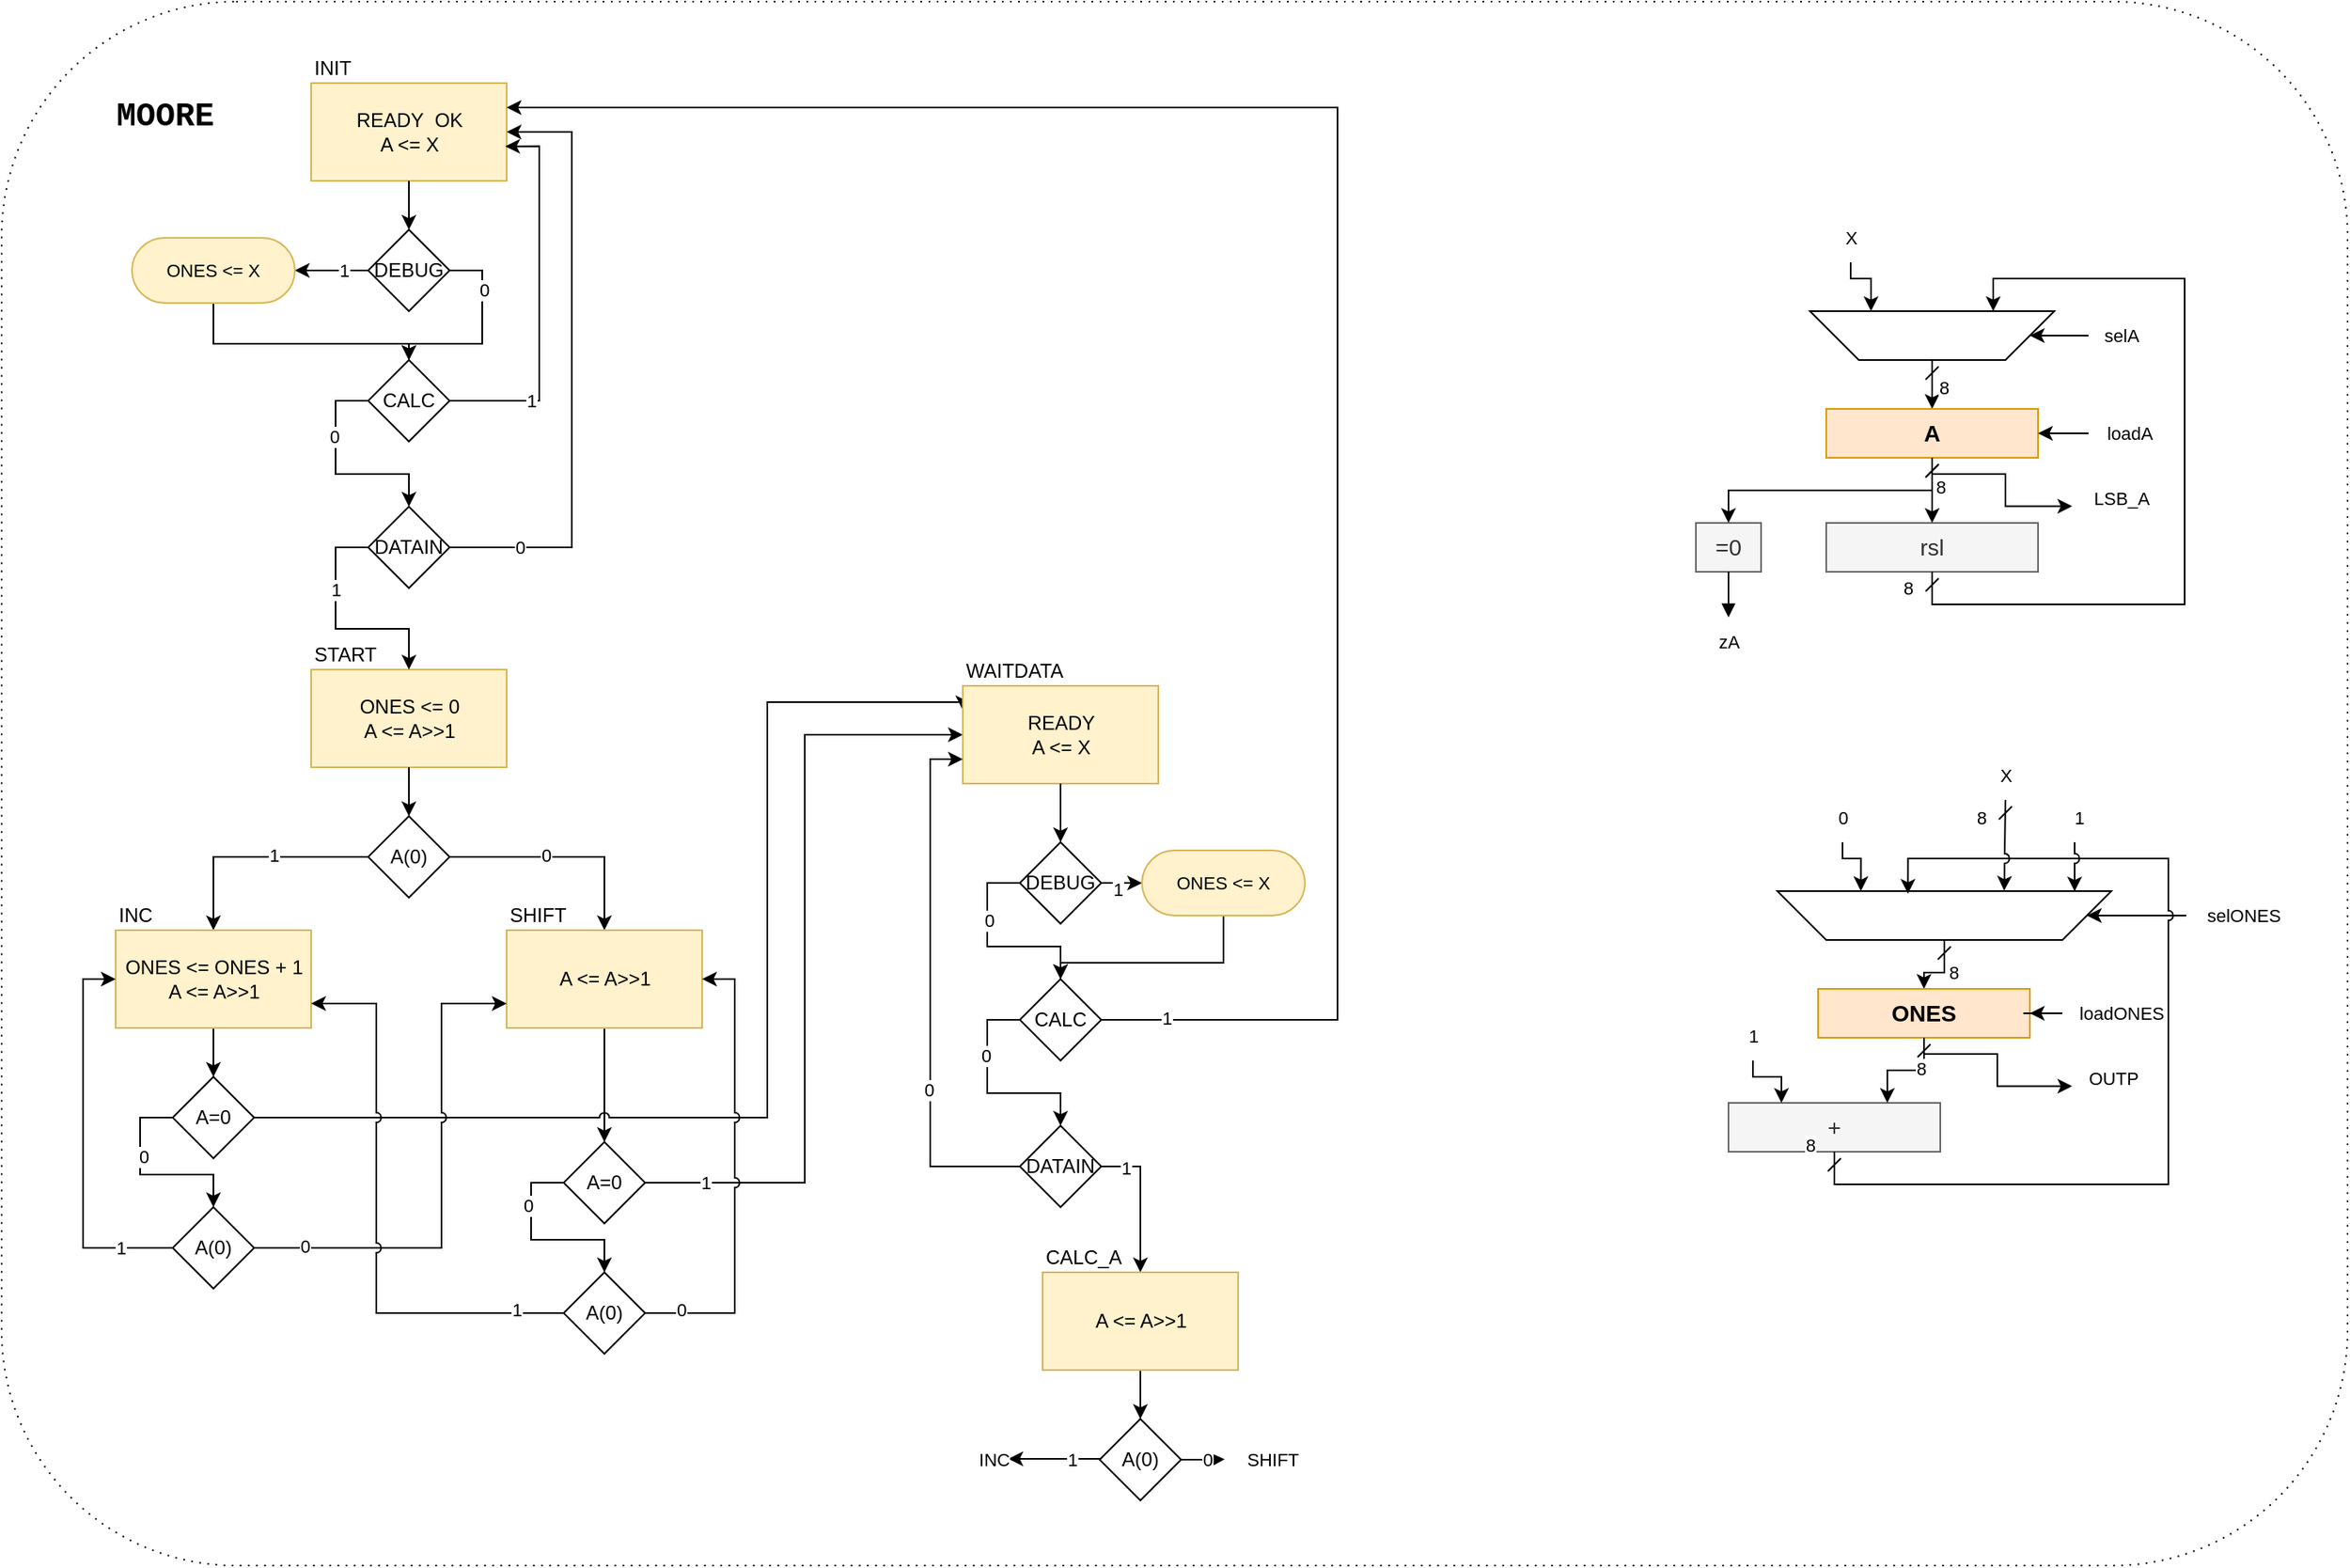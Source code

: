 <mxfile version="27.0.6" pages="7">
  <diagram name="onescounter_moore" id="_VOaEUyc13Ap1j3Od43V">
    <mxGraphModel dx="2951" dy="1656" grid="1" gridSize="10" guides="1" tooltips="1" connect="1" arrows="1" fold="1" page="1" pageScale="1" pageWidth="850" pageHeight="1100" math="0" shadow="0">
      <root>
        <mxCell id="0" />
        <mxCell id="1" parent="0" />
        <mxCell id="lNzz2GL8EeB8wAQ7nPyb-1" value="" style="rounded=1;whiteSpace=wrap;html=1;fontFamily=Helvetica;fontSize=11;fontColor=default;labelBackgroundColor=default;fillColor=none;dashed=1;dashPattern=1 4;" parent="1" vertex="1">
          <mxGeometry x="40" y="110" width="1440" height="960" as="geometry" />
        </mxCell>
        <mxCell id="WcZGTvVYMBLY6KfuqVCo-7" style="edgeStyle=orthogonalEdgeStyle;rounded=0;orthogonalLoop=1;jettySize=auto;html=1;entryX=0.5;entryY=0;entryDx=0;entryDy=0;strokeColor=default;align=center;verticalAlign=middle;fontFamily=Helvetica;fontSize=11;fontColor=default;labelBackgroundColor=default;jumpStyle=arc;endArrow=classic;exitX=1;exitY=0.5;exitDx=0;exitDy=0;" parent="1" source="WcZGTvVYMBLY6KfuqVCo-133" target="WcZGTvVYMBLY6KfuqVCo-5" edge="1">
          <mxGeometry relative="1" as="geometry" />
        </mxCell>
        <mxCell id="WcZGTvVYMBLY6KfuqVCo-135" value="0" style="edgeLabel;html=1;align=center;verticalAlign=middle;resizable=0;points=[];fontFamily=Helvetica;fontSize=11;fontColor=default;labelBackgroundColor=default;" parent="WcZGTvVYMBLY6KfuqVCo-7" vertex="1" connectable="0">
          <mxGeometry x="-0.468" y="1" relative="1" as="geometry">
            <mxPoint as="offset" />
          </mxGeometry>
        </mxCell>
        <mxCell id="WcZGTvVYMBLY6KfuqVCo-1" value="INIT" style="rounded=0;whiteSpace=wrap;html=1;verticalAlign=bottom;labelPosition=center;verticalLabelPosition=top;align=left;fillColor=#fff2cc;strokeColor=#d6b656;" parent="1" vertex="1">
          <mxGeometry x="230" y="160" width="120" height="60" as="geometry" />
        </mxCell>
        <mxCell id="WcZGTvVYMBLY6KfuqVCo-2" value="READY&amp;nbsp; OK&lt;br&gt;A &amp;lt;= X" style="text;html=1;align=center;verticalAlign=middle;resizable=0;points=[];autosize=1;strokeColor=none;fillColor=none;" parent="1" vertex="1">
          <mxGeometry x="245" y="170" width="90" height="40" as="geometry" />
        </mxCell>
        <mxCell id="WcZGTvVYMBLY6KfuqVCo-3" value="START" style="rounded=0;whiteSpace=wrap;html=1;verticalAlign=bottom;labelPosition=center;verticalLabelPosition=top;align=left;fillColor=#fff2cc;strokeColor=#d6b656;" parent="1" vertex="1">
          <mxGeometry x="230" y="520" width="120" height="60" as="geometry" />
        </mxCell>
        <mxCell id="WcZGTvVYMBLY6KfuqVCo-19" style="edgeStyle=orthogonalEdgeStyle;rounded=0;orthogonalLoop=1;jettySize=auto;html=1;entryX=0.5;entryY=0;entryDx=0;entryDy=0;strokeColor=default;align=center;verticalAlign=middle;fontFamily=Helvetica;fontSize=11;fontColor=default;labelBackgroundColor=default;jumpStyle=arc;endArrow=classic;" parent="1" target="WcZGTvVYMBLY6KfuqVCo-18" edge="1">
          <mxGeometry relative="1" as="geometry">
            <mxPoint x="290" y="580" as="sourcePoint" />
          </mxGeometry>
        </mxCell>
        <mxCell id="WcZGTvVYMBLY6KfuqVCo-4" value="ONES &amp;lt;= 0&lt;br&gt;A &amp;lt;= A&amp;gt;&amp;gt;1" style="text;html=1;align=center;verticalAlign=middle;resizable=0;points=[];autosize=1;strokeColor=none;fillColor=none;" parent="1" vertex="1">
          <mxGeometry x="250" y="530" width="80" height="40" as="geometry" />
        </mxCell>
        <mxCell id="WcZGTvVYMBLY6KfuqVCo-8" style="edgeStyle=orthogonalEdgeStyle;rounded=0;orthogonalLoop=1;jettySize=auto;html=1;entryX=0.5;entryY=0;entryDx=0;entryDy=0;exitX=0;exitY=0.5;exitDx=0;exitDy=0;strokeColor=default;align=center;verticalAlign=middle;fontFamily=Helvetica;fontSize=11;fontColor=default;labelBackgroundColor=default;jumpStyle=arc;endArrow=classic;" parent="1" source="WcZGTvVYMBLY6KfuqVCo-5" target="WcZGTvVYMBLY6KfuqVCo-6" edge="1">
          <mxGeometry relative="1" as="geometry" />
        </mxCell>
        <mxCell id="WcZGTvVYMBLY6KfuqVCo-10" value="0" style="edgeLabel;html=1;align=center;verticalAlign=middle;resizable=0;points=[];rounded=0;strokeColor=default;fontFamily=Helvetica;fontSize=11;fontColor=default;labelBackgroundColor=default;" parent="WcZGTvVYMBLY6KfuqVCo-8" vertex="1" connectable="0">
          <mxGeometry x="-0.359" y="-1" relative="1" as="geometry">
            <mxPoint as="offset" />
          </mxGeometry>
        </mxCell>
        <mxCell id="WcZGTvVYMBLY6KfuqVCo-5" value="CALC" style="rhombus;whiteSpace=wrap;html=1;" parent="1" vertex="1">
          <mxGeometry x="265" y="330" width="50" height="50" as="geometry" />
        </mxCell>
        <mxCell id="WcZGTvVYMBLY6KfuqVCo-14" style="edgeStyle=orthogonalEdgeStyle;rounded=0;orthogonalLoop=1;jettySize=auto;html=1;entryX=1;entryY=0.5;entryDx=0;entryDy=0;strokeColor=default;align=center;verticalAlign=middle;fontFamily=Helvetica;fontSize=11;fontColor=default;labelBackgroundColor=default;jumpStyle=arc;endArrow=classic;" parent="1" source="WcZGTvVYMBLY6KfuqVCo-6" target="WcZGTvVYMBLY6KfuqVCo-1" edge="1">
          <mxGeometry relative="1" as="geometry">
            <Array as="points">
              <mxPoint x="390" y="445" />
              <mxPoint x="390" y="190" />
            </Array>
          </mxGeometry>
        </mxCell>
        <mxCell id="WcZGTvVYMBLY6KfuqVCo-15" value="0" style="edgeLabel;html=1;align=center;verticalAlign=middle;resizable=0;points=[];rounded=0;strokeColor=default;fontFamily=Helvetica;fontSize=11;fontColor=default;labelBackgroundColor=default;" parent="WcZGTvVYMBLY6KfuqVCo-14" vertex="1" connectable="0">
          <mxGeometry x="-0.768" relative="1" as="geometry">
            <mxPoint as="offset" />
          </mxGeometry>
        </mxCell>
        <mxCell id="WcZGTvVYMBLY6KfuqVCo-16" style="edgeStyle=orthogonalEdgeStyle;rounded=0;orthogonalLoop=1;jettySize=auto;html=1;entryX=0.5;entryY=0;entryDx=0;entryDy=0;exitX=0;exitY=0.5;exitDx=0;exitDy=0;strokeColor=default;align=center;verticalAlign=middle;fontFamily=Helvetica;fontSize=11;fontColor=default;labelBackgroundColor=default;jumpStyle=arc;endArrow=classic;" parent="1" source="WcZGTvVYMBLY6KfuqVCo-6" target="WcZGTvVYMBLY6KfuqVCo-3" edge="1">
          <mxGeometry relative="1" as="geometry" />
        </mxCell>
        <mxCell id="WcZGTvVYMBLY6KfuqVCo-17" value="1" style="edgeLabel;html=1;align=center;verticalAlign=middle;resizable=0;points=[];rounded=0;strokeColor=default;fontFamily=Helvetica;fontSize=11;fontColor=default;labelBackgroundColor=default;" parent="WcZGTvVYMBLY6KfuqVCo-16" vertex="1" connectable="0">
          <mxGeometry x="-0.192" y="2" relative="1" as="geometry">
            <mxPoint x="-2" y="-11" as="offset" />
          </mxGeometry>
        </mxCell>
        <mxCell id="WcZGTvVYMBLY6KfuqVCo-6" value="DATAIN" style="rhombus;whiteSpace=wrap;html=1;" parent="1" vertex="1">
          <mxGeometry x="265" y="420" width="50" height="50" as="geometry" />
        </mxCell>
        <mxCell id="WcZGTvVYMBLY6KfuqVCo-9" style="edgeStyle=orthogonalEdgeStyle;rounded=0;orthogonalLoop=1;jettySize=auto;html=1;entryX=0.993;entryY=0.647;entryDx=0;entryDy=0;entryPerimeter=0;strokeColor=default;align=center;verticalAlign=middle;fontFamily=Helvetica;fontSize=11;fontColor=default;labelBackgroundColor=default;jumpStyle=arc;endArrow=classic;" parent="1" source="WcZGTvVYMBLY6KfuqVCo-5" target="WcZGTvVYMBLY6KfuqVCo-1" edge="1">
          <mxGeometry relative="1" as="geometry">
            <Array as="points">
              <mxPoint x="370" y="355" />
              <mxPoint x="370" y="199" />
            </Array>
          </mxGeometry>
        </mxCell>
        <mxCell id="WcZGTvVYMBLY6KfuqVCo-11" value="1" style="edgeLabel;html=1;align=center;verticalAlign=middle;resizable=0;points=[];rounded=0;strokeColor=default;fontFamily=Helvetica;fontSize=11;fontColor=default;labelBackgroundColor=default;" parent="WcZGTvVYMBLY6KfuqVCo-9" vertex="1" connectable="0">
          <mxGeometry x="-0.571" relative="1" as="geometry">
            <mxPoint as="offset" />
          </mxGeometry>
        </mxCell>
        <mxCell id="WcZGTvVYMBLY6KfuqVCo-26" style="edgeStyle=orthogonalEdgeStyle;rounded=0;orthogonalLoop=1;jettySize=auto;html=1;entryX=0.5;entryY=0;entryDx=0;entryDy=0;strokeColor=default;align=center;verticalAlign=middle;fontFamily=Helvetica;fontSize=11;fontColor=default;labelBackgroundColor=default;jumpStyle=arc;endArrow=classic;" parent="1" source="WcZGTvVYMBLY6KfuqVCo-18" target="WcZGTvVYMBLY6KfuqVCo-20" edge="1">
          <mxGeometry relative="1" as="geometry" />
        </mxCell>
        <mxCell id="WcZGTvVYMBLY6KfuqVCo-28" value="1" style="edgeLabel;html=1;align=center;verticalAlign=middle;resizable=0;points=[];rounded=0;strokeColor=default;fontFamily=Helvetica;fontSize=11;fontColor=default;labelBackgroundColor=default;" parent="WcZGTvVYMBLY6KfuqVCo-26" vertex="1" connectable="0">
          <mxGeometry x="-0.168" y="-1" relative="1" as="geometry">
            <mxPoint as="offset" />
          </mxGeometry>
        </mxCell>
        <mxCell id="WcZGTvVYMBLY6KfuqVCo-27" style="edgeStyle=orthogonalEdgeStyle;rounded=0;orthogonalLoop=1;jettySize=auto;html=1;entryX=0.5;entryY=0;entryDx=0;entryDy=0;strokeColor=default;align=center;verticalAlign=middle;fontFamily=Helvetica;fontSize=11;fontColor=default;labelBackgroundColor=default;jumpStyle=arc;endArrow=classic;" parent="1" source="WcZGTvVYMBLY6KfuqVCo-18" target="WcZGTvVYMBLY6KfuqVCo-23" edge="1">
          <mxGeometry relative="1" as="geometry" />
        </mxCell>
        <mxCell id="WcZGTvVYMBLY6KfuqVCo-29" value="0" style="edgeLabel;html=1;align=center;verticalAlign=middle;resizable=0;points=[];rounded=0;strokeColor=default;fontFamily=Helvetica;fontSize=11;fontColor=default;labelBackgroundColor=default;" parent="WcZGTvVYMBLY6KfuqVCo-27" vertex="1" connectable="0">
          <mxGeometry x="-0.157" y="1" relative="1" as="geometry">
            <mxPoint as="offset" />
          </mxGeometry>
        </mxCell>
        <mxCell id="WcZGTvVYMBLY6KfuqVCo-18" value="A(0)" style="rhombus;whiteSpace=wrap;html=1;" parent="1" vertex="1">
          <mxGeometry x="265" y="610" width="50" height="50" as="geometry" />
        </mxCell>
        <mxCell id="WcZGTvVYMBLY6KfuqVCo-32" style="edgeStyle=orthogonalEdgeStyle;rounded=0;orthogonalLoop=1;jettySize=auto;html=1;strokeColor=default;align=center;verticalAlign=middle;fontFamily=Helvetica;fontSize=11;fontColor=default;labelBackgroundColor=default;jumpStyle=arc;endArrow=classic;" parent="1" source="WcZGTvVYMBLY6KfuqVCo-20" target="WcZGTvVYMBLY6KfuqVCo-30" edge="1">
          <mxGeometry relative="1" as="geometry" />
        </mxCell>
        <mxCell id="WcZGTvVYMBLY6KfuqVCo-20" value="INC" style="rounded=0;whiteSpace=wrap;html=1;verticalAlign=bottom;labelPosition=center;verticalLabelPosition=top;align=left;fillColor=#fff2cc;strokeColor=#d6b656;" parent="1" vertex="1">
          <mxGeometry x="110" y="680" width="120" height="60" as="geometry" />
        </mxCell>
        <mxCell id="WcZGTvVYMBLY6KfuqVCo-22" value="ONES &amp;lt;= ONES + 1&lt;br&gt;A &amp;lt;= A&amp;gt;&amp;gt;1" style="text;html=1;align=center;verticalAlign=middle;resizable=0;points=[];autosize=1;strokeColor=none;fillColor=none;" parent="1" vertex="1">
          <mxGeometry x="105" y="690" width="130" height="40" as="geometry" />
        </mxCell>
        <mxCell id="WcZGTvVYMBLY6KfuqVCo-35" style="edgeStyle=orthogonalEdgeStyle;rounded=0;orthogonalLoop=1;jettySize=auto;html=1;entryX=0.5;entryY=0;entryDx=0;entryDy=0;" parent="1" source="WcZGTvVYMBLY6KfuqVCo-23" target="WcZGTvVYMBLY6KfuqVCo-33" edge="1">
          <mxGeometry relative="1" as="geometry" />
        </mxCell>
        <mxCell id="WcZGTvVYMBLY6KfuqVCo-23" value="SHIFT" style="rounded=0;whiteSpace=wrap;html=1;verticalAlign=bottom;labelPosition=center;verticalLabelPosition=top;align=left;fillColor=#fff2cc;strokeColor=#d6b656;" parent="1" vertex="1">
          <mxGeometry x="350" y="680" width="120" height="60" as="geometry" />
        </mxCell>
        <mxCell id="WcZGTvVYMBLY6KfuqVCo-25" value="A &amp;lt;= A&amp;gt;&amp;gt;1" style="text;html=1;align=center;verticalAlign=middle;resizable=0;points=[];autosize=1;strokeColor=none;fillColor=none;" parent="1" vertex="1">
          <mxGeometry x="370" y="695" width="80" height="30" as="geometry" />
        </mxCell>
        <mxCell id="WcZGTvVYMBLY6KfuqVCo-40" style="edgeStyle=orthogonalEdgeStyle;rounded=0;orthogonalLoop=1;jettySize=auto;html=1;entryX=0.5;entryY=0;entryDx=0;entryDy=0;exitX=0;exitY=0.5;exitDx=0;exitDy=0;strokeColor=default;align=center;verticalAlign=middle;fontFamily=Helvetica;fontSize=11;fontColor=default;labelBackgroundColor=default;jumpStyle=arc;endArrow=classic;" parent="1" source="WcZGTvVYMBLY6KfuqVCo-30" target="WcZGTvVYMBLY6KfuqVCo-31" edge="1">
          <mxGeometry relative="1" as="geometry">
            <mxPoint x="100" y="830" as="targetPoint" />
            <Array as="points">
              <mxPoint x="125" y="795" />
              <mxPoint x="125" y="830" />
              <mxPoint x="170" y="830" />
            </Array>
          </mxGeometry>
        </mxCell>
        <mxCell id="WcZGTvVYMBLY6KfuqVCo-41" value="0" style="edgeLabel;html=1;align=center;verticalAlign=middle;resizable=0;points=[];rounded=0;strokeColor=default;fontFamily=Helvetica;fontSize=11;fontColor=default;labelBackgroundColor=default;" parent="WcZGTvVYMBLY6KfuqVCo-40" vertex="1" connectable="0">
          <mxGeometry x="-0.275" y="2" relative="1" as="geometry">
            <mxPoint as="offset" />
          </mxGeometry>
        </mxCell>
        <mxCell id="WcZGTvVYMBLY6KfuqVCo-53" style="edgeStyle=orthogonalEdgeStyle;rounded=0;orthogonalLoop=1;jettySize=auto;html=1;entryX=0;entryY=0.25;entryDx=0;entryDy=0;jumpStyle=arc;strokeColor=default;align=center;verticalAlign=middle;fontFamily=Helvetica;fontSize=11;fontColor=default;labelBackgroundColor=default;endArrow=classic;" parent="1" source="WcZGTvVYMBLY6KfuqVCo-30" target="WcZGTvVYMBLY6KfuqVCo-47" edge="1">
          <mxGeometry relative="1" as="geometry">
            <Array as="points">
              <mxPoint x="510" y="795" />
              <mxPoint x="510" y="540" />
              <mxPoint x="630" y="540" />
            </Array>
          </mxGeometry>
        </mxCell>
        <mxCell id="WcZGTvVYMBLY6KfuqVCo-30" value="A=0" style="rhombus;whiteSpace=wrap;html=1;" parent="1" vertex="1">
          <mxGeometry x="145" y="770" width="50" height="50" as="geometry" />
        </mxCell>
        <mxCell id="WcZGTvVYMBLY6KfuqVCo-42" style="edgeStyle=orthogonalEdgeStyle;rounded=0;orthogonalLoop=1;jettySize=auto;html=1;entryX=0;entryY=0.5;entryDx=0;entryDy=0;strokeColor=default;align=center;verticalAlign=middle;fontFamily=Helvetica;fontSize=11;fontColor=default;labelBackgroundColor=default;jumpStyle=arc;endArrow=classic;" parent="1" source="WcZGTvVYMBLY6KfuqVCo-31" target="WcZGTvVYMBLY6KfuqVCo-20" edge="1">
          <mxGeometry relative="1" as="geometry">
            <Array as="points">
              <mxPoint x="90" y="875" />
              <mxPoint x="90" y="710" />
            </Array>
          </mxGeometry>
        </mxCell>
        <mxCell id="WcZGTvVYMBLY6KfuqVCo-43" value="1" style="edgeLabel;html=1;align=center;verticalAlign=middle;resizable=0;points=[];rounded=0;strokeColor=default;fontFamily=Helvetica;fontSize=11;fontColor=default;labelBackgroundColor=default;" parent="WcZGTvVYMBLY6KfuqVCo-42" vertex="1" connectable="0">
          <mxGeometry x="-0.732" relative="1" as="geometry">
            <mxPoint as="offset" />
          </mxGeometry>
        </mxCell>
        <mxCell id="WcZGTvVYMBLY6KfuqVCo-44" style="edgeStyle=orthogonalEdgeStyle;rounded=0;orthogonalLoop=1;jettySize=auto;html=1;entryX=0;entryY=0.75;entryDx=0;entryDy=0;strokeColor=default;align=center;verticalAlign=middle;fontFamily=Helvetica;fontSize=11;fontColor=default;labelBackgroundColor=default;jumpStyle=arc;endArrow=classic;" parent="1" source="WcZGTvVYMBLY6KfuqVCo-31" target="WcZGTvVYMBLY6KfuqVCo-23" edge="1">
          <mxGeometry relative="1" as="geometry">
            <Array as="points">
              <mxPoint x="310" y="875" />
              <mxPoint x="310" y="725" />
            </Array>
          </mxGeometry>
        </mxCell>
        <mxCell id="WcZGTvVYMBLY6KfuqVCo-45" value="0" style="edgeLabel;html=1;align=center;verticalAlign=middle;resizable=0;points=[];rounded=0;strokeColor=default;fontFamily=Helvetica;fontSize=11;fontColor=default;labelBackgroundColor=default;" parent="WcZGTvVYMBLY6KfuqVCo-44" vertex="1" connectable="0">
          <mxGeometry x="-0.796" y="1" relative="1" as="geometry">
            <mxPoint as="offset" />
          </mxGeometry>
        </mxCell>
        <mxCell id="WcZGTvVYMBLY6KfuqVCo-31" value="A(0)" style="rhombus;whiteSpace=wrap;html=1;" parent="1" vertex="1">
          <mxGeometry x="145" y="850" width="50" height="50" as="geometry" />
        </mxCell>
        <mxCell id="WcZGTvVYMBLY6KfuqVCo-36" style="edgeStyle=orthogonalEdgeStyle;rounded=0;orthogonalLoop=1;jettySize=auto;html=1;entryX=0.5;entryY=0;entryDx=0;entryDy=0;exitX=0;exitY=0.5;exitDx=0;exitDy=0;strokeColor=default;align=center;verticalAlign=middle;fontFamily=Helvetica;fontSize=11;fontColor=default;labelBackgroundColor=default;jumpStyle=arc;endArrow=classic;" parent="1" source="WcZGTvVYMBLY6KfuqVCo-33" target="WcZGTvVYMBLY6KfuqVCo-34" edge="1">
          <mxGeometry relative="1" as="geometry">
            <Array as="points">
              <mxPoint x="365" y="835" />
              <mxPoint x="365" y="870" />
              <mxPoint x="410" y="870" />
            </Array>
          </mxGeometry>
        </mxCell>
        <mxCell id="WcZGTvVYMBLY6KfuqVCo-37" value="0" style="edgeLabel;html=1;align=center;verticalAlign=middle;resizable=0;points=[];rounded=0;strokeColor=default;fontFamily=Helvetica;fontSize=11;fontColor=default;labelBackgroundColor=default;" parent="WcZGTvVYMBLY6KfuqVCo-36" vertex="1" connectable="0">
          <mxGeometry x="-0.436" y="-2" relative="1" as="geometry">
            <mxPoint as="offset" />
          </mxGeometry>
        </mxCell>
        <mxCell id="WcZGTvVYMBLY6KfuqVCo-49" style="edgeStyle=orthogonalEdgeStyle;rounded=0;orthogonalLoop=1;jettySize=auto;html=1;entryX=0;entryY=0.5;entryDx=0;entryDy=0;strokeColor=default;align=center;verticalAlign=middle;fontFamily=Helvetica;fontSize=11;fontColor=default;labelBackgroundColor=default;jumpStyle=arc;endArrow=classic;" parent="1" source="WcZGTvVYMBLY6KfuqVCo-33" target="WcZGTvVYMBLY6KfuqVCo-47" edge="1">
          <mxGeometry relative="1" as="geometry">
            <Array as="points">
              <mxPoint x="533" y="835" />
              <mxPoint x="533" y="560" />
            </Array>
          </mxGeometry>
        </mxCell>
        <mxCell id="WcZGTvVYMBLY6KfuqVCo-50" value="1" style="edgeLabel;html=1;align=center;verticalAlign=middle;resizable=0;points=[];rounded=0;strokeColor=default;fontFamily=Helvetica;fontSize=11;fontColor=default;labelBackgroundColor=default;" parent="WcZGTvVYMBLY6KfuqVCo-49" vertex="1" connectable="0">
          <mxGeometry x="-0.842" relative="1" as="geometry">
            <mxPoint as="offset" />
          </mxGeometry>
        </mxCell>
        <mxCell id="WcZGTvVYMBLY6KfuqVCo-33" value="A=0" style="rhombus;whiteSpace=wrap;html=1;" parent="1" vertex="1">
          <mxGeometry x="385" y="810" width="50" height="50" as="geometry" />
        </mxCell>
        <mxCell id="WcZGTvVYMBLY6KfuqVCo-38" style="edgeStyle=orthogonalEdgeStyle;rounded=0;orthogonalLoop=1;jettySize=auto;html=1;entryX=1;entryY=0.75;entryDx=0;entryDy=0;strokeColor=default;align=center;verticalAlign=middle;fontFamily=Helvetica;fontSize=11;fontColor=default;labelBackgroundColor=default;jumpStyle=arc;endArrow=classic;" parent="1" source="WcZGTvVYMBLY6KfuqVCo-34" target="WcZGTvVYMBLY6KfuqVCo-20" edge="1">
          <mxGeometry relative="1" as="geometry">
            <Array as="points">
              <mxPoint x="270" y="915" />
              <mxPoint x="270" y="725" />
            </Array>
          </mxGeometry>
        </mxCell>
        <mxCell id="WcZGTvVYMBLY6KfuqVCo-39" value="1" style="edgeLabel;html=1;align=center;verticalAlign=middle;resizable=0;points=[];rounded=0;strokeColor=default;fontFamily=Helvetica;fontSize=11;fontColor=default;labelBackgroundColor=default;" parent="WcZGTvVYMBLY6KfuqVCo-38" vertex="1" connectable="0">
          <mxGeometry x="-0.828" y="-2" relative="1" as="geometry">
            <mxPoint as="offset" />
          </mxGeometry>
        </mxCell>
        <mxCell id="WcZGTvVYMBLY6KfuqVCo-51" style="edgeStyle=orthogonalEdgeStyle;rounded=0;orthogonalLoop=1;jettySize=auto;html=1;entryX=1;entryY=0.5;entryDx=0;entryDy=0;strokeColor=default;align=center;verticalAlign=middle;fontFamily=Helvetica;fontSize=11;fontColor=default;labelBackgroundColor=default;jumpStyle=arc;endArrow=classic;" parent="1" source="WcZGTvVYMBLY6KfuqVCo-34" target="WcZGTvVYMBLY6KfuqVCo-23" edge="1">
          <mxGeometry relative="1" as="geometry">
            <Array as="points">
              <mxPoint x="490" y="915" />
              <mxPoint x="490" y="710" />
            </Array>
          </mxGeometry>
        </mxCell>
        <mxCell id="WcZGTvVYMBLY6KfuqVCo-52" value="0" style="edgeLabel;html=1;align=center;verticalAlign=middle;resizable=0;points=[];rounded=0;strokeColor=default;fontFamily=Helvetica;fontSize=11;fontColor=default;labelBackgroundColor=default;" parent="WcZGTvVYMBLY6KfuqVCo-51" vertex="1" connectable="0">
          <mxGeometry x="-0.843" y="3" relative="1" as="geometry">
            <mxPoint y="1" as="offset" />
          </mxGeometry>
        </mxCell>
        <mxCell id="WcZGTvVYMBLY6KfuqVCo-34" value="A(0)" style="rhombus;whiteSpace=wrap;html=1;" parent="1" vertex="1">
          <mxGeometry x="385" y="890" width="50" height="50" as="geometry" />
        </mxCell>
        <mxCell id="WcZGTvVYMBLY6KfuqVCo-140" style="edgeStyle=orthogonalEdgeStyle;shape=connector;rounded=0;jumpStyle=arc;orthogonalLoop=1;jettySize=auto;html=1;entryX=0.5;entryY=0;entryDx=0;entryDy=0;strokeColor=default;align=center;verticalAlign=middle;fontFamily=Helvetica;fontSize=11;fontColor=default;labelBackgroundColor=default;endArrow=classic;exitX=0;exitY=0.5;exitDx=0;exitDy=0;" parent="1" source="WcZGTvVYMBLY6KfuqVCo-141" target="WcZGTvVYMBLY6KfuqVCo-56" edge="1">
          <mxGeometry relative="1" as="geometry">
            <Array as="points">
              <mxPoint x="645" y="651" />
              <mxPoint x="645" y="690" />
              <mxPoint x="690" y="690" />
            </Array>
          </mxGeometry>
        </mxCell>
        <mxCell id="WcZGTvVYMBLY6KfuqVCo-145" value="0" style="edgeLabel;html=1;align=center;verticalAlign=middle;resizable=0;points=[];fontFamily=Helvetica;fontSize=11;fontColor=default;labelBackgroundColor=default;" parent="WcZGTvVYMBLY6KfuqVCo-140" vertex="1" connectable="0">
          <mxGeometry x="-0.314" y="1" relative="1" as="geometry">
            <mxPoint as="offset" />
          </mxGeometry>
        </mxCell>
        <mxCell id="WcZGTvVYMBLY6KfuqVCo-47" value="WAITDATA" style="rounded=0;whiteSpace=wrap;html=1;verticalAlign=bottom;labelPosition=center;verticalLabelPosition=top;align=left;fillColor=#fff2cc;strokeColor=#d6b656;" parent="1" vertex="1">
          <mxGeometry x="630" y="530" width="120" height="60" as="geometry" />
        </mxCell>
        <mxCell id="WcZGTvVYMBLY6KfuqVCo-48" value="READY&lt;br&gt;A &amp;lt;= X" style="text;html=1;align=center;verticalAlign=middle;resizable=0;points=[];autosize=1;strokeColor=none;fillColor=none;" parent="1" vertex="1">
          <mxGeometry x="660" y="540" width="60" height="40" as="geometry" />
        </mxCell>
        <mxCell id="WcZGTvVYMBLY6KfuqVCo-54" style="edgeStyle=orthogonalEdgeStyle;rounded=0;orthogonalLoop=1;jettySize=auto;html=1;entryX=0.5;entryY=0;entryDx=0;entryDy=0;exitX=0;exitY=0.5;exitDx=0;exitDy=0;strokeColor=default;align=center;verticalAlign=middle;fontFamily=Helvetica;fontSize=11;fontColor=default;labelBackgroundColor=default;jumpStyle=arc;endArrow=classic;" parent="1" source="WcZGTvVYMBLY6KfuqVCo-56" target="WcZGTvVYMBLY6KfuqVCo-60" edge="1">
          <mxGeometry relative="1" as="geometry" />
        </mxCell>
        <mxCell id="WcZGTvVYMBLY6KfuqVCo-55" value="0" style="edgeLabel;html=1;align=center;verticalAlign=middle;resizable=0;points=[];rounded=0;strokeColor=default;fontFamily=Helvetica;fontSize=11;fontColor=default;labelBackgroundColor=default;" parent="WcZGTvVYMBLY6KfuqVCo-54" vertex="1" connectable="0">
          <mxGeometry x="-0.359" y="-1" relative="1" as="geometry">
            <mxPoint as="offset" />
          </mxGeometry>
        </mxCell>
        <mxCell id="WcZGTvVYMBLY6KfuqVCo-64" style="edgeStyle=orthogonalEdgeStyle;shape=connector;rounded=0;jumpStyle=arc;orthogonalLoop=1;jettySize=auto;html=1;entryX=1;entryY=0.25;entryDx=0;entryDy=0;strokeColor=default;align=center;verticalAlign=middle;fontFamily=Helvetica;fontSize=11;fontColor=default;labelBackgroundColor=default;endArrow=classic;" parent="1" source="WcZGTvVYMBLY6KfuqVCo-56" target="WcZGTvVYMBLY6KfuqVCo-1" edge="1">
          <mxGeometry relative="1" as="geometry">
            <Array as="points">
              <mxPoint x="860" y="735" />
              <mxPoint x="860" y="175" />
            </Array>
          </mxGeometry>
        </mxCell>
        <mxCell id="WcZGTvVYMBLY6KfuqVCo-65" value="1" style="edgeLabel;html=1;align=center;verticalAlign=middle;resizable=0;points=[];fontFamily=Helvetica;fontSize=11;fontColor=default;labelBackgroundColor=default;" parent="WcZGTvVYMBLY6KfuqVCo-64" vertex="1" connectable="0">
          <mxGeometry x="-0.935" y="2" relative="1" as="geometry">
            <mxPoint y="1" as="offset" />
          </mxGeometry>
        </mxCell>
        <mxCell id="WcZGTvVYMBLY6KfuqVCo-56" value="CALC" style="rhombus;whiteSpace=wrap;html=1;" parent="1" vertex="1">
          <mxGeometry x="665" y="710" width="50" height="50" as="geometry" />
        </mxCell>
        <mxCell id="WcZGTvVYMBLY6KfuqVCo-58" style="edgeStyle=orthogonalEdgeStyle;rounded=0;orthogonalLoop=1;jettySize=auto;html=1;exitX=0;exitY=0.5;exitDx=0;exitDy=0;strokeColor=default;align=center;verticalAlign=middle;fontFamily=Helvetica;fontSize=11;fontColor=default;labelBackgroundColor=default;jumpStyle=arc;endArrow=classic;entryX=0;entryY=0.75;entryDx=0;entryDy=0;" parent="1" source="WcZGTvVYMBLY6KfuqVCo-60" target="WcZGTvVYMBLY6KfuqVCo-47" edge="1">
          <mxGeometry relative="1" as="geometry">
            <mxPoint x="620" y="680" as="targetPoint" />
          </mxGeometry>
        </mxCell>
        <mxCell id="WcZGTvVYMBLY6KfuqVCo-63" value="0" style="edgeLabel;html=1;align=center;verticalAlign=middle;resizable=0;points=[];fontFamily=Helvetica;fontSize=11;fontColor=default;labelBackgroundColor=default;" parent="WcZGTvVYMBLY6KfuqVCo-58" vertex="1" connectable="0">
          <mxGeometry x="-0.368" y="1" relative="1" as="geometry">
            <mxPoint as="offset" />
          </mxGeometry>
        </mxCell>
        <mxCell id="WcZGTvVYMBLY6KfuqVCo-68" style="edgeStyle=orthogonalEdgeStyle;shape=connector;rounded=0;jumpStyle=arc;orthogonalLoop=1;jettySize=auto;html=1;entryX=0.5;entryY=0;entryDx=0;entryDy=0;strokeColor=default;align=center;verticalAlign=middle;fontFamily=Helvetica;fontSize=11;fontColor=default;labelBackgroundColor=default;endArrow=classic;exitX=1;exitY=0.5;exitDx=0;exitDy=0;" parent="1" source="WcZGTvVYMBLY6KfuqVCo-60" target="WcZGTvVYMBLY6KfuqVCo-66" edge="1">
          <mxGeometry relative="1" as="geometry" />
        </mxCell>
        <mxCell id="WcZGTvVYMBLY6KfuqVCo-69" value="1" style="edgeLabel;html=1;align=center;verticalAlign=middle;resizable=0;points=[];fontFamily=Helvetica;fontSize=11;fontColor=default;labelBackgroundColor=default;" parent="WcZGTvVYMBLY6KfuqVCo-68" vertex="1" connectable="0">
          <mxGeometry x="-0.664" y="-1" relative="1" as="geometry">
            <mxPoint as="offset" />
          </mxGeometry>
        </mxCell>
        <mxCell id="WcZGTvVYMBLY6KfuqVCo-60" value="DATAIN" style="rhombus;whiteSpace=wrap;html=1;" parent="1" vertex="1">
          <mxGeometry x="665" y="800" width="50" height="50" as="geometry" />
        </mxCell>
        <mxCell id="WcZGTvVYMBLY6KfuqVCo-71" style="edgeStyle=orthogonalEdgeStyle;shape=connector;rounded=0;jumpStyle=arc;orthogonalLoop=1;jettySize=auto;html=1;entryX=0.5;entryY=0;entryDx=0;entryDy=0;strokeColor=default;align=center;verticalAlign=middle;fontFamily=Helvetica;fontSize=11;fontColor=default;labelBackgroundColor=default;endArrow=classic;" parent="1" source="WcZGTvVYMBLY6KfuqVCo-66" target="WcZGTvVYMBLY6KfuqVCo-70" edge="1">
          <mxGeometry relative="1" as="geometry" />
        </mxCell>
        <mxCell id="WcZGTvVYMBLY6KfuqVCo-66" value="CALC_A" style="rounded=0;whiteSpace=wrap;html=1;verticalAlign=bottom;labelPosition=center;verticalLabelPosition=top;align=left;fillColor=#fff2cc;strokeColor=#d6b656;" parent="1" vertex="1">
          <mxGeometry x="679" y="890" width="120" height="60" as="geometry" />
        </mxCell>
        <mxCell id="WcZGTvVYMBLY6KfuqVCo-67" value="A &amp;lt;= A&amp;gt;&amp;gt;1" style="text;html=1;align=center;verticalAlign=middle;resizable=0;points=[];autosize=1;strokeColor=none;fillColor=none;" parent="1" vertex="1">
          <mxGeometry x="699" y="905" width="80" height="30" as="geometry" />
        </mxCell>
        <mxCell id="WcZGTvVYMBLY6KfuqVCo-73" style="edgeStyle=orthogonalEdgeStyle;shape=connector;rounded=0;jumpStyle=arc;orthogonalLoop=1;jettySize=auto;html=1;strokeColor=default;align=center;verticalAlign=middle;fontFamily=Helvetica;fontSize=11;fontColor=default;labelBackgroundColor=default;endArrow=classic;entryX=0.975;entryY=0.483;entryDx=0;entryDy=0;entryPerimeter=0;" parent="1" source="WcZGTvVYMBLY6KfuqVCo-70" edge="1">
          <mxGeometry relative="1" as="geometry">
            <mxPoint x="658" y="1004.49" as="targetPoint" />
          </mxGeometry>
        </mxCell>
        <mxCell id="WcZGTvVYMBLY6KfuqVCo-75" value="1" style="edgeLabel;html=1;align=center;verticalAlign=middle;resizable=0;points=[];fontFamily=Helvetica;fontSize=11;fontColor=default;labelBackgroundColor=default;" parent="WcZGTvVYMBLY6KfuqVCo-73" vertex="1" connectable="0">
          <mxGeometry x="-0.381" relative="1" as="geometry">
            <mxPoint as="offset" />
          </mxGeometry>
        </mxCell>
        <mxCell id="WcZGTvVYMBLY6KfuqVCo-76" style="edgeStyle=orthogonalEdgeStyle;shape=connector;rounded=0;jumpStyle=arc;orthogonalLoop=1;jettySize=auto;html=1;strokeColor=default;align=center;verticalAlign=middle;fontFamily=Helvetica;fontSize=11;fontColor=default;labelBackgroundColor=default;endArrow=classic;entryX=0.012;entryY=0.492;entryDx=0;entryDy=0;entryPerimeter=0;" parent="1" source="WcZGTvVYMBLY6KfuqVCo-70" target="WcZGTvVYMBLY6KfuqVCo-77" edge="1">
          <mxGeometry relative="1" as="geometry">
            <mxPoint x="789" y="1005" as="targetPoint" />
          </mxGeometry>
        </mxCell>
        <mxCell id="WcZGTvVYMBLY6KfuqVCo-81" value="0" style="edgeLabel;html=1;align=center;verticalAlign=middle;resizable=0;points=[];fontFamily=Helvetica;fontSize=11;fontColor=default;labelBackgroundColor=default;" parent="WcZGTvVYMBLY6KfuqVCo-76" vertex="1" connectable="0">
          <mxGeometry x="-0.164" relative="1" as="geometry">
            <mxPoint x="4" as="offset" />
          </mxGeometry>
        </mxCell>
        <mxCell id="WcZGTvVYMBLY6KfuqVCo-70" value="A(0)" style="rhombus;whiteSpace=wrap;html=1;" parent="1" vertex="1">
          <mxGeometry x="714" y="980" width="50" height="50" as="geometry" />
        </mxCell>
        <mxCell id="WcZGTvVYMBLY6KfuqVCo-74" value="INC" style="text;html=1;align=center;verticalAlign=middle;resizable=0;points=[];autosize=1;strokeColor=none;fillColor=none;fontFamily=Helvetica;fontSize=11;fontColor=default;labelBackgroundColor=default;" parent="1" vertex="1">
          <mxGeometry x="629" y="990" width="40" height="30" as="geometry" />
        </mxCell>
        <mxCell id="WcZGTvVYMBLY6KfuqVCo-77" value="SHIFT" style="text;html=1;align=center;verticalAlign=middle;resizable=0;points=[];autosize=1;strokeColor=none;fillColor=none;fontFamily=Helvetica;fontSize=11;fontColor=default;labelBackgroundColor=default;" parent="1" vertex="1">
          <mxGeometry x="790" y="990" width="60" height="30" as="geometry" />
        </mxCell>
        <mxCell id="WcZGTvVYMBLY6KfuqVCo-84" style="edgeStyle=orthogonalEdgeStyle;shape=connector;rounded=0;jumpStyle=arc;orthogonalLoop=1;jettySize=auto;html=1;entryX=0.5;entryY=0;entryDx=0;entryDy=0;strokeColor=default;align=center;verticalAlign=middle;fontFamily=Helvetica;fontSize=11;fontColor=default;labelBackgroundColor=default;endArrow=classic;startArrow=dash;startFill=0;" parent="1" source="WcZGTvVYMBLY6KfuqVCo-82" target="WcZGTvVYMBLY6KfuqVCo-83" edge="1">
          <mxGeometry relative="1" as="geometry" />
        </mxCell>
        <mxCell id="WcZGTvVYMBLY6KfuqVCo-85" value="8" style="edgeLabel;html=1;align=center;verticalAlign=middle;resizable=0;points=[];fontFamily=Helvetica;fontSize=11;fontColor=default;labelBackgroundColor=default;" parent="WcZGTvVYMBLY6KfuqVCo-84" vertex="1" connectable="0">
          <mxGeometry x="-0.089" y="-1" relative="1" as="geometry">
            <mxPoint x="6" as="offset" />
          </mxGeometry>
        </mxCell>
        <mxCell id="WcZGTvVYMBLY6KfuqVCo-82" value="" style="shape=trapezoid;perimeter=trapezoidPerimeter;whiteSpace=wrap;html=1;fixedSize=1;fontFamily=Helvetica;fontSize=11;fontColor=default;labelBackgroundColor=default;rotation=-180;size=30;" parent="1" vertex="1">
          <mxGeometry x="1150" y="300" width="150" height="30" as="geometry" />
        </mxCell>
        <mxCell id="WcZGTvVYMBLY6KfuqVCo-83" value="A" style="rounded=0;whiteSpace=wrap;html=1;fontFamily=Helvetica;fontSize=14;labelBackgroundColor=none;fillColor=#ffe6cc;strokeColor=#d79b00;fontStyle=1" parent="1" vertex="1">
          <mxGeometry x="1160" y="360" width="130" height="30" as="geometry" />
        </mxCell>
        <mxCell id="WcZGTvVYMBLY6KfuqVCo-87" style="edgeStyle=orthogonalEdgeStyle;shape=connector;rounded=0;jumpStyle=arc;orthogonalLoop=1;jettySize=auto;html=1;entryX=0.75;entryY=1;entryDx=0;entryDy=0;strokeColor=default;align=center;verticalAlign=middle;fontFamily=Helvetica;fontSize=11;fontColor=default;labelBackgroundColor=default;endArrow=classic;" parent="1" source="WcZGTvVYMBLY6KfuqVCo-86" target="WcZGTvVYMBLY6KfuqVCo-82" edge="1">
          <mxGeometry relative="1" as="geometry">
            <Array as="points">
              <mxPoint x="1175" y="280" />
              <mxPoint x="1187" y="280" />
            </Array>
          </mxGeometry>
        </mxCell>
        <mxCell id="WcZGTvVYMBLY6KfuqVCo-86" value="X" style="text;html=1;align=center;verticalAlign=middle;resizable=0;points=[];autosize=1;strokeColor=none;fillColor=none;fontFamily=Helvetica;fontSize=11;fontColor=default;labelBackgroundColor=default;" parent="1" vertex="1">
          <mxGeometry x="1160" y="240" width="30" height="30" as="geometry" />
        </mxCell>
        <mxCell id="WcZGTvVYMBLY6KfuqVCo-89" style="edgeStyle=orthogonalEdgeStyle;shape=connector;rounded=0;jumpStyle=arc;orthogonalLoop=1;jettySize=auto;html=1;entryX=0;entryY=0.5;entryDx=0;entryDy=0;strokeColor=default;align=center;verticalAlign=middle;fontFamily=Helvetica;fontSize=11;fontColor=default;labelBackgroundColor=default;endArrow=classic;" parent="1" source="WcZGTvVYMBLY6KfuqVCo-88" target="WcZGTvVYMBLY6KfuqVCo-82" edge="1">
          <mxGeometry relative="1" as="geometry" />
        </mxCell>
        <mxCell id="WcZGTvVYMBLY6KfuqVCo-88" value="selA" style="text;html=1;align=center;verticalAlign=middle;resizable=0;points=[];autosize=1;strokeColor=none;fillColor=none;fontFamily=Helvetica;fontSize=11;fontColor=default;labelBackgroundColor=default;" parent="1" vertex="1">
          <mxGeometry x="1321" y="300" width="40" height="30" as="geometry" />
        </mxCell>
        <mxCell id="WcZGTvVYMBLY6KfuqVCo-91" style="edgeStyle=orthogonalEdgeStyle;shape=connector;rounded=0;jumpStyle=arc;orthogonalLoop=1;jettySize=auto;html=1;entryX=1;entryY=0.5;entryDx=0;entryDy=0;strokeColor=default;align=center;verticalAlign=middle;fontFamily=Helvetica;fontSize=11;fontColor=default;labelBackgroundColor=default;endArrow=classic;" parent="1" source="WcZGTvVYMBLY6KfuqVCo-90" target="WcZGTvVYMBLY6KfuqVCo-83" edge="1">
          <mxGeometry relative="1" as="geometry" />
        </mxCell>
        <mxCell id="WcZGTvVYMBLY6KfuqVCo-90" value="loadA" style="text;html=1;align=center;verticalAlign=middle;resizable=0;points=[];autosize=1;strokeColor=none;fillColor=none;fontFamily=Helvetica;fontSize=11;fontColor=default;labelBackgroundColor=default;" parent="1" vertex="1">
          <mxGeometry x="1321" y="360" width="50" height="30" as="geometry" />
        </mxCell>
        <mxCell id="WcZGTvVYMBLY6KfuqVCo-92" value="rsl" style="rounded=0;whiteSpace=wrap;html=1;fontFamily=Helvetica;fontSize=14;labelBackgroundColor=none;fillColor=#f5f5f5;strokeColor=#666666;fontStyle=0;fontColor=#333333;" parent="1" vertex="1">
          <mxGeometry x="1160" y="430" width="130" height="30" as="geometry" />
        </mxCell>
        <mxCell id="WcZGTvVYMBLY6KfuqVCo-93" value="=0" style="rounded=0;whiteSpace=wrap;html=1;fontFamily=Helvetica;fontSize=14;labelBackgroundColor=none;fillColor=#f5f5f5;strokeColor=#666666;fontStyle=0;fontColor=#333333;" parent="1" vertex="1">
          <mxGeometry x="1080" y="430" width="40" height="30" as="geometry" />
        </mxCell>
        <mxCell id="WcZGTvVYMBLY6KfuqVCo-101" style="edgeStyle=orthogonalEdgeStyle;shape=connector;rounded=0;jumpStyle=arc;orthogonalLoop=1;jettySize=auto;html=1;entryX=0.5;entryY=1;entryDx=0;entryDy=0;strokeColor=default;align=center;verticalAlign=middle;fontFamily=Helvetica;fontSize=11;fontColor=default;labelBackgroundColor=default;endArrow=none;startArrow=block;startFill=1;" parent="1" source="WcZGTvVYMBLY6KfuqVCo-98" target="WcZGTvVYMBLY6KfuqVCo-93" edge="1">
          <mxGeometry relative="1" as="geometry" />
        </mxCell>
        <mxCell id="WcZGTvVYMBLY6KfuqVCo-98" value="zA" style="text;html=1;align=center;verticalAlign=middle;resizable=0;points=[];autosize=1;strokeColor=none;fillColor=none;fontFamily=Helvetica;fontSize=11;fontColor=default;labelBackgroundColor=default;" parent="1" vertex="1">
          <mxGeometry x="1080" y="488" width="40" height="30" as="geometry" />
        </mxCell>
        <mxCell id="WcZGTvVYMBLY6KfuqVCo-102" style="edgeStyle=orthogonalEdgeStyle;shape=connector;rounded=0;jumpStyle=arc;orthogonalLoop=1;jettySize=auto;html=1;entryX=0.5;entryY=0;entryDx=0;entryDy=0;strokeColor=default;align=center;verticalAlign=middle;fontFamily=Helvetica;fontSize=11;fontColor=default;labelBackgroundColor=default;endArrow=classic;startArrow=dash;startFill=0;exitX=0.5;exitY=1;exitDx=0;exitDy=0;" parent="1" source="WcZGTvVYMBLY6KfuqVCo-83" target="WcZGTvVYMBLY6KfuqVCo-92" edge="1">
          <mxGeometry relative="1" as="geometry">
            <mxPoint x="1235" y="340" as="sourcePoint" />
            <mxPoint x="1235" y="370" as="targetPoint" />
          </mxGeometry>
        </mxCell>
        <mxCell id="WcZGTvVYMBLY6KfuqVCo-103" value="8" style="edgeLabel;html=1;align=center;verticalAlign=middle;resizable=0;points=[];fontFamily=Helvetica;fontSize=11;fontColor=default;labelBackgroundColor=default;" parent="WcZGTvVYMBLY6KfuqVCo-102" vertex="1" connectable="0">
          <mxGeometry x="-0.089" y="-1" relative="1" as="geometry">
            <mxPoint x="6" as="offset" />
          </mxGeometry>
        </mxCell>
        <mxCell id="WcZGTvVYMBLY6KfuqVCo-104" style="edgeStyle=orthogonalEdgeStyle;shape=connector;rounded=0;jumpStyle=arc;orthogonalLoop=1;jettySize=auto;html=1;entryX=0.5;entryY=0;entryDx=0;entryDy=0;strokeColor=default;align=center;verticalAlign=middle;fontFamily=Helvetica;fontSize=11;fontColor=default;labelBackgroundColor=default;endArrow=classic;startArrow=dash;startFill=0;exitX=0.5;exitY=1;exitDx=0;exitDy=0;" parent="1" source="WcZGTvVYMBLY6KfuqVCo-83" target="WcZGTvVYMBLY6KfuqVCo-93" edge="1">
          <mxGeometry relative="1" as="geometry">
            <mxPoint x="1220" y="410" as="sourcePoint" />
            <mxPoint x="1245" y="380" as="targetPoint" />
          </mxGeometry>
        </mxCell>
        <mxCell id="WcZGTvVYMBLY6KfuqVCo-106" value="LSB_A" style="text;html=1;align=center;verticalAlign=middle;resizable=0;points=[];autosize=1;strokeColor=none;fillColor=none;fontFamily=Helvetica;fontSize=11;fontColor=default;labelBackgroundColor=default;" parent="1" vertex="1">
          <mxGeometry x="1311" y="400" width="60" height="30" as="geometry" />
        </mxCell>
        <mxCell id="WcZGTvVYMBLY6KfuqVCo-107" style="edgeStyle=orthogonalEdgeStyle;shape=connector;rounded=0;jumpStyle=arc;orthogonalLoop=1;jettySize=auto;html=1;entryX=0;entryY=0.658;entryDx=0;entryDy=0;entryPerimeter=0;strokeColor=default;align=center;verticalAlign=middle;fontFamily=Helvetica;fontSize=11;fontColor=default;labelBackgroundColor=default;endArrow=classic;exitX=0.5;exitY=1;exitDx=0;exitDy=0;" parent="1" source="WcZGTvVYMBLY6KfuqVCo-83" target="WcZGTvVYMBLY6KfuqVCo-106" edge="1">
          <mxGeometry relative="1" as="geometry">
            <Array as="points">
              <mxPoint x="1225" y="400" />
              <mxPoint x="1270" y="400" />
              <mxPoint x="1270" y="420" />
            </Array>
          </mxGeometry>
        </mxCell>
        <mxCell id="WcZGTvVYMBLY6KfuqVCo-108" style="edgeStyle=orthogonalEdgeStyle;shape=connector;rounded=0;jumpStyle=arc;orthogonalLoop=1;jettySize=auto;html=1;entryX=0.25;entryY=1;entryDx=0;entryDy=0;strokeColor=default;align=center;verticalAlign=middle;fontFamily=Helvetica;fontSize=11;fontColor=default;labelBackgroundColor=default;endArrow=classic;startArrow=dash;startFill=0;exitX=0.5;exitY=1;exitDx=0;exitDy=0;" parent="1" source="WcZGTvVYMBLY6KfuqVCo-92" target="WcZGTvVYMBLY6KfuqVCo-82" edge="1">
          <mxGeometry relative="1" as="geometry">
            <mxPoint x="1255" y="360" as="sourcePoint" />
            <mxPoint x="1255" y="390" as="targetPoint" />
            <Array as="points">
              <mxPoint x="1225" y="480" />
              <mxPoint x="1380" y="480" />
              <mxPoint x="1380" y="280" />
              <mxPoint x="1263" y="280" />
            </Array>
          </mxGeometry>
        </mxCell>
        <mxCell id="WcZGTvVYMBLY6KfuqVCo-109" value="8" style="edgeLabel;html=1;align=center;verticalAlign=middle;resizable=0;points=[];fontFamily=Helvetica;fontSize=11;fontColor=default;labelBackgroundColor=default;" parent="WcZGTvVYMBLY6KfuqVCo-108" vertex="1" connectable="0">
          <mxGeometry x="-0.089" y="-1" relative="1" as="geometry">
            <mxPoint x="-171" y="48" as="offset" />
          </mxGeometry>
        </mxCell>
        <mxCell id="WcZGTvVYMBLY6KfuqVCo-110" style="edgeStyle=orthogonalEdgeStyle;shape=connector;rounded=0;jumpStyle=arc;orthogonalLoop=1;jettySize=auto;html=1;entryX=0.5;entryY=0;entryDx=0;entryDy=0;strokeColor=default;align=center;verticalAlign=middle;fontFamily=Helvetica;fontSize=11;fontColor=default;labelBackgroundColor=default;endArrow=classic;startArrow=dash;startFill=0;" parent="1" source="WcZGTvVYMBLY6KfuqVCo-112" target="WcZGTvVYMBLY6KfuqVCo-113" edge="1">
          <mxGeometry relative="1" as="geometry" />
        </mxCell>
        <mxCell id="WcZGTvVYMBLY6KfuqVCo-111" value="8" style="edgeLabel;html=1;align=center;verticalAlign=middle;resizable=0;points=[];fontFamily=Helvetica;fontSize=11;fontColor=default;labelBackgroundColor=default;" parent="WcZGTvVYMBLY6KfuqVCo-110" vertex="1" connectable="0">
          <mxGeometry x="-0.089" y="-1" relative="1" as="geometry">
            <mxPoint x="6" as="offset" />
          </mxGeometry>
        </mxCell>
        <mxCell id="WcZGTvVYMBLY6KfuqVCo-112" value="" style="shape=trapezoid;perimeter=trapezoidPerimeter;whiteSpace=wrap;html=1;fixedSize=1;fontFamily=Helvetica;fontSize=11;fontColor=default;labelBackgroundColor=default;rotation=-180;size=30;" parent="1" vertex="1">
          <mxGeometry x="1130" y="656" width="205" height="30" as="geometry" />
        </mxCell>
        <mxCell id="WcZGTvVYMBLY6KfuqVCo-113" value="ONES" style="rounded=0;whiteSpace=wrap;html=1;fontFamily=Helvetica;fontSize=14;labelBackgroundColor=none;fillColor=#ffe6cc;strokeColor=#d79b00;fontStyle=1" parent="1" vertex="1">
          <mxGeometry x="1155" y="716" width="130" height="30" as="geometry" />
        </mxCell>
        <mxCell id="WcZGTvVYMBLY6KfuqVCo-114" style="edgeStyle=orthogonalEdgeStyle;shape=connector;rounded=0;jumpStyle=arc;orthogonalLoop=1;jettySize=auto;html=1;entryX=0.75;entryY=1;entryDx=0;entryDy=0;strokeColor=default;align=center;verticalAlign=middle;fontFamily=Helvetica;fontSize=11;fontColor=default;labelBackgroundColor=default;endArrow=classic;" parent="1" source="WcZGTvVYMBLY6KfuqVCo-115" target="WcZGTvVYMBLY6KfuqVCo-112" edge="1">
          <mxGeometry relative="1" as="geometry">
            <Array as="points">
              <mxPoint x="1170" y="636" />
              <mxPoint x="1182" y="636" />
            </Array>
          </mxGeometry>
        </mxCell>
        <mxCell id="WcZGTvVYMBLY6KfuqVCo-115" value="0" style="text;html=1;align=center;verticalAlign=middle;resizable=0;points=[];autosize=1;strokeColor=none;fillColor=none;fontFamily=Helvetica;fontSize=11;fontColor=default;labelBackgroundColor=default;" parent="1" vertex="1">
          <mxGeometry x="1155" y="596" width="30" height="30" as="geometry" />
        </mxCell>
        <mxCell id="WcZGTvVYMBLY6KfuqVCo-116" style="edgeStyle=orthogonalEdgeStyle;shape=connector;rounded=0;jumpStyle=arc;orthogonalLoop=1;jettySize=auto;html=1;entryX=0;entryY=0.5;entryDx=0;entryDy=0;strokeColor=default;align=center;verticalAlign=middle;fontFamily=Helvetica;fontSize=11;fontColor=default;labelBackgroundColor=default;endArrow=classic;" parent="1" source="WcZGTvVYMBLY6KfuqVCo-117" target="WcZGTvVYMBLY6KfuqVCo-112" edge="1">
          <mxGeometry relative="1" as="geometry" />
        </mxCell>
        <mxCell id="WcZGTvVYMBLY6KfuqVCo-117" value="selONES" style="text;html=1;align=center;verticalAlign=middle;resizable=0;points=[];autosize=1;strokeColor=none;fillColor=none;fontFamily=Helvetica;fontSize=11;fontColor=default;labelBackgroundColor=default;" parent="1" vertex="1">
          <mxGeometry x="1381" y="656" width="70" height="30" as="geometry" />
        </mxCell>
        <mxCell id="WcZGTvVYMBLY6KfuqVCo-118" style="edgeStyle=orthogonalEdgeStyle;shape=connector;rounded=0;jumpStyle=arc;orthogonalLoop=1;jettySize=auto;html=1;entryX=1;entryY=0.5;entryDx=0;entryDy=0;strokeColor=default;align=center;verticalAlign=middle;fontFamily=Helvetica;fontSize=11;fontColor=default;labelBackgroundColor=default;endArrow=classic;" parent="1" source="WcZGTvVYMBLY6KfuqVCo-119" target="WcZGTvVYMBLY6KfuqVCo-113" edge="1">
          <mxGeometry relative="1" as="geometry" />
        </mxCell>
        <mxCell id="WcZGTvVYMBLY6KfuqVCo-119" value="loadONES" style="text;html=1;align=center;verticalAlign=middle;resizable=0;points=[];autosize=1;strokeColor=none;fillColor=none;fontFamily=Helvetica;fontSize=11;fontColor=default;labelBackgroundColor=default;" parent="1" vertex="1">
          <mxGeometry x="1301" y="716" width="80" height="30" as="geometry" />
        </mxCell>
        <mxCell id="WcZGTvVYMBLY6KfuqVCo-120" value="+" style="rounded=0;whiteSpace=wrap;html=1;fontFamily=Helvetica;fontSize=14;labelBackgroundColor=none;fillColor=#f5f5f5;strokeColor=#666666;fontStyle=0;fontColor=#333333;" parent="1" vertex="1">
          <mxGeometry x="1100" y="786" width="130" height="30" as="geometry" />
        </mxCell>
        <mxCell id="WcZGTvVYMBLY6KfuqVCo-124" style="edgeStyle=orthogonalEdgeStyle;shape=connector;rounded=0;jumpStyle=arc;orthogonalLoop=1;jettySize=auto;html=1;entryX=0.75;entryY=0;entryDx=0;entryDy=0;strokeColor=default;align=center;verticalAlign=middle;fontFamily=Helvetica;fontSize=11;fontColor=default;labelBackgroundColor=default;endArrow=classic;startArrow=dash;startFill=0;exitX=0.5;exitY=1;exitDx=0;exitDy=0;" parent="1" source="WcZGTvVYMBLY6KfuqVCo-113" target="WcZGTvVYMBLY6KfuqVCo-120" edge="1">
          <mxGeometry relative="1" as="geometry">
            <mxPoint x="1230" y="696" as="sourcePoint" />
            <mxPoint x="1230" y="726" as="targetPoint" />
          </mxGeometry>
        </mxCell>
        <mxCell id="WcZGTvVYMBLY6KfuqVCo-125" value="8" style="edgeLabel;html=1;align=center;verticalAlign=middle;resizable=0;points=[];fontFamily=Helvetica;fontSize=11;fontColor=default;labelBackgroundColor=default;" parent="WcZGTvVYMBLY6KfuqVCo-124" vertex="1" connectable="0">
          <mxGeometry x="-0.089" y="-1" relative="1" as="geometry">
            <mxPoint x="6" as="offset" />
          </mxGeometry>
        </mxCell>
        <mxCell id="WcZGTvVYMBLY6KfuqVCo-127" value="OUTP" style="text;html=1;align=center;verticalAlign=middle;resizable=0;points=[];autosize=1;strokeColor=none;fillColor=none;fontFamily=Helvetica;fontSize=11;fontColor=default;labelBackgroundColor=default;" parent="1" vertex="1">
          <mxGeometry x="1311" y="756" width="50" height="30" as="geometry" />
        </mxCell>
        <mxCell id="WcZGTvVYMBLY6KfuqVCo-128" style="edgeStyle=orthogonalEdgeStyle;shape=connector;rounded=0;jumpStyle=arc;orthogonalLoop=1;jettySize=auto;html=1;entryX=0;entryY=0.658;entryDx=0;entryDy=0;entryPerimeter=0;strokeColor=default;align=center;verticalAlign=middle;fontFamily=Helvetica;fontSize=11;fontColor=default;labelBackgroundColor=default;endArrow=classic;exitX=0.5;exitY=1;exitDx=0;exitDy=0;" parent="1" source="WcZGTvVYMBLY6KfuqVCo-113" target="WcZGTvVYMBLY6KfuqVCo-127" edge="1">
          <mxGeometry relative="1" as="geometry">
            <Array as="points">
              <mxPoint x="1220" y="756" />
              <mxPoint x="1265" y="756" />
              <mxPoint x="1265" y="776" />
            </Array>
          </mxGeometry>
        </mxCell>
        <mxCell id="WcZGTvVYMBLY6KfuqVCo-129" style="edgeStyle=orthogonalEdgeStyle;shape=connector;rounded=0;jumpStyle=arc;orthogonalLoop=1;jettySize=auto;html=1;entryX=0.609;entryY=0.946;entryDx=0;entryDy=0;strokeColor=default;align=center;verticalAlign=middle;fontFamily=Helvetica;fontSize=11;fontColor=default;labelBackgroundColor=default;endArrow=classic;startArrow=dash;startFill=0;exitX=0.5;exitY=1;exitDx=0;exitDy=0;entryPerimeter=0;" parent="1" source="WcZGTvVYMBLY6KfuqVCo-120" target="WcZGTvVYMBLY6KfuqVCo-112" edge="1">
          <mxGeometry relative="1" as="geometry">
            <mxPoint x="1250" y="716" as="sourcePoint" />
            <mxPoint x="1250" y="746" as="targetPoint" />
            <Array as="points">
              <mxPoint x="1165" y="836" />
              <mxPoint x="1370" y="836" />
              <mxPoint x="1370" y="636" />
              <mxPoint x="1210" y="636" />
            </Array>
          </mxGeometry>
        </mxCell>
        <mxCell id="WcZGTvVYMBLY6KfuqVCo-130" value="8" style="edgeLabel;html=1;align=center;verticalAlign=middle;resizable=0;points=[];fontFamily=Helvetica;fontSize=11;fontColor=default;labelBackgroundColor=default;" parent="WcZGTvVYMBLY6KfuqVCo-129" vertex="1" connectable="0">
          <mxGeometry x="-0.089" y="-1" relative="1" as="geometry">
            <mxPoint x="-221" y="27" as="offset" />
          </mxGeometry>
        </mxCell>
        <mxCell id="WcZGTvVYMBLY6KfuqVCo-132" style="edgeStyle=orthogonalEdgeStyle;shape=connector;rounded=0;jumpStyle=arc;orthogonalLoop=1;jettySize=auto;html=1;entryX=0.25;entryY=0;entryDx=0;entryDy=0;strokeColor=default;align=center;verticalAlign=middle;fontFamily=Helvetica;fontSize=11;fontColor=default;labelBackgroundColor=default;endArrow=classic;" parent="1" source="WcZGTvVYMBLY6KfuqVCo-131" target="WcZGTvVYMBLY6KfuqVCo-120" edge="1">
          <mxGeometry relative="1" as="geometry">
            <Array as="points">
              <mxPoint x="1115" y="770" />
              <mxPoint x="1133" y="770" />
            </Array>
          </mxGeometry>
        </mxCell>
        <mxCell id="WcZGTvVYMBLY6KfuqVCo-131" value="1" style="text;html=1;align=center;verticalAlign=middle;resizable=0;points=[];autosize=1;strokeColor=none;fillColor=none;fontFamily=Helvetica;fontSize=11;fontColor=default;labelBackgroundColor=default;" parent="1" vertex="1">
          <mxGeometry x="1100" y="730" width="30" height="30" as="geometry" />
        </mxCell>
        <mxCell id="WcZGTvVYMBLY6KfuqVCo-134" value="" style="edgeStyle=orthogonalEdgeStyle;rounded=0;orthogonalLoop=1;jettySize=auto;html=1;entryX=0.5;entryY=0;entryDx=0;entryDy=0;strokeColor=default;align=center;verticalAlign=middle;fontFamily=Helvetica;fontSize=11;fontColor=default;labelBackgroundColor=default;jumpStyle=arc;endArrow=classic;" parent="1" source="WcZGTvVYMBLY6KfuqVCo-1" target="WcZGTvVYMBLY6KfuqVCo-133" edge="1">
          <mxGeometry relative="1" as="geometry">
            <mxPoint x="290" y="220" as="sourcePoint" />
            <mxPoint x="290" y="330" as="targetPoint" />
          </mxGeometry>
        </mxCell>
        <mxCell id="WcZGTvVYMBLY6KfuqVCo-137" style="edgeStyle=orthogonalEdgeStyle;shape=connector;rounded=0;jumpStyle=arc;orthogonalLoop=1;jettySize=auto;html=1;entryX=1;entryY=0.5;entryDx=0;entryDy=0;strokeColor=default;align=center;verticalAlign=middle;fontFamily=Helvetica;fontSize=11;fontColor=default;labelBackgroundColor=default;endArrow=classic;" parent="1" source="WcZGTvVYMBLY6KfuqVCo-133" target="WcZGTvVYMBLY6KfuqVCo-136" edge="1">
          <mxGeometry relative="1" as="geometry" />
        </mxCell>
        <mxCell id="WcZGTvVYMBLY6KfuqVCo-139" value="1" style="edgeLabel;html=1;align=center;verticalAlign=middle;resizable=0;points=[];fontFamily=Helvetica;fontSize=11;fontColor=default;labelBackgroundColor=default;" parent="WcZGTvVYMBLY6KfuqVCo-137" vertex="1" connectable="0">
          <mxGeometry x="0.036" y="-1" relative="1" as="geometry">
            <mxPoint x="8" y="1" as="offset" />
          </mxGeometry>
        </mxCell>
        <mxCell id="WcZGTvVYMBLY6KfuqVCo-133" value="DEBUG" style="rhombus;whiteSpace=wrap;html=1;" parent="1" vertex="1">
          <mxGeometry x="265" y="250" width="50" height="50" as="geometry" />
        </mxCell>
        <mxCell id="WcZGTvVYMBLY6KfuqVCo-138" style="edgeStyle=orthogonalEdgeStyle;shape=connector;rounded=0;jumpStyle=arc;orthogonalLoop=1;jettySize=auto;html=1;entryX=0.5;entryY=0;entryDx=0;entryDy=0;strokeColor=default;align=center;verticalAlign=middle;fontFamily=Helvetica;fontSize=11;fontColor=default;labelBackgroundColor=default;endArrow=classic;" parent="1" source="WcZGTvVYMBLY6KfuqVCo-136" target="WcZGTvVYMBLY6KfuqVCo-5" edge="1">
          <mxGeometry relative="1" as="geometry">
            <Array as="points">
              <mxPoint x="170" y="320" />
              <mxPoint x="290" y="320" />
            </Array>
          </mxGeometry>
        </mxCell>
        <mxCell id="WcZGTvVYMBLY6KfuqVCo-136" value="ONES &amp;lt;= X" style="rounded=1;whiteSpace=wrap;html=1;fontFamily=Helvetica;fontSize=11;labelBackgroundColor=none;fillColor=#fff2cc;strokeColor=#d6b656;arcSize=50;" parent="1" vertex="1">
          <mxGeometry x="120" y="255" width="100" height="40" as="geometry" />
        </mxCell>
        <mxCell id="WcZGTvVYMBLY6KfuqVCo-144" value="" style="edgeStyle=orthogonalEdgeStyle;shape=connector;rounded=0;jumpStyle=arc;orthogonalLoop=1;jettySize=auto;html=1;entryX=0.5;entryY=0;entryDx=0;entryDy=0;strokeColor=default;align=center;verticalAlign=middle;fontFamily=Helvetica;fontSize=11;fontColor=default;labelBackgroundColor=default;endArrow=classic;" parent="1" source="WcZGTvVYMBLY6KfuqVCo-47" target="WcZGTvVYMBLY6KfuqVCo-141" edge="1">
          <mxGeometry relative="1" as="geometry">
            <mxPoint x="690" y="590" as="sourcePoint" />
            <mxPoint x="690" y="710" as="targetPoint" />
          </mxGeometry>
        </mxCell>
        <mxCell id="WcZGTvVYMBLY6KfuqVCo-147" style="edgeStyle=orthogonalEdgeStyle;shape=connector;rounded=0;jumpStyle=arc;orthogonalLoop=1;jettySize=auto;html=1;entryX=0;entryY=0.5;entryDx=0;entryDy=0;strokeColor=default;align=center;verticalAlign=middle;fontFamily=Helvetica;fontSize=11;fontColor=default;labelBackgroundColor=default;endArrow=classic;" parent="1" source="WcZGTvVYMBLY6KfuqVCo-141" target="WcZGTvVYMBLY6KfuqVCo-146" edge="1">
          <mxGeometry relative="1" as="geometry" />
        </mxCell>
        <mxCell id="WcZGTvVYMBLY6KfuqVCo-148" value="1" style="edgeLabel;html=1;align=center;verticalAlign=middle;resizable=0;points=[];fontFamily=Helvetica;fontSize=11;fontColor=default;labelBackgroundColor=default;" parent="WcZGTvVYMBLY6KfuqVCo-147" vertex="1" connectable="0">
          <mxGeometry x="0.431" y="-4" relative="1" as="geometry">
            <mxPoint as="offset" />
          </mxGeometry>
        </mxCell>
        <mxCell id="WcZGTvVYMBLY6KfuqVCo-141" value="DEBUG" style="rhombus;whiteSpace=wrap;html=1;" parent="1" vertex="1">
          <mxGeometry x="665" y="626" width="50" height="50" as="geometry" />
        </mxCell>
        <mxCell id="WcZGTvVYMBLY6KfuqVCo-149" style="edgeStyle=orthogonalEdgeStyle;shape=connector;rounded=0;jumpStyle=arc;orthogonalLoop=1;jettySize=auto;html=1;entryX=0.5;entryY=0;entryDx=0;entryDy=0;strokeColor=default;align=center;verticalAlign=middle;fontFamily=Helvetica;fontSize=11;fontColor=default;labelBackgroundColor=default;endArrow=classic;" parent="1" source="WcZGTvVYMBLY6KfuqVCo-146" target="WcZGTvVYMBLY6KfuqVCo-56" edge="1">
          <mxGeometry relative="1" as="geometry">
            <Array as="points">
              <mxPoint x="790" y="700" />
              <mxPoint x="690" y="700" />
            </Array>
          </mxGeometry>
        </mxCell>
        <mxCell id="WcZGTvVYMBLY6KfuqVCo-146" value="ONES &amp;lt;= X" style="rounded=1;whiteSpace=wrap;html=1;fontFamily=Helvetica;fontSize=11;labelBackgroundColor=none;fillColor=#fff2cc;strokeColor=#d6b656;arcSize=50;" parent="1" vertex="1">
          <mxGeometry x="740" y="631" width="100" height="40" as="geometry" />
        </mxCell>
        <mxCell id="WcZGTvVYMBLY6KfuqVCo-151" style="edgeStyle=orthogonalEdgeStyle;shape=connector;rounded=0;jumpStyle=arc;orthogonalLoop=1;jettySize=auto;html=1;entryX=0.321;entryY=1.01;entryDx=0;entryDy=0;strokeColor=default;align=center;verticalAlign=middle;fontFamily=Helvetica;fontSize=11;fontColor=default;labelBackgroundColor=default;endArrow=classic;startArrow=dash;startFill=0;entryPerimeter=0;" parent="1" source="WcZGTvVYMBLY6KfuqVCo-150" target="WcZGTvVYMBLY6KfuqVCo-112" edge="1">
          <mxGeometry relative="1" as="geometry" />
        </mxCell>
        <mxCell id="WcZGTvVYMBLY6KfuqVCo-152" value="8" style="edgeLabel;html=1;align=center;verticalAlign=middle;resizable=0;points=[];fontFamily=Helvetica;fontSize=11;fontColor=default;labelBackgroundColor=default;" parent="WcZGTvVYMBLY6KfuqVCo-151" vertex="1" connectable="0">
          <mxGeometry x="-0.557" relative="1" as="geometry">
            <mxPoint x="-15" y="-2" as="offset" />
          </mxGeometry>
        </mxCell>
        <mxCell id="WcZGTvVYMBLY6KfuqVCo-150" value="X" style="text;html=1;align=center;verticalAlign=middle;resizable=0;points=[];autosize=1;strokeColor=none;fillColor=none;fontFamily=Helvetica;fontSize=11;fontColor=default;labelBackgroundColor=default;" parent="1" vertex="1">
          <mxGeometry x="1255" y="570" width="30" height="30" as="geometry" />
        </mxCell>
        <mxCell id="6E4OlBu11XqfLZtOm1A3-1" value="1" style="text;html=1;align=center;verticalAlign=middle;resizable=0;points=[];autosize=1;strokeColor=none;fillColor=none;fontFamily=Helvetica;fontSize=11;fontColor=default;labelBackgroundColor=default;" parent="1" vertex="1">
          <mxGeometry x="1300" y="596" width="30" height="30" as="geometry" />
        </mxCell>
        <mxCell id="6E4OlBu11XqfLZtOm1A3-2" style="edgeStyle=orthogonalEdgeStyle;rounded=0;orthogonalLoop=1;jettySize=auto;html=1;entryX=0.11;entryY=0.994;entryDx=0;entryDy=0;entryPerimeter=0;curved=0;strokeColor=default;align=center;verticalAlign=middle;fontFamily=Helvetica;fontSize=11;fontColor=default;labelBackgroundColor=default;jumpStyle=arc;startArrow=none;startFill=0;endArrow=classic;" parent="1" source="6E4OlBu11XqfLZtOm1A3-1" target="WcZGTvVYMBLY6KfuqVCo-112" edge="1">
          <mxGeometry relative="1" as="geometry">
            <Array as="points">
              <mxPoint x="1313" y="620" />
            </Array>
          </mxGeometry>
        </mxCell>
        <mxCell id="YprM5JZsT4dTWxl4syql-2" value="&lt;div&gt;&lt;font face=&quot;Courier New&quot; style=&quot;font-size: 20px;&quot;&gt;&lt;b&gt;MOORE&lt;/b&gt;&lt;/font&gt;&lt;/div&gt;" style="text;html=1;align=center;verticalAlign=middle;resizable=0;points=[];autosize=1;strokeColor=none;fillColor=none;" parent="1" vertex="1">
          <mxGeometry x="100" y="160" width="80" height="40" as="geometry" />
        </mxCell>
      </root>
    </mxGraphModel>
  </diagram>
  <diagram name="onescounter_mealy" id="4iYKKnhgSuiW2QCUKeGu">
    <mxGraphModel dx="2066" dy="59" grid="1" gridSize="10" guides="1" tooltips="1" connect="1" arrows="1" fold="1" page="1" pageScale="1" pageWidth="850" pageHeight="1100" math="0" shadow="0">
      <root>
        <mxCell id="2JwVCkcr6Hv9kkTB1BBg-0" />
        <mxCell id="2JwVCkcr6Hv9kkTB1BBg-1" parent="2JwVCkcr6Hv9kkTB1BBg-0" />
        <mxCell id="2JwVCkcr6Hv9kkTB1BBg-3" value="" style="rounded=1;whiteSpace=wrap;html=1;fontFamily=Helvetica;fontSize=11;fontColor=default;labelBackgroundColor=default;fillColor=none;dashed=1;dashPattern=1 4;movable=0;resizable=0;rotatable=0;deletable=0;editable=0;locked=1;connectable=0;" parent="2JwVCkcr6Hv9kkTB1BBg-1" vertex="1">
          <mxGeometry x="40" y="1210" width="1440" height="1020" as="geometry" />
        </mxCell>
        <mxCell id="2JwVCkcr6Hv9kkTB1BBg-130" style="edgeStyle=orthogonalEdgeStyle;rounded=0;orthogonalLoop=1;jettySize=auto;html=1;entryX=0.5;entryY=0;entryDx=0;entryDy=0;strokeColor=default;align=center;verticalAlign=middle;fontFamily=Helvetica;fontSize=11;fontColor=default;labelBackgroundColor=default;jumpStyle=arc;endArrow=classic;exitX=1;exitY=0.5;exitDx=0;exitDy=0;" parent="2JwVCkcr6Hv9kkTB1BBg-1" source="2JwVCkcr6Hv9kkTB1BBg-211" target="2JwVCkcr6Hv9kkTB1BBg-139" edge="1">
          <mxGeometry relative="1" as="geometry" />
        </mxCell>
        <mxCell id="2JwVCkcr6Hv9kkTB1BBg-131" value="0" style="edgeLabel;html=1;align=center;verticalAlign=middle;resizable=0;points=[];fontFamily=Helvetica;fontSize=11;fontColor=default;labelBackgroundColor=default;" parent="2JwVCkcr6Hv9kkTB1BBg-130" vertex="1" connectable="0">
          <mxGeometry x="-0.468" y="1" relative="1" as="geometry">
            <mxPoint as="offset" />
          </mxGeometry>
        </mxCell>
        <mxCell id="2JwVCkcr6Hv9kkTB1BBg-132" value="INIT" style="rounded=0;whiteSpace=wrap;html=1;verticalAlign=bottom;labelPosition=center;verticalLabelPosition=top;align=left;fillColor=#fff2cc;strokeColor=#d6b656;" parent="2JwVCkcr6Hv9kkTB1BBg-1" vertex="1">
          <mxGeometry x="230" y="1260" width="120" height="60" as="geometry" />
        </mxCell>
        <mxCell id="2JwVCkcr6Hv9kkTB1BBg-133" value="READY&amp;nbsp; OK&lt;br&gt;A &amp;lt;= X" style="text;html=1;align=center;verticalAlign=middle;resizable=0;points=[];autosize=1;strokeColor=none;fillColor=none;" parent="2JwVCkcr6Hv9kkTB1BBg-1" vertex="1">
          <mxGeometry x="245" y="1270" width="90" height="40" as="geometry" />
        </mxCell>
        <mxCell id="2JwVCkcr6Hv9kkTB1BBg-134" value="START" style="rounded=0;whiteSpace=wrap;html=1;verticalAlign=bottom;labelPosition=center;verticalLabelPosition=top;align=left;fillColor=#fff2cc;strokeColor=#d6b656;" parent="2JwVCkcr6Hv9kkTB1BBg-1" vertex="1">
          <mxGeometry x="230" y="1620" width="120" height="60" as="geometry" />
        </mxCell>
        <mxCell id="2JwVCkcr6Hv9kkTB1BBg-135" style="edgeStyle=orthogonalEdgeStyle;rounded=0;orthogonalLoop=1;jettySize=auto;html=1;entryX=0.5;entryY=0;entryDx=0;entryDy=0;strokeColor=default;align=center;verticalAlign=middle;fontFamily=Helvetica;fontSize=11;fontColor=default;labelBackgroundColor=default;jumpStyle=arc;endArrow=classic;" parent="2JwVCkcr6Hv9kkTB1BBg-1" target="2JwVCkcr6Hv9kkTB1BBg-151" edge="1">
          <mxGeometry relative="1" as="geometry">
            <mxPoint x="290" y="1680" as="sourcePoint" />
          </mxGeometry>
        </mxCell>
        <mxCell id="2JwVCkcr6Hv9kkTB1BBg-136" value="ONES &amp;lt;= 0&lt;br&gt;A &amp;lt;= A&amp;gt;&amp;gt;1" style="text;html=1;align=center;verticalAlign=middle;resizable=0;points=[];autosize=1;strokeColor=none;fillColor=none;" parent="2JwVCkcr6Hv9kkTB1BBg-1" vertex="1">
          <mxGeometry x="250" y="1630" width="80" height="40" as="geometry" />
        </mxCell>
        <mxCell id="2JwVCkcr6Hv9kkTB1BBg-137" style="edgeStyle=orthogonalEdgeStyle;rounded=0;orthogonalLoop=1;jettySize=auto;html=1;entryX=0.5;entryY=0;entryDx=0;entryDy=0;exitX=0;exitY=0.5;exitDx=0;exitDy=0;strokeColor=default;align=center;verticalAlign=middle;fontFamily=Helvetica;fontSize=11;fontColor=default;labelBackgroundColor=default;jumpStyle=arc;endArrow=classic;" parent="2JwVCkcr6Hv9kkTB1BBg-1" source="2JwVCkcr6Hv9kkTB1BBg-139" target="2JwVCkcr6Hv9kkTB1BBg-144" edge="1">
          <mxGeometry relative="1" as="geometry" />
        </mxCell>
        <mxCell id="2JwVCkcr6Hv9kkTB1BBg-138" value="0" style="edgeLabel;html=1;align=center;verticalAlign=middle;resizable=0;points=[];rounded=0;strokeColor=default;fontFamily=Helvetica;fontSize=11;fontColor=default;labelBackgroundColor=default;" parent="2JwVCkcr6Hv9kkTB1BBg-137" vertex="1" connectable="0">
          <mxGeometry x="-0.359" y="-1" relative="1" as="geometry">
            <mxPoint as="offset" />
          </mxGeometry>
        </mxCell>
        <mxCell id="2JwVCkcr6Hv9kkTB1BBg-139" value="CALC" style="rhombus;whiteSpace=wrap;html=1;" parent="2JwVCkcr6Hv9kkTB1BBg-1" vertex="1">
          <mxGeometry x="265" y="1430" width="50" height="50" as="geometry" />
        </mxCell>
        <mxCell id="2JwVCkcr6Hv9kkTB1BBg-140" style="edgeStyle=orthogonalEdgeStyle;rounded=0;orthogonalLoop=1;jettySize=auto;html=1;entryX=1;entryY=0.5;entryDx=0;entryDy=0;strokeColor=default;align=center;verticalAlign=middle;fontFamily=Helvetica;fontSize=11;fontColor=default;labelBackgroundColor=default;jumpStyle=arc;endArrow=classic;" parent="2JwVCkcr6Hv9kkTB1BBg-1" source="2JwVCkcr6Hv9kkTB1BBg-144" target="2JwVCkcr6Hv9kkTB1BBg-132" edge="1">
          <mxGeometry relative="1" as="geometry">
            <Array as="points">
              <mxPoint x="390" y="1545" />
              <mxPoint x="390" y="1290" />
            </Array>
          </mxGeometry>
        </mxCell>
        <mxCell id="2JwVCkcr6Hv9kkTB1BBg-141" value="0" style="edgeLabel;html=1;align=center;verticalAlign=middle;resizable=0;points=[];rounded=0;strokeColor=default;fontFamily=Helvetica;fontSize=11;fontColor=default;labelBackgroundColor=default;" parent="2JwVCkcr6Hv9kkTB1BBg-140" vertex="1" connectable="0">
          <mxGeometry x="-0.768" relative="1" as="geometry">
            <mxPoint as="offset" />
          </mxGeometry>
        </mxCell>
        <mxCell id="2JwVCkcr6Hv9kkTB1BBg-142" style="edgeStyle=orthogonalEdgeStyle;rounded=0;orthogonalLoop=1;jettySize=auto;html=1;entryX=0.5;entryY=0;entryDx=0;entryDy=0;exitX=0;exitY=0.5;exitDx=0;exitDy=0;strokeColor=default;align=center;verticalAlign=middle;fontFamily=Helvetica;fontSize=11;fontColor=default;labelBackgroundColor=default;jumpStyle=arc;endArrow=classic;" parent="2JwVCkcr6Hv9kkTB1BBg-1" source="2JwVCkcr6Hv9kkTB1BBg-144" target="2JwVCkcr6Hv9kkTB1BBg-134" edge="1">
          <mxGeometry relative="1" as="geometry" />
        </mxCell>
        <mxCell id="2JwVCkcr6Hv9kkTB1BBg-143" value="1" style="edgeLabel;html=1;align=center;verticalAlign=middle;resizable=0;points=[];rounded=0;strokeColor=default;fontFamily=Helvetica;fontSize=11;fontColor=default;labelBackgroundColor=default;" parent="2JwVCkcr6Hv9kkTB1BBg-142" vertex="1" connectable="0">
          <mxGeometry x="-0.192" y="2" relative="1" as="geometry">
            <mxPoint x="-2" y="-11" as="offset" />
          </mxGeometry>
        </mxCell>
        <mxCell id="2JwVCkcr6Hv9kkTB1BBg-144" value="DATAIN" style="rhombus;whiteSpace=wrap;html=1;" parent="2JwVCkcr6Hv9kkTB1BBg-1" vertex="1">
          <mxGeometry x="265" y="1520" width="50" height="50" as="geometry" />
        </mxCell>
        <mxCell id="2JwVCkcr6Hv9kkTB1BBg-145" style="edgeStyle=orthogonalEdgeStyle;rounded=0;orthogonalLoop=1;jettySize=auto;html=1;entryX=0.993;entryY=0.647;entryDx=0;entryDy=0;entryPerimeter=0;strokeColor=default;align=center;verticalAlign=middle;fontFamily=Helvetica;fontSize=11;fontColor=default;labelBackgroundColor=default;jumpStyle=arc;endArrow=classic;" parent="2JwVCkcr6Hv9kkTB1BBg-1" source="2JwVCkcr6Hv9kkTB1BBg-139" target="2JwVCkcr6Hv9kkTB1BBg-132" edge="1">
          <mxGeometry relative="1" as="geometry">
            <Array as="points">
              <mxPoint x="370" y="1455" />
              <mxPoint x="370" y="1299" />
            </Array>
          </mxGeometry>
        </mxCell>
        <mxCell id="2JwVCkcr6Hv9kkTB1BBg-146" value="1" style="edgeLabel;html=1;align=center;verticalAlign=middle;resizable=0;points=[];rounded=0;strokeColor=default;fontFamily=Helvetica;fontSize=11;fontColor=default;labelBackgroundColor=default;" parent="2JwVCkcr6Hv9kkTB1BBg-145" vertex="1" connectable="0">
          <mxGeometry x="-0.571" relative="1" as="geometry">
            <mxPoint as="offset" />
          </mxGeometry>
        </mxCell>
        <mxCell id="2JwVCkcr6Hv9kkTB1BBg-147" style="edgeStyle=orthogonalEdgeStyle;rounded=0;orthogonalLoop=1;jettySize=auto;html=1;strokeColor=default;align=center;verticalAlign=middle;fontFamily=Helvetica;fontSize=11;fontColor=default;labelBackgroundColor=default;jumpStyle=arc;endArrow=classic;entryX=0.5;entryY=0;entryDx=0;entryDy=0;" parent="2JwVCkcr6Hv9kkTB1BBg-1" source="2JwVCkcr6Hv9kkTB1BBg-151" target="2JwVCkcr6Hv9kkTB1BBg-221" edge="1">
          <mxGeometry relative="1" as="geometry">
            <mxPoint x="-10" y="1840" as="targetPoint" />
          </mxGeometry>
        </mxCell>
        <mxCell id="2JwVCkcr6Hv9kkTB1BBg-148" value="0" style="edgeLabel;html=1;align=center;verticalAlign=middle;resizable=0;points=[];rounded=0;strokeColor=default;fontFamily=Helvetica;fontSize=11;fontColor=default;labelBackgroundColor=default;" parent="2JwVCkcr6Hv9kkTB1BBg-147" vertex="1" connectable="0">
          <mxGeometry x="-0.157" y="1" relative="1" as="geometry">
            <mxPoint as="offset" />
          </mxGeometry>
        </mxCell>
        <mxCell id="2JwVCkcr6Hv9kkTB1BBg-149" style="edgeStyle=orthogonalEdgeStyle;shape=connector;rounded=0;jumpStyle=arc;orthogonalLoop=1;jettySize=auto;html=1;entryX=0.5;entryY=0;entryDx=0;entryDy=0;strokeColor=default;align=center;verticalAlign=middle;fontFamily=Helvetica;fontSize=11;fontColor=default;labelBackgroundColor=default;endArrow=classic;" parent="2JwVCkcr6Hv9kkTB1BBg-1" source="2JwVCkcr6Hv9kkTB1BBg-151" target="2JwVCkcr6Hv9kkTB1BBg-223" edge="1">
          <mxGeometry relative="1" as="geometry" />
        </mxCell>
        <mxCell id="2JwVCkcr6Hv9kkTB1BBg-150" value="1" style="edgeLabel;html=1;align=center;verticalAlign=middle;resizable=0;points=[];fontFamily=Helvetica;fontSize=11;fontColor=default;labelBackgroundColor=default;" parent="2JwVCkcr6Hv9kkTB1BBg-149" vertex="1" connectable="0">
          <mxGeometry x="-0.693" y="1" relative="1" as="geometry">
            <mxPoint as="offset" />
          </mxGeometry>
        </mxCell>
        <mxCell id="2JwVCkcr6Hv9kkTB1BBg-151" value="A(0)" style="rhombus;whiteSpace=wrap;html=1;" parent="2JwVCkcr6Hv9kkTB1BBg-1" vertex="1">
          <mxGeometry x="265" y="1710" width="50" height="50" as="geometry" />
        </mxCell>
        <mxCell id="2JwVCkcr6Hv9kkTB1BBg-152" value="SHIFT" style="rounded=0;whiteSpace=wrap;html=1;verticalAlign=bottom;labelPosition=center;verticalLabelPosition=top;align=left;fillColor=#fff2cc;strokeColor=#d6b656;" parent="2JwVCkcr6Hv9kkTB1BBg-1" vertex="1">
          <mxGeometry x="230" y="1890" width="120" height="60" as="geometry" />
        </mxCell>
        <mxCell id="2JwVCkcr6Hv9kkTB1BBg-153" value="A &amp;lt;= A&amp;gt;&amp;gt;1" style="text;html=1;align=center;verticalAlign=middle;resizable=0;points=[];autosize=1;strokeColor=none;fillColor=none;" parent="2JwVCkcr6Hv9kkTB1BBg-1" vertex="1">
          <mxGeometry x="250" y="1905" width="80" height="30" as="geometry" />
        </mxCell>
        <mxCell id="2JwVCkcr6Hv9kkTB1BBg-154" style="edgeStyle=orthogonalEdgeStyle;rounded=0;orthogonalLoop=1;jettySize=auto;html=1;entryX=0.5;entryY=0;entryDx=0;entryDy=0;exitX=0;exitY=0.5;exitDx=0;exitDy=0;strokeColor=default;align=center;verticalAlign=middle;fontFamily=Helvetica;fontSize=11;fontColor=default;labelBackgroundColor=default;jumpStyle=arc;endArrow=classic;" parent="2JwVCkcr6Hv9kkTB1BBg-1" source="2JwVCkcr6Hv9kkTB1BBg-158" target="2JwVCkcr6Hv9kkTB1BBg-163" edge="1">
          <mxGeometry relative="1" as="geometry">
            <Array as="points">
              <mxPoint x="230" y="2010" />
              <mxPoint x="230" y="2050" />
              <mxPoint x="290" y="2050" />
            </Array>
          </mxGeometry>
        </mxCell>
        <mxCell id="2JwVCkcr6Hv9kkTB1BBg-155" value="0" style="edgeLabel;html=1;align=center;verticalAlign=middle;resizable=0;points=[];fontFamily=Helvetica;fontSize=11;fontColor=default;labelBackgroundColor=default;" parent="2JwVCkcr6Hv9kkTB1BBg-154" vertex="1" connectable="0">
          <mxGeometry x="-0.497" y="-2" relative="1" as="geometry">
            <mxPoint as="offset" />
          </mxGeometry>
        </mxCell>
        <mxCell id="2JwVCkcr6Hv9kkTB1BBg-156" style="edgeStyle=orthogonalEdgeStyle;rounded=0;orthogonalLoop=1;jettySize=auto;html=1;entryX=0;entryY=0.5;entryDx=0;entryDy=0;strokeColor=default;align=center;verticalAlign=middle;fontFamily=Helvetica;fontSize=11;fontColor=default;labelBackgroundColor=default;jumpStyle=arc;endArrow=classic;" parent="2JwVCkcr6Hv9kkTB1BBg-1" source="2JwVCkcr6Hv9kkTB1BBg-158" target="2JwVCkcr6Hv9kkTB1BBg-166" edge="1">
          <mxGeometry relative="1" as="geometry">
            <Array as="points">
              <mxPoint x="533" y="2010" />
              <mxPoint x="533" y="1660" />
            </Array>
          </mxGeometry>
        </mxCell>
        <mxCell id="2JwVCkcr6Hv9kkTB1BBg-157" value="1" style="edgeLabel;html=1;align=center;verticalAlign=middle;resizable=0;points=[];rounded=0;strokeColor=default;fontFamily=Helvetica;fontSize=11;fontColor=default;labelBackgroundColor=default;" parent="2JwVCkcr6Hv9kkTB1BBg-156" vertex="1" connectable="0">
          <mxGeometry x="-0.842" relative="1" as="geometry">
            <mxPoint as="offset" />
          </mxGeometry>
        </mxCell>
        <mxCell id="2JwVCkcr6Hv9kkTB1BBg-158" value="A=0" style="rhombus;whiteSpace=wrap;html=1;" parent="2JwVCkcr6Hv9kkTB1BBg-1" vertex="1">
          <mxGeometry x="265" y="1985" width="50" height="50" as="geometry" />
        </mxCell>
        <mxCell id="2JwVCkcr6Hv9kkTB1BBg-159" style="edgeStyle=orthogonalEdgeStyle;shape=connector;rounded=0;jumpStyle=arc;orthogonalLoop=1;jettySize=auto;html=1;entryX=0;entryY=0.5;entryDx=0;entryDy=0;strokeColor=default;align=center;verticalAlign=middle;fontFamily=Helvetica;fontSize=11;fontColor=default;labelBackgroundColor=default;endArrow=classic;" parent="2JwVCkcr6Hv9kkTB1BBg-1" source="2JwVCkcr6Hv9kkTB1BBg-163" target="2JwVCkcr6Hv9kkTB1BBg-152" edge="1">
          <mxGeometry relative="1" as="geometry">
            <Array as="points">
              <mxPoint x="170" y="2105" />
              <mxPoint x="170" y="1920" />
            </Array>
          </mxGeometry>
        </mxCell>
        <mxCell id="2JwVCkcr6Hv9kkTB1BBg-160" value="0" style="edgeLabel;html=1;align=center;verticalAlign=middle;resizable=0;points=[];fontFamily=Helvetica;fontSize=11;fontColor=default;labelBackgroundColor=default;" parent="2JwVCkcr6Hv9kkTB1BBg-159" vertex="1" connectable="0">
          <mxGeometry x="-0.773" y="-4" relative="1" as="geometry">
            <mxPoint as="offset" />
          </mxGeometry>
        </mxCell>
        <mxCell id="2JwVCkcr6Hv9kkTB1BBg-161" style="edgeStyle=orthogonalEdgeStyle;shape=connector;rounded=0;jumpStyle=arc;orthogonalLoop=1;jettySize=auto;html=1;entryX=0.5;entryY=0;entryDx=0;entryDy=0;strokeColor=default;align=center;verticalAlign=middle;fontFamily=Helvetica;fontSize=11;fontColor=default;labelBackgroundColor=default;endArrow=classic;" parent="2JwVCkcr6Hv9kkTB1BBg-1" source="2JwVCkcr6Hv9kkTB1BBg-163" target="2JwVCkcr6Hv9kkTB1BBg-225" edge="1">
          <mxGeometry relative="1" as="geometry" />
        </mxCell>
        <mxCell id="2JwVCkcr6Hv9kkTB1BBg-162" value="1" style="edgeLabel;html=1;align=center;verticalAlign=middle;resizable=0;points=[];fontFamily=Helvetica;fontSize=11;fontColor=default;labelBackgroundColor=default;" parent="2JwVCkcr6Hv9kkTB1BBg-161" vertex="1" connectable="0">
          <mxGeometry x="-0.168" y="3" relative="1" as="geometry">
            <mxPoint as="offset" />
          </mxGeometry>
        </mxCell>
        <mxCell id="2JwVCkcr6Hv9kkTB1BBg-163" value="A(0)" style="rhombus;whiteSpace=wrap;html=1;" parent="2JwVCkcr6Hv9kkTB1BBg-1" vertex="1">
          <mxGeometry x="265" y="2080" width="50" height="50" as="geometry" />
        </mxCell>
        <mxCell id="2JwVCkcr6Hv9kkTB1BBg-164" style="edgeStyle=orthogonalEdgeStyle;shape=connector;rounded=0;jumpStyle=arc;orthogonalLoop=1;jettySize=auto;html=1;entryX=0.5;entryY=0;entryDx=0;entryDy=0;strokeColor=default;align=center;verticalAlign=middle;fontFamily=Helvetica;fontSize=11;fontColor=default;labelBackgroundColor=default;endArrow=classic;exitX=0;exitY=0.5;exitDx=0;exitDy=0;" parent="2JwVCkcr6Hv9kkTB1BBg-1" source="2JwVCkcr6Hv9kkTB1BBg-217" target="2JwVCkcr6Hv9kkTB1BBg-172" edge="1">
          <mxGeometry relative="1" as="geometry">
            <Array as="points">
              <mxPoint x="645" y="1751" />
              <mxPoint x="645" y="1790" />
              <mxPoint x="690" y="1790" />
            </Array>
          </mxGeometry>
        </mxCell>
        <mxCell id="2JwVCkcr6Hv9kkTB1BBg-165" value="0" style="edgeLabel;html=1;align=center;verticalAlign=middle;resizable=0;points=[];fontFamily=Helvetica;fontSize=11;fontColor=default;labelBackgroundColor=default;" parent="2JwVCkcr6Hv9kkTB1BBg-164" vertex="1" connectable="0">
          <mxGeometry x="-0.314" y="1" relative="1" as="geometry">
            <mxPoint as="offset" />
          </mxGeometry>
        </mxCell>
        <mxCell id="2JwVCkcr6Hv9kkTB1BBg-166" value="WAITDATA" style="rounded=0;whiteSpace=wrap;html=1;verticalAlign=bottom;labelPosition=center;verticalLabelPosition=top;align=left;fillColor=#fff2cc;strokeColor=#d6b656;" parent="2JwVCkcr6Hv9kkTB1BBg-1" vertex="1">
          <mxGeometry x="630" y="1630" width="120" height="60" as="geometry" />
        </mxCell>
        <mxCell id="2JwVCkcr6Hv9kkTB1BBg-167" value="READY&lt;br&gt;A &amp;lt;= X" style="text;html=1;align=center;verticalAlign=middle;resizable=0;points=[];autosize=1;strokeColor=none;fillColor=none;" parent="2JwVCkcr6Hv9kkTB1BBg-1" vertex="1">
          <mxGeometry x="660" y="1640" width="60" height="40" as="geometry" />
        </mxCell>
        <mxCell id="2JwVCkcr6Hv9kkTB1BBg-168" style="edgeStyle=orthogonalEdgeStyle;rounded=0;orthogonalLoop=1;jettySize=auto;html=1;entryX=0.5;entryY=0;entryDx=0;entryDy=0;exitX=0;exitY=0.5;exitDx=0;exitDy=0;strokeColor=default;align=center;verticalAlign=middle;fontFamily=Helvetica;fontSize=11;fontColor=default;labelBackgroundColor=default;jumpStyle=arc;endArrow=classic;" parent="2JwVCkcr6Hv9kkTB1BBg-1" source="2JwVCkcr6Hv9kkTB1BBg-172" target="2JwVCkcr6Hv9kkTB1BBg-177" edge="1">
          <mxGeometry relative="1" as="geometry" />
        </mxCell>
        <mxCell id="2JwVCkcr6Hv9kkTB1BBg-169" value="0" style="edgeLabel;html=1;align=center;verticalAlign=middle;resizable=0;points=[];rounded=0;strokeColor=default;fontFamily=Helvetica;fontSize=11;fontColor=default;labelBackgroundColor=default;" parent="2JwVCkcr6Hv9kkTB1BBg-168" vertex="1" connectable="0">
          <mxGeometry x="-0.359" y="-1" relative="1" as="geometry">
            <mxPoint as="offset" />
          </mxGeometry>
        </mxCell>
        <mxCell id="2JwVCkcr6Hv9kkTB1BBg-170" style="edgeStyle=orthogonalEdgeStyle;shape=connector;rounded=0;jumpStyle=arc;orthogonalLoop=1;jettySize=auto;html=1;entryX=1;entryY=0.25;entryDx=0;entryDy=0;strokeColor=default;align=center;verticalAlign=middle;fontFamily=Helvetica;fontSize=11;fontColor=default;labelBackgroundColor=default;endArrow=classic;" parent="2JwVCkcr6Hv9kkTB1BBg-1" source="2JwVCkcr6Hv9kkTB1BBg-172" target="2JwVCkcr6Hv9kkTB1BBg-132" edge="1">
          <mxGeometry relative="1" as="geometry">
            <Array as="points">
              <mxPoint x="860" y="1835" />
              <mxPoint x="860" y="1275" />
            </Array>
          </mxGeometry>
        </mxCell>
        <mxCell id="2JwVCkcr6Hv9kkTB1BBg-171" value="1" style="edgeLabel;html=1;align=center;verticalAlign=middle;resizable=0;points=[];fontFamily=Helvetica;fontSize=11;fontColor=default;labelBackgroundColor=default;" parent="2JwVCkcr6Hv9kkTB1BBg-170" vertex="1" connectable="0">
          <mxGeometry x="-0.935" y="2" relative="1" as="geometry">
            <mxPoint y="1" as="offset" />
          </mxGeometry>
        </mxCell>
        <mxCell id="2JwVCkcr6Hv9kkTB1BBg-172" value="CALC" style="rhombus;whiteSpace=wrap;html=1;" parent="2JwVCkcr6Hv9kkTB1BBg-1" vertex="1">
          <mxGeometry x="665" y="1810" width="50" height="50" as="geometry" />
        </mxCell>
        <mxCell id="2JwVCkcr6Hv9kkTB1BBg-173" style="edgeStyle=orthogonalEdgeStyle;rounded=0;orthogonalLoop=1;jettySize=auto;html=1;exitX=0;exitY=0.5;exitDx=0;exitDy=0;strokeColor=default;align=center;verticalAlign=middle;fontFamily=Helvetica;fontSize=11;fontColor=default;labelBackgroundColor=default;jumpStyle=arc;endArrow=classic;entryX=0;entryY=0.75;entryDx=0;entryDy=0;" parent="2JwVCkcr6Hv9kkTB1BBg-1" source="2JwVCkcr6Hv9kkTB1BBg-177" target="2JwVCkcr6Hv9kkTB1BBg-166" edge="1">
          <mxGeometry relative="1" as="geometry">
            <mxPoint x="620" y="1780" as="targetPoint" />
          </mxGeometry>
        </mxCell>
        <mxCell id="2JwVCkcr6Hv9kkTB1BBg-174" value="0" style="edgeLabel;html=1;align=center;verticalAlign=middle;resizable=0;points=[];fontFamily=Helvetica;fontSize=11;fontColor=default;labelBackgroundColor=default;" parent="2JwVCkcr6Hv9kkTB1BBg-173" vertex="1" connectable="0">
          <mxGeometry x="-0.368" y="1" relative="1" as="geometry">
            <mxPoint as="offset" />
          </mxGeometry>
        </mxCell>
        <mxCell id="2JwVCkcr6Hv9kkTB1BBg-175" style="edgeStyle=orthogonalEdgeStyle;shape=connector;rounded=0;jumpStyle=arc;orthogonalLoop=1;jettySize=auto;html=1;entryX=0.5;entryY=0;entryDx=0;entryDy=0;strokeColor=default;align=center;verticalAlign=middle;fontFamily=Helvetica;fontSize=11;fontColor=default;labelBackgroundColor=default;endArrow=classic;exitX=1;exitY=0.5;exitDx=0;exitDy=0;" parent="2JwVCkcr6Hv9kkTB1BBg-1" source="2JwVCkcr6Hv9kkTB1BBg-177" target="2JwVCkcr6Hv9kkTB1BBg-179" edge="1">
          <mxGeometry relative="1" as="geometry" />
        </mxCell>
        <mxCell id="2JwVCkcr6Hv9kkTB1BBg-176" value="1" style="edgeLabel;html=1;align=center;verticalAlign=middle;resizable=0;points=[];fontFamily=Helvetica;fontSize=11;fontColor=default;labelBackgroundColor=default;" parent="2JwVCkcr6Hv9kkTB1BBg-175" vertex="1" connectable="0">
          <mxGeometry x="-0.664" y="-1" relative="1" as="geometry">
            <mxPoint as="offset" />
          </mxGeometry>
        </mxCell>
        <mxCell id="2JwVCkcr6Hv9kkTB1BBg-177" value="DATAIN" style="rhombus;whiteSpace=wrap;html=1;" parent="2JwVCkcr6Hv9kkTB1BBg-1" vertex="1">
          <mxGeometry x="665" y="1900" width="50" height="50" as="geometry" />
        </mxCell>
        <mxCell id="2JwVCkcr6Hv9kkTB1BBg-178" style="edgeStyle=orthogonalEdgeStyle;shape=connector;rounded=0;jumpStyle=arc;orthogonalLoop=1;jettySize=auto;html=1;entryX=0.5;entryY=0;entryDx=0;entryDy=0;strokeColor=default;align=center;verticalAlign=middle;fontFamily=Helvetica;fontSize=11;fontColor=default;labelBackgroundColor=default;endArrow=classic;" parent="2JwVCkcr6Hv9kkTB1BBg-1" source="2JwVCkcr6Hv9kkTB1BBg-179" target="2JwVCkcr6Hv9kkTB1BBg-185" edge="1">
          <mxGeometry relative="1" as="geometry" />
        </mxCell>
        <mxCell id="2JwVCkcr6Hv9kkTB1BBg-179" value="CALC_A" style="rounded=0;whiteSpace=wrap;html=1;verticalAlign=bottom;labelPosition=center;verticalLabelPosition=top;align=left;fillColor=#fff2cc;strokeColor=#d6b656;" parent="2JwVCkcr6Hv9kkTB1BBg-1" vertex="1">
          <mxGeometry x="679" y="1990" width="120" height="60" as="geometry" />
        </mxCell>
        <mxCell id="2JwVCkcr6Hv9kkTB1BBg-180" value="A &amp;lt;= A&amp;gt;&amp;gt;1" style="text;html=1;align=center;verticalAlign=middle;resizable=0;points=[];autosize=1;strokeColor=none;fillColor=none;" parent="2JwVCkcr6Hv9kkTB1BBg-1" vertex="1">
          <mxGeometry x="699" y="2005" width="80" height="30" as="geometry" />
        </mxCell>
        <mxCell id="2JwVCkcr6Hv9kkTB1BBg-181" style="edgeStyle=orthogonalEdgeStyle;shape=connector;rounded=0;jumpStyle=arc;orthogonalLoop=1;jettySize=auto;html=1;strokeColor=default;align=center;verticalAlign=middle;fontFamily=Helvetica;fontSize=11;fontColor=default;labelBackgroundColor=default;endArrow=classic;entryX=0.5;entryY=0;entryDx=0;entryDy=0;" parent="2JwVCkcr6Hv9kkTB1BBg-1" source="2JwVCkcr6Hv9kkTB1BBg-185" target="2JwVCkcr6Hv9kkTB1BBg-227" edge="1">
          <mxGeometry relative="1" as="geometry">
            <mxPoint x="658" y="2104.49" as="targetPoint" />
          </mxGeometry>
        </mxCell>
        <mxCell id="2JwVCkcr6Hv9kkTB1BBg-182" value="1" style="edgeLabel;html=1;align=center;verticalAlign=middle;resizable=0;points=[];fontFamily=Helvetica;fontSize=11;fontColor=default;labelBackgroundColor=default;" parent="2JwVCkcr6Hv9kkTB1BBg-181" vertex="1" connectable="0">
          <mxGeometry x="-0.381" relative="1" as="geometry">
            <mxPoint as="offset" />
          </mxGeometry>
        </mxCell>
        <mxCell id="2JwVCkcr6Hv9kkTB1BBg-183" style="edgeStyle=orthogonalEdgeStyle;shape=connector;rounded=0;jumpStyle=arc;orthogonalLoop=1;jettySize=auto;html=1;strokeColor=default;align=center;verticalAlign=middle;fontFamily=Helvetica;fontSize=11;fontColor=default;labelBackgroundColor=default;endArrow=classic;entryX=0.012;entryY=0.492;entryDx=0;entryDy=0;entryPerimeter=0;" parent="2JwVCkcr6Hv9kkTB1BBg-1" source="2JwVCkcr6Hv9kkTB1BBg-185" target="2JwVCkcr6Hv9kkTB1BBg-186" edge="1">
          <mxGeometry relative="1" as="geometry">
            <mxPoint x="789" y="2105" as="targetPoint" />
          </mxGeometry>
        </mxCell>
        <mxCell id="2JwVCkcr6Hv9kkTB1BBg-184" value="0" style="edgeLabel;html=1;align=center;verticalAlign=middle;resizable=0;points=[];fontFamily=Helvetica;fontSize=11;fontColor=default;labelBackgroundColor=default;" parent="2JwVCkcr6Hv9kkTB1BBg-183" vertex="1" connectable="0">
          <mxGeometry x="-0.164" relative="1" as="geometry">
            <mxPoint x="4" as="offset" />
          </mxGeometry>
        </mxCell>
        <mxCell id="2JwVCkcr6Hv9kkTB1BBg-185" value="A(0)" style="rhombus;whiteSpace=wrap;html=1;" parent="2JwVCkcr6Hv9kkTB1BBg-1" vertex="1">
          <mxGeometry x="714" y="2080" width="50" height="50" as="geometry" />
        </mxCell>
        <mxCell id="2JwVCkcr6Hv9kkTB1BBg-186" value="SHIFT" style="text;html=1;align=center;verticalAlign=middle;resizable=0;points=[];autosize=1;strokeColor=none;fillColor=none;fontFamily=Helvetica;fontSize=11;fontColor=default;labelBackgroundColor=default;" parent="2JwVCkcr6Hv9kkTB1BBg-1" vertex="1">
          <mxGeometry x="790" y="2090" width="60" height="30" as="geometry" />
        </mxCell>
        <mxCell id="2JwVCkcr6Hv9kkTB1BBg-187" style="edgeStyle=orthogonalEdgeStyle;shape=connector;rounded=0;jumpStyle=arc;orthogonalLoop=1;jettySize=auto;html=1;entryX=0.5;entryY=0;entryDx=0;entryDy=0;strokeColor=default;align=center;verticalAlign=middle;fontFamily=Helvetica;fontSize=11;fontColor=default;labelBackgroundColor=default;endArrow=classic;startArrow=dash;startFill=0;" parent="2JwVCkcr6Hv9kkTB1BBg-1" source="2JwVCkcr6Hv9kkTB1BBg-189" target="2JwVCkcr6Hv9kkTB1BBg-190" edge="1">
          <mxGeometry relative="1" as="geometry" />
        </mxCell>
        <mxCell id="2JwVCkcr6Hv9kkTB1BBg-188" value="8" style="edgeLabel;html=1;align=center;verticalAlign=middle;resizable=0;points=[];fontFamily=Helvetica;fontSize=11;fontColor=default;labelBackgroundColor=default;" parent="2JwVCkcr6Hv9kkTB1BBg-187" vertex="1" connectable="0">
          <mxGeometry x="-0.089" y="-1" relative="1" as="geometry">
            <mxPoint x="6" as="offset" />
          </mxGeometry>
        </mxCell>
        <mxCell id="2JwVCkcr6Hv9kkTB1BBg-189" value="" style="shape=trapezoid;perimeter=trapezoidPerimeter;whiteSpace=wrap;html=1;fixedSize=1;fontFamily=Helvetica;fontSize=11;fontColor=default;labelBackgroundColor=default;rotation=-180;size=30;" parent="2JwVCkcr6Hv9kkTB1BBg-1" vertex="1">
          <mxGeometry x="1150" y="1400" width="150" height="30" as="geometry" />
        </mxCell>
        <mxCell id="2JwVCkcr6Hv9kkTB1BBg-190" value="A" style="rounded=0;whiteSpace=wrap;html=1;fontFamily=Helvetica;fontSize=14;labelBackgroundColor=none;fillColor=#ffe6cc;strokeColor=#d79b00;fontStyle=1" parent="2JwVCkcr6Hv9kkTB1BBg-1" vertex="1">
          <mxGeometry x="1160" y="1460" width="130" height="30" as="geometry" />
        </mxCell>
        <mxCell id="2JwVCkcr6Hv9kkTB1BBg-191" style="edgeStyle=orthogonalEdgeStyle;shape=connector;rounded=0;jumpStyle=arc;orthogonalLoop=1;jettySize=auto;html=1;entryX=0.75;entryY=1;entryDx=0;entryDy=0;strokeColor=default;align=center;verticalAlign=middle;fontFamily=Helvetica;fontSize=11;fontColor=default;labelBackgroundColor=default;endArrow=classic;" parent="2JwVCkcr6Hv9kkTB1BBg-1" source="2JwVCkcr6Hv9kkTB1BBg-192" target="2JwVCkcr6Hv9kkTB1BBg-189" edge="1">
          <mxGeometry relative="1" as="geometry">
            <Array as="points">
              <mxPoint x="1175" y="1380" />
              <mxPoint x="1187" y="1380" />
            </Array>
          </mxGeometry>
        </mxCell>
        <mxCell id="2JwVCkcr6Hv9kkTB1BBg-192" value="X" style="text;html=1;align=center;verticalAlign=middle;resizable=0;points=[];autosize=1;strokeColor=none;fillColor=none;fontFamily=Helvetica;fontSize=11;fontColor=default;labelBackgroundColor=default;" parent="2JwVCkcr6Hv9kkTB1BBg-1" vertex="1">
          <mxGeometry x="1160" y="1340" width="30" height="30" as="geometry" />
        </mxCell>
        <mxCell id="2JwVCkcr6Hv9kkTB1BBg-193" style="edgeStyle=orthogonalEdgeStyle;shape=connector;rounded=0;jumpStyle=arc;orthogonalLoop=1;jettySize=auto;html=1;entryX=0;entryY=0.5;entryDx=0;entryDy=0;strokeColor=default;align=center;verticalAlign=middle;fontFamily=Helvetica;fontSize=11;fontColor=default;labelBackgroundColor=default;endArrow=classic;" parent="2JwVCkcr6Hv9kkTB1BBg-1" source="2JwVCkcr6Hv9kkTB1BBg-194" target="2JwVCkcr6Hv9kkTB1BBg-189" edge="1">
          <mxGeometry relative="1" as="geometry" />
        </mxCell>
        <mxCell id="2JwVCkcr6Hv9kkTB1BBg-194" value="selA" style="text;html=1;align=center;verticalAlign=middle;resizable=0;points=[];autosize=1;strokeColor=none;fillColor=none;fontFamily=Helvetica;fontSize=11;fontColor=default;labelBackgroundColor=default;" parent="2JwVCkcr6Hv9kkTB1BBg-1" vertex="1">
          <mxGeometry x="1321" y="1400" width="40" height="30" as="geometry" />
        </mxCell>
        <mxCell id="2JwVCkcr6Hv9kkTB1BBg-195" style="edgeStyle=orthogonalEdgeStyle;shape=connector;rounded=0;jumpStyle=arc;orthogonalLoop=1;jettySize=auto;html=1;entryX=1;entryY=0.5;entryDx=0;entryDy=0;strokeColor=default;align=center;verticalAlign=middle;fontFamily=Helvetica;fontSize=11;fontColor=default;labelBackgroundColor=default;endArrow=classic;" parent="2JwVCkcr6Hv9kkTB1BBg-1" source="2JwVCkcr6Hv9kkTB1BBg-196" target="2JwVCkcr6Hv9kkTB1BBg-190" edge="1">
          <mxGeometry relative="1" as="geometry" />
        </mxCell>
        <mxCell id="2JwVCkcr6Hv9kkTB1BBg-196" value="loadA" style="text;html=1;align=center;verticalAlign=middle;resizable=0;points=[];autosize=1;strokeColor=none;fillColor=none;fontFamily=Helvetica;fontSize=11;fontColor=default;labelBackgroundColor=default;" parent="2JwVCkcr6Hv9kkTB1BBg-1" vertex="1">
          <mxGeometry x="1321" y="1460" width="50" height="30" as="geometry" />
        </mxCell>
        <mxCell id="2JwVCkcr6Hv9kkTB1BBg-197" value="rsl" style="rounded=0;whiteSpace=wrap;html=1;fontFamily=Helvetica;fontSize=14;labelBackgroundColor=none;fillColor=#f5f5f5;strokeColor=#666666;fontStyle=0;fontColor=#333333;" parent="2JwVCkcr6Hv9kkTB1BBg-1" vertex="1">
          <mxGeometry x="1160" y="1530" width="130" height="30" as="geometry" />
        </mxCell>
        <mxCell id="2JwVCkcr6Hv9kkTB1BBg-198" value="=0" style="rounded=0;whiteSpace=wrap;html=1;fontFamily=Helvetica;fontSize=14;labelBackgroundColor=none;fillColor=#f5f5f5;strokeColor=#666666;fontStyle=0;fontColor=#333333;" parent="2JwVCkcr6Hv9kkTB1BBg-1" vertex="1">
          <mxGeometry x="1080" y="1530" width="40" height="30" as="geometry" />
        </mxCell>
        <mxCell id="2JwVCkcr6Hv9kkTB1BBg-199" style="edgeStyle=orthogonalEdgeStyle;shape=connector;rounded=0;jumpStyle=arc;orthogonalLoop=1;jettySize=auto;html=1;entryX=0.5;entryY=1;entryDx=0;entryDy=0;strokeColor=default;align=center;verticalAlign=middle;fontFamily=Helvetica;fontSize=11;fontColor=default;labelBackgroundColor=default;endArrow=none;startArrow=block;startFill=1;" parent="2JwVCkcr6Hv9kkTB1BBg-1" source="2JwVCkcr6Hv9kkTB1BBg-200" target="2JwVCkcr6Hv9kkTB1BBg-198" edge="1">
          <mxGeometry relative="1" as="geometry" />
        </mxCell>
        <mxCell id="2JwVCkcr6Hv9kkTB1BBg-200" value="zA" style="text;html=1;align=center;verticalAlign=middle;resizable=0;points=[];autosize=1;strokeColor=none;fillColor=none;fontFamily=Helvetica;fontSize=11;fontColor=default;labelBackgroundColor=default;" parent="2JwVCkcr6Hv9kkTB1BBg-1" vertex="1">
          <mxGeometry x="1080" y="1588" width="40" height="30" as="geometry" />
        </mxCell>
        <mxCell id="2JwVCkcr6Hv9kkTB1BBg-201" style="edgeStyle=orthogonalEdgeStyle;shape=connector;rounded=0;jumpStyle=arc;orthogonalLoop=1;jettySize=auto;html=1;entryX=0.5;entryY=0;entryDx=0;entryDy=0;strokeColor=default;align=center;verticalAlign=middle;fontFamily=Helvetica;fontSize=11;fontColor=default;labelBackgroundColor=default;endArrow=classic;startArrow=dash;startFill=0;exitX=0.5;exitY=1;exitDx=0;exitDy=0;" parent="2JwVCkcr6Hv9kkTB1BBg-1" source="2JwVCkcr6Hv9kkTB1BBg-190" target="2JwVCkcr6Hv9kkTB1BBg-197" edge="1">
          <mxGeometry relative="1" as="geometry">
            <mxPoint x="1235" y="1440" as="sourcePoint" />
            <mxPoint x="1235" y="1470" as="targetPoint" />
          </mxGeometry>
        </mxCell>
        <mxCell id="2JwVCkcr6Hv9kkTB1BBg-202" value="8" style="edgeLabel;html=1;align=center;verticalAlign=middle;resizable=0;points=[];fontFamily=Helvetica;fontSize=11;fontColor=default;labelBackgroundColor=default;" parent="2JwVCkcr6Hv9kkTB1BBg-201" vertex="1" connectable="0">
          <mxGeometry x="-0.089" y="-1" relative="1" as="geometry">
            <mxPoint x="6" as="offset" />
          </mxGeometry>
        </mxCell>
        <mxCell id="2JwVCkcr6Hv9kkTB1BBg-203" style="edgeStyle=orthogonalEdgeStyle;shape=connector;rounded=0;jumpStyle=arc;orthogonalLoop=1;jettySize=auto;html=1;entryX=0.5;entryY=0;entryDx=0;entryDy=0;strokeColor=default;align=center;verticalAlign=middle;fontFamily=Helvetica;fontSize=11;fontColor=default;labelBackgroundColor=default;endArrow=classic;startArrow=dash;startFill=0;exitX=0.5;exitY=1;exitDx=0;exitDy=0;" parent="2JwVCkcr6Hv9kkTB1BBg-1" source="2JwVCkcr6Hv9kkTB1BBg-190" target="2JwVCkcr6Hv9kkTB1BBg-198" edge="1">
          <mxGeometry relative="1" as="geometry">
            <mxPoint x="1220" y="1510" as="sourcePoint" />
            <mxPoint x="1245" y="1480" as="targetPoint" />
          </mxGeometry>
        </mxCell>
        <mxCell id="2JwVCkcr6Hv9kkTB1BBg-204" value="LSB_A" style="text;html=1;align=center;verticalAlign=middle;resizable=0;points=[];autosize=1;strokeColor=none;fillColor=none;fontFamily=Helvetica;fontSize=11;fontColor=default;labelBackgroundColor=default;" parent="2JwVCkcr6Hv9kkTB1BBg-1" vertex="1">
          <mxGeometry x="1311" y="1500" width="60" height="30" as="geometry" />
        </mxCell>
        <mxCell id="2JwVCkcr6Hv9kkTB1BBg-205" style="edgeStyle=orthogonalEdgeStyle;shape=connector;rounded=0;jumpStyle=arc;orthogonalLoop=1;jettySize=auto;html=1;entryX=0;entryY=0.658;entryDx=0;entryDy=0;entryPerimeter=0;strokeColor=default;align=center;verticalAlign=middle;fontFamily=Helvetica;fontSize=11;fontColor=default;labelBackgroundColor=default;endArrow=classic;exitX=0.5;exitY=1;exitDx=0;exitDy=0;" parent="2JwVCkcr6Hv9kkTB1BBg-1" source="2JwVCkcr6Hv9kkTB1BBg-190" target="2JwVCkcr6Hv9kkTB1BBg-204" edge="1">
          <mxGeometry relative="1" as="geometry">
            <Array as="points">
              <mxPoint x="1225" y="1500" />
              <mxPoint x="1270" y="1500" />
              <mxPoint x="1270" y="1520" />
            </Array>
          </mxGeometry>
        </mxCell>
        <mxCell id="2JwVCkcr6Hv9kkTB1BBg-206" style="edgeStyle=orthogonalEdgeStyle;shape=connector;rounded=0;jumpStyle=arc;orthogonalLoop=1;jettySize=auto;html=1;entryX=0.25;entryY=1;entryDx=0;entryDy=0;strokeColor=default;align=center;verticalAlign=middle;fontFamily=Helvetica;fontSize=11;fontColor=default;labelBackgroundColor=default;endArrow=classic;startArrow=dash;startFill=0;exitX=0.5;exitY=1;exitDx=0;exitDy=0;" parent="2JwVCkcr6Hv9kkTB1BBg-1" source="2JwVCkcr6Hv9kkTB1BBg-197" target="2JwVCkcr6Hv9kkTB1BBg-189" edge="1">
          <mxGeometry relative="1" as="geometry">
            <mxPoint x="1255" y="1460" as="sourcePoint" />
            <mxPoint x="1255" y="1490" as="targetPoint" />
            <Array as="points">
              <mxPoint x="1225" y="1580" />
              <mxPoint x="1380" y="1580" />
              <mxPoint x="1380" y="1380" />
              <mxPoint x="1263" y="1380" />
            </Array>
          </mxGeometry>
        </mxCell>
        <mxCell id="2JwVCkcr6Hv9kkTB1BBg-207" value="8" style="edgeLabel;html=1;align=center;verticalAlign=middle;resizable=0;points=[];fontFamily=Helvetica;fontSize=11;fontColor=default;labelBackgroundColor=default;" parent="2JwVCkcr6Hv9kkTB1BBg-206" vertex="1" connectable="0">
          <mxGeometry x="-0.089" y="-1" relative="1" as="geometry">
            <mxPoint x="-171" y="48" as="offset" />
          </mxGeometry>
        </mxCell>
        <mxCell id="2JwVCkcr6Hv9kkTB1BBg-208" value="" style="edgeStyle=orthogonalEdgeStyle;rounded=0;orthogonalLoop=1;jettySize=auto;html=1;entryX=0.5;entryY=0;entryDx=0;entryDy=0;strokeColor=default;align=center;verticalAlign=middle;fontFamily=Helvetica;fontSize=11;fontColor=default;labelBackgroundColor=default;jumpStyle=arc;endArrow=classic;" parent="2JwVCkcr6Hv9kkTB1BBg-1" source="2JwVCkcr6Hv9kkTB1BBg-132" target="2JwVCkcr6Hv9kkTB1BBg-211" edge="1">
          <mxGeometry relative="1" as="geometry">
            <mxPoint x="290" y="1320" as="sourcePoint" />
            <mxPoint x="290" y="1430" as="targetPoint" />
          </mxGeometry>
        </mxCell>
        <mxCell id="2JwVCkcr6Hv9kkTB1BBg-209" style="edgeStyle=orthogonalEdgeStyle;shape=connector;rounded=0;jumpStyle=arc;orthogonalLoop=1;jettySize=auto;html=1;entryX=1;entryY=0.5;entryDx=0;entryDy=0;strokeColor=default;align=center;verticalAlign=middle;fontFamily=Helvetica;fontSize=11;fontColor=default;labelBackgroundColor=default;endArrow=classic;" parent="2JwVCkcr6Hv9kkTB1BBg-1" source="2JwVCkcr6Hv9kkTB1BBg-211" target="2JwVCkcr6Hv9kkTB1BBg-213" edge="1">
          <mxGeometry relative="1" as="geometry" />
        </mxCell>
        <mxCell id="2JwVCkcr6Hv9kkTB1BBg-210" value="1" style="edgeLabel;html=1;align=center;verticalAlign=middle;resizable=0;points=[];fontFamily=Helvetica;fontSize=11;fontColor=default;labelBackgroundColor=default;" parent="2JwVCkcr6Hv9kkTB1BBg-209" vertex="1" connectable="0">
          <mxGeometry x="0.036" y="-1" relative="1" as="geometry">
            <mxPoint x="8" y="1" as="offset" />
          </mxGeometry>
        </mxCell>
        <mxCell id="2JwVCkcr6Hv9kkTB1BBg-211" value="DEBUG" style="rhombus;whiteSpace=wrap;html=1;" parent="2JwVCkcr6Hv9kkTB1BBg-1" vertex="1">
          <mxGeometry x="265" y="1350" width="50" height="50" as="geometry" />
        </mxCell>
        <mxCell id="2JwVCkcr6Hv9kkTB1BBg-212" style="edgeStyle=orthogonalEdgeStyle;shape=connector;rounded=0;jumpStyle=arc;orthogonalLoop=1;jettySize=auto;html=1;entryX=0.5;entryY=0;entryDx=0;entryDy=0;strokeColor=default;align=center;verticalAlign=middle;fontFamily=Helvetica;fontSize=11;fontColor=default;labelBackgroundColor=default;endArrow=classic;" parent="2JwVCkcr6Hv9kkTB1BBg-1" source="2JwVCkcr6Hv9kkTB1BBg-213" target="2JwVCkcr6Hv9kkTB1BBg-139" edge="1">
          <mxGeometry relative="1" as="geometry">
            <Array as="points">
              <mxPoint x="170" y="1420" />
              <mxPoint x="290" y="1420" />
            </Array>
          </mxGeometry>
        </mxCell>
        <mxCell id="2JwVCkcr6Hv9kkTB1BBg-213" value="ONES &amp;lt;= X" style="rounded=1;whiteSpace=wrap;html=1;fontFamily=Helvetica;fontSize=11;labelBackgroundColor=none;fillColor=#fff2cc;strokeColor=#d6b656;arcSize=50;" parent="2JwVCkcr6Hv9kkTB1BBg-1" vertex="1">
          <mxGeometry x="120" y="1355" width="100" height="40" as="geometry" />
        </mxCell>
        <mxCell id="2JwVCkcr6Hv9kkTB1BBg-214" value="" style="edgeStyle=orthogonalEdgeStyle;shape=connector;rounded=0;jumpStyle=arc;orthogonalLoop=1;jettySize=auto;html=1;entryX=0.5;entryY=0;entryDx=0;entryDy=0;strokeColor=default;align=center;verticalAlign=middle;fontFamily=Helvetica;fontSize=11;fontColor=default;labelBackgroundColor=default;endArrow=classic;" parent="2JwVCkcr6Hv9kkTB1BBg-1" source="2JwVCkcr6Hv9kkTB1BBg-166" target="2JwVCkcr6Hv9kkTB1BBg-217" edge="1">
          <mxGeometry relative="1" as="geometry">
            <mxPoint x="690" y="1690" as="sourcePoint" />
            <mxPoint x="690" y="1810" as="targetPoint" />
          </mxGeometry>
        </mxCell>
        <mxCell id="2JwVCkcr6Hv9kkTB1BBg-215" style="edgeStyle=orthogonalEdgeStyle;shape=connector;rounded=0;jumpStyle=arc;orthogonalLoop=1;jettySize=auto;html=1;entryX=0;entryY=0.5;entryDx=0;entryDy=0;strokeColor=default;align=center;verticalAlign=middle;fontFamily=Helvetica;fontSize=11;fontColor=default;labelBackgroundColor=default;endArrow=classic;" parent="2JwVCkcr6Hv9kkTB1BBg-1" source="2JwVCkcr6Hv9kkTB1BBg-217" target="2JwVCkcr6Hv9kkTB1BBg-219" edge="1">
          <mxGeometry relative="1" as="geometry" />
        </mxCell>
        <mxCell id="2JwVCkcr6Hv9kkTB1BBg-216" value="1" style="edgeLabel;html=1;align=center;verticalAlign=middle;resizable=0;points=[];fontFamily=Helvetica;fontSize=11;fontColor=default;labelBackgroundColor=default;" parent="2JwVCkcr6Hv9kkTB1BBg-215" vertex="1" connectable="0">
          <mxGeometry x="0.431" y="-4" relative="1" as="geometry">
            <mxPoint as="offset" />
          </mxGeometry>
        </mxCell>
        <mxCell id="2JwVCkcr6Hv9kkTB1BBg-217" value="DEBUG" style="rhombus;whiteSpace=wrap;html=1;" parent="2JwVCkcr6Hv9kkTB1BBg-1" vertex="1">
          <mxGeometry x="665" y="1726" width="50" height="50" as="geometry" />
        </mxCell>
        <mxCell id="2JwVCkcr6Hv9kkTB1BBg-218" style="edgeStyle=orthogonalEdgeStyle;shape=connector;rounded=0;jumpStyle=arc;orthogonalLoop=1;jettySize=auto;html=1;entryX=0.5;entryY=0;entryDx=0;entryDy=0;strokeColor=default;align=center;verticalAlign=middle;fontFamily=Helvetica;fontSize=11;fontColor=default;labelBackgroundColor=default;endArrow=classic;" parent="2JwVCkcr6Hv9kkTB1BBg-1" source="2JwVCkcr6Hv9kkTB1BBg-219" target="2JwVCkcr6Hv9kkTB1BBg-172" edge="1">
          <mxGeometry relative="1" as="geometry">
            <Array as="points">
              <mxPoint x="790" y="1800" />
              <mxPoint x="690" y="1800" />
            </Array>
          </mxGeometry>
        </mxCell>
        <mxCell id="2JwVCkcr6Hv9kkTB1BBg-219" value="ONES &amp;lt;= X" style="rounded=1;whiteSpace=wrap;html=1;fontFamily=Helvetica;fontSize=11;labelBackgroundColor=none;fillColor=#fff2cc;strokeColor=#d6b656;arcSize=50;" parent="2JwVCkcr6Hv9kkTB1BBg-1" vertex="1">
          <mxGeometry x="740" y="1731" width="100" height="40" as="geometry" />
        </mxCell>
        <mxCell id="2JwVCkcr6Hv9kkTB1BBg-220" style="edgeStyle=orthogonalEdgeStyle;shape=connector;rounded=0;jumpStyle=arc;orthogonalLoop=1;jettySize=auto;html=1;strokeColor=default;align=center;verticalAlign=middle;fontFamily=Helvetica;fontSize=11;fontColor=default;labelBackgroundColor=default;endArrow=classic;" parent="2JwVCkcr6Hv9kkTB1BBg-1" source="2JwVCkcr6Hv9kkTB1BBg-221" target="2JwVCkcr6Hv9kkTB1BBg-152" edge="1">
          <mxGeometry relative="1" as="geometry" />
        </mxCell>
        <mxCell id="2JwVCkcr6Hv9kkTB1BBg-221" value="ONES &amp;lt;= 0" style="rounded=1;whiteSpace=wrap;html=1;fontFamily=Helvetica;fontSize=11;labelBackgroundColor=none;fillColor=#fff2cc;strokeColor=#d6b656;arcSize=50;" parent="2JwVCkcr6Hv9kkTB1BBg-1" vertex="1">
          <mxGeometry x="145" y="1795" width="100" height="40" as="geometry" />
        </mxCell>
        <mxCell id="2JwVCkcr6Hv9kkTB1BBg-222" style="edgeStyle=orthogonalEdgeStyle;shape=connector;rounded=0;jumpStyle=arc;orthogonalLoop=1;jettySize=auto;html=1;entryX=0.5;entryY=0;entryDx=0;entryDy=0;strokeColor=default;align=center;verticalAlign=middle;fontFamily=Helvetica;fontSize=11;fontColor=default;labelBackgroundColor=default;endArrow=classic;" parent="2JwVCkcr6Hv9kkTB1BBg-1" source="2JwVCkcr6Hv9kkTB1BBg-223" target="2JwVCkcr6Hv9kkTB1BBg-152" edge="1">
          <mxGeometry relative="1" as="geometry" />
        </mxCell>
        <mxCell id="2JwVCkcr6Hv9kkTB1BBg-223" value="ONES &amp;lt;= 1" style="rounded=1;whiteSpace=wrap;html=1;fontFamily=Helvetica;fontSize=11;labelBackgroundColor=none;fillColor=#fff2cc;strokeColor=#d6b656;arcSize=50;" parent="2JwVCkcr6Hv9kkTB1BBg-1" vertex="1">
          <mxGeometry x="335" y="1795" width="100" height="40" as="geometry" />
        </mxCell>
        <mxCell id="2JwVCkcr6Hv9kkTB1BBg-224" style="edgeStyle=orthogonalEdgeStyle;shape=connector;rounded=0;jumpStyle=arc;orthogonalLoop=1;jettySize=auto;html=1;entryX=0;entryY=0.5;entryDx=0;entryDy=0;strokeColor=default;align=center;verticalAlign=middle;fontFamily=Helvetica;fontSize=11;fontColor=default;labelBackgroundColor=default;endArrow=classic;" parent="2JwVCkcr6Hv9kkTB1BBg-1" source="2JwVCkcr6Hv9kkTB1BBg-225" target="2JwVCkcr6Hv9kkTB1BBg-152" edge="1">
          <mxGeometry relative="1" as="geometry">
            <Array as="points">
              <mxPoint x="398" y="2190" />
              <mxPoint x="170" y="2190" />
              <mxPoint x="170" y="1920" />
            </Array>
          </mxGeometry>
        </mxCell>
        <mxCell id="2JwVCkcr6Hv9kkTB1BBg-225" value="ONES &amp;lt;= ONES + 1" style="rounded=1;whiteSpace=wrap;html=1;fontFamily=Helvetica;fontSize=11;labelBackgroundColor=none;fillColor=#fff2cc;strokeColor=#d6b656;arcSize=50;" parent="2JwVCkcr6Hv9kkTB1BBg-1" vertex="1">
          <mxGeometry x="345" y="2130" width="105" height="40" as="geometry" />
        </mxCell>
        <mxCell id="2JwVCkcr6Hv9kkTB1BBg-226" style="edgeStyle=orthogonalEdgeStyle;shape=connector;rounded=0;jumpStyle=arc;orthogonalLoop=1;jettySize=auto;html=1;entryX=0;entryY=0.5;entryDx=0;entryDy=0;strokeColor=default;align=center;verticalAlign=middle;fontFamily=Helvetica;fontSize=11;fontColor=default;labelBackgroundColor=default;endArrow=classic;" parent="2JwVCkcr6Hv9kkTB1BBg-1" source="2JwVCkcr6Hv9kkTB1BBg-227" target="2JwVCkcr6Hv9kkTB1BBg-152" edge="1">
          <mxGeometry relative="1" as="geometry">
            <Array as="points">
              <mxPoint x="572" y="2190" />
              <mxPoint x="170" y="2190" />
              <mxPoint x="170" y="1920" />
            </Array>
          </mxGeometry>
        </mxCell>
        <mxCell id="2JwVCkcr6Hv9kkTB1BBg-227" value="ONES &amp;lt;= ONES + 1" style="rounded=1;whiteSpace=wrap;html=1;fontFamily=Helvetica;fontSize=11;labelBackgroundColor=none;fillColor=#fff2cc;strokeColor=#d6b656;arcSize=50;" parent="2JwVCkcr6Hv9kkTB1BBg-1" vertex="1">
          <mxGeometry x="520" y="2130" width="105" height="40" as="geometry" />
        </mxCell>
        <mxCell id="2JwVCkcr6Hv9kkTB1BBg-230" style="edgeStyle=orthogonalEdgeStyle;shape=connector;rounded=0;jumpStyle=arc;orthogonalLoop=1;jettySize=auto;html=1;entryX=0.5;entryY=0;entryDx=0;entryDy=0;strokeColor=default;align=center;verticalAlign=middle;fontFamily=Helvetica;fontSize=11;fontColor=default;labelBackgroundColor=default;endArrow=classic;startArrow=dash;startFill=0;" parent="2JwVCkcr6Hv9kkTB1BBg-1" source="2JwVCkcr6Hv9kkTB1BBg-232" target="2JwVCkcr6Hv9kkTB1BBg-233" edge="1">
          <mxGeometry relative="1" as="geometry" />
        </mxCell>
        <mxCell id="2JwVCkcr6Hv9kkTB1BBg-231" value="8" style="edgeLabel;html=1;align=center;verticalAlign=middle;resizable=0;points=[];fontFamily=Helvetica;fontSize=11;fontColor=default;labelBackgroundColor=default;" parent="2JwVCkcr6Hv9kkTB1BBg-230" vertex="1" connectable="0">
          <mxGeometry x="-0.089" y="-1" relative="1" as="geometry">
            <mxPoint x="6" as="offset" />
          </mxGeometry>
        </mxCell>
        <mxCell id="2JwVCkcr6Hv9kkTB1BBg-232" value="" style="shape=trapezoid;perimeter=trapezoidPerimeter;whiteSpace=wrap;html=1;fixedSize=1;fontFamily=Helvetica;fontSize=11;fontColor=default;labelBackgroundColor=default;rotation=-180;size=30;" parent="2JwVCkcr6Hv9kkTB1BBg-1" vertex="1">
          <mxGeometry x="1110" y="1788" width="205" height="30" as="geometry" />
        </mxCell>
        <mxCell id="2JwVCkcr6Hv9kkTB1BBg-233" value="ONES" style="rounded=0;whiteSpace=wrap;html=1;fontFamily=Helvetica;fontSize=14;labelBackgroundColor=none;fillColor=#ffe6cc;strokeColor=#d79b00;fontStyle=1" parent="2JwVCkcr6Hv9kkTB1BBg-1" vertex="1">
          <mxGeometry x="1135" y="1848" width="130" height="30" as="geometry" />
        </mxCell>
        <mxCell id="2JwVCkcr6Hv9kkTB1BBg-234" style="edgeStyle=orthogonalEdgeStyle;shape=connector;rounded=0;jumpStyle=arc;orthogonalLoop=1;jettySize=auto;html=1;entryX=0.75;entryY=1;entryDx=0;entryDy=0;strokeColor=default;align=center;verticalAlign=middle;fontFamily=Helvetica;fontSize=11;fontColor=default;labelBackgroundColor=default;endArrow=classic;" parent="2JwVCkcr6Hv9kkTB1BBg-1" source="2JwVCkcr6Hv9kkTB1BBg-235" target="2JwVCkcr6Hv9kkTB1BBg-232" edge="1">
          <mxGeometry relative="1" as="geometry">
            <Array as="points">
              <mxPoint x="1150" y="1768" />
              <mxPoint x="1162" y="1768" />
            </Array>
          </mxGeometry>
        </mxCell>
        <mxCell id="2JwVCkcr6Hv9kkTB1BBg-235" value="0" style="text;html=1;align=center;verticalAlign=middle;resizable=0;points=[];autosize=1;strokeColor=none;fillColor=none;fontFamily=Helvetica;fontSize=11;fontColor=default;labelBackgroundColor=default;" parent="2JwVCkcr6Hv9kkTB1BBg-1" vertex="1">
          <mxGeometry x="1135" y="1728" width="30" height="30" as="geometry" />
        </mxCell>
        <mxCell id="2JwVCkcr6Hv9kkTB1BBg-236" style="edgeStyle=orthogonalEdgeStyle;shape=connector;rounded=0;jumpStyle=arc;orthogonalLoop=1;jettySize=auto;html=1;entryX=0;entryY=0.5;entryDx=0;entryDy=0;strokeColor=default;align=center;verticalAlign=middle;fontFamily=Helvetica;fontSize=11;fontColor=default;labelBackgroundColor=default;endArrow=classic;" parent="2JwVCkcr6Hv9kkTB1BBg-1" source="2JwVCkcr6Hv9kkTB1BBg-237" target="2JwVCkcr6Hv9kkTB1BBg-232" edge="1">
          <mxGeometry relative="1" as="geometry" />
        </mxCell>
        <mxCell id="2JwVCkcr6Hv9kkTB1BBg-237" value="selONES" style="text;html=1;align=center;verticalAlign=middle;resizable=0;points=[];autosize=1;strokeColor=none;fillColor=none;fontFamily=Helvetica;fontSize=11;fontColor=default;labelBackgroundColor=default;" parent="2JwVCkcr6Hv9kkTB1BBg-1" vertex="1">
          <mxGeometry x="1361" y="1788" width="70" height="30" as="geometry" />
        </mxCell>
        <mxCell id="2JwVCkcr6Hv9kkTB1BBg-238" style="edgeStyle=orthogonalEdgeStyle;shape=connector;rounded=0;jumpStyle=arc;orthogonalLoop=1;jettySize=auto;html=1;entryX=1;entryY=0.5;entryDx=0;entryDy=0;strokeColor=default;align=center;verticalAlign=middle;fontFamily=Helvetica;fontSize=11;fontColor=default;labelBackgroundColor=default;endArrow=classic;" parent="2JwVCkcr6Hv9kkTB1BBg-1" source="2JwVCkcr6Hv9kkTB1BBg-239" target="2JwVCkcr6Hv9kkTB1BBg-233" edge="1">
          <mxGeometry relative="1" as="geometry" />
        </mxCell>
        <mxCell id="2JwVCkcr6Hv9kkTB1BBg-239" value="loadONES" style="text;html=1;align=center;verticalAlign=middle;resizable=0;points=[];autosize=1;strokeColor=none;fillColor=none;fontFamily=Helvetica;fontSize=11;fontColor=default;labelBackgroundColor=default;" parent="2JwVCkcr6Hv9kkTB1BBg-1" vertex="1">
          <mxGeometry x="1281" y="1848" width="80" height="30" as="geometry" />
        </mxCell>
        <mxCell id="2JwVCkcr6Hv9kkTB1BBg-240" value="+" style="rounded=0;whiteSpace=wrap;html=1;fontFamily=Helvetica;fontSize=14;labelBackgroundColor=none;fillColor=#f5f5f5;strokeColor=#666666;fontStyle=0;fontColor=#333333;" parent="2JwVCkcr6Hv9kkTB1BBg-1" vertex="1">
          <mxGeometry x="1080" y="1918" width="130" height="30" as="geometry" />
        </mxCell>
        <mxCell id="2JwVCkcr6Hv9kkTB1BBg-241" style="edgeStyle=orthogonalEdgeStyle;shape=connector;rounded=0;jumpStyle=arc;orthogonalLoop=1;jettySize=auto;html=1;entryX=0.75;entryY=0;entryDx=0;entryDy=0;strokeColor=default;align=center;verticalAlign=middle;fontFamily=Helvetica;fontSize=11;fontColor=default;labelBackgroundColor=default;endArrow=classic;startArrow=dash;startFill=0;exitX=0.5;exitY=1;exitDx=0;exitDy=0;" parent="2JwVCkcr6Hv9kkTB1BBg-1" source="2JwVCkcr6Hv9kkTB1BBg-233" target="2JwVCkcr6Hv9kkTB1BBg-240" edge="1">
          <mxGeometry relative="1" as="geometry">
            <mxPoint x="1210" y="1828" as="sourcePoint" />
            <mxPoint x="1210" y="1858" as="targetPoint" />
          </mxGeometry>
        </mxCell>
        <mxCell id="2JwVCkcr6Hv9kkTB1BBg-242" value="8" style="edgeLabel;html=1;align=center;verticalAlign=middle;resizable=0;points=[];fontFamily=Helvetica;fontSize=11;fontColor=default;labelBackgroundColor=default;" parent="2JwVCkcr6Hv9kkTB1BBg-241" vertex="1" connectable="0">
          <mxGeometry x="-0.089" y="-1" relative="1" as="geometry">
            <mxPoint x="6" as="offset" />
          </mxGeometry>
        </mxCell>
        <mxCell id="2JwVCkcr6Hv9kkTB1BBg-243" value="OUTP" style="text;html=1;align=center;verticalAlign=middle;resizable=0;points=[];autosize=1;strokeColor=none;fillColor=none;fontFamily=Helvetica;fontSize=11;fontColor=default;labelBackgroundColor=default;" parent="2JwVCkcr6Hv9kkTB1BBg-1" vertex="1">
          <mxGeometry x="1291" y="1888" width="50" height="30" as="geometry" />
        </mxCell>
        <mxCell id="2JwVCkcr6Hv9kkTB1BBg-244" style="edgeStyle=orthogonalEdgeStyle;shape=connector;rounded=0;jumpStyle=arc;orthogonalLoop=1;jettySize=auto;html=1;entryX=0;entryY=0.658;entryDx=0;entryDy=0;entryPerimeter=0;strokeColor=default;align=center;verticalAlign=middle;fontFamily=Helvetica;fontSize=11;fontColor=default;labelBackgroundColor=default;endArrow=classic;exitX=0.5;exitY=1;exitDx=0;exitDy=0;" parent="2JwVCkcr6Hv9kkTB1BBg-1" source="2JwVCkcr6Hv9kkTB1BBg-233" target="2JwVCkcr6Hv9kkTB1BBg-243" edge="1">
          <mxGeometry relative="1" as="geometry">
            <Array as="points">
              <mxPoint x="1200" y="1888" />
              <mxPoint x="1245" y="1888" />
              <mxPoint x="1245" y="1908" />
            </Array>
          </mxGeometry>
        </mxCell>
        <mxCell id="2JwVCkcr6Hv9kkTB1BBg-245" style="edgeStyle=orthogonalEdgeStyle;shape=connector;rounded=0;jumpStyle=arc;orthogonalLoop=1;jettySize=auto;html=1;entryX=0.609;entryY=0.946;entryDx=0;entryDy=0;strokeColor=default;align=center;verticalAlign=middle;fontFamily=Helvetica;fontSize=11;fontColor=default;labelBackgroundColor=default;endArrow=classic;startArrow=dash;startFill=0;exitX=0.5;exitY=1;exitDx=0;exitDy=0;entryPerimeter=0;" parent="2JwVCkcr6Hv9kkTB1BBg-1" source="2JwVCkcr6Hv9kkTB1BBg-240" target="2JwVCkcr6Hv9kkTB1BBg-232" edge="1">
          <mxGeometry relative="1" as="geometry">
            <mxPoint x="1230" y="1848" as="sourcePoint" />
            <mxPoint x="1230" y="1878" as="targetPoint" />
            <Array as="points">
              <mxPoint x="1145" y="1968" />
              <mxPoint x="1350" y="1968" />
              <mxPoint x="1350" y="1768" />
              <mxPoint x="1190" y="1768" />
            </Array>
          </mxGeometry>
        </mxCell>
        <mxCell id="2JwVCkcr6Hv9kkTB1BBg-246" value="8" style="edgeLabel;html=1;align=center;verticalAlign=middle;resizable=0;points=[];fontFamily=Helvetica;fontSize=11;fontColor=default;labelBackgroundColor=default;" parent="2JwVCkcr6Hv9kkTB1BBg-245" vertex="1" connectable="0">
          <mxGeometry x="-0.089" y="-1" relative="1" as="geometry">
            <mxPoint x="-221" y="27" as="offset" />
          </mxGeometry>
        </mxCell>
        <mxCell id="2JwVCkcr6Hv9kkTB1BBg-247" style="edgeStyle=orthogonalEdgeStyle;shape=connector;rounded=0;jumpStyle=arc;orthogonalLoop=1;jettySize=auto;html=1;entryX=0.25;entryY=0;entryDx=0;entryDy=0;strokeColor=default;align=center;verticalAlign=middle;fontFamily=Helvetica;fontSize=11;fontColor=default;labelBackgroundColor=default;endArrow=classic;" parent="2JwVCkcr6Hv9kkTB1BBg-1" source="2JwVCkcr6Hv9kkTB1BBg-248" target="2JwVCkcr6Hv9kkTB1BBg-240" edge="1">
          <mxGeometry relative="1" as="geometry">
            <Array as="points">
              <mxPoint x="1095" y="1902" />
              <mxPoint x="1113" y="1902" />
            </Array>
          </mxGeometry>
        </mxCell>
        <mxCell id="2JwVCkcr6Hv9kkTB1BBg-248" value="1" style="text;html=1;align=center;verticalAlign=middle;resizable=0;points=[];autosize=1;strokeColor=none;fillColor=none;fontFamily=Helvetica;fontSize=11;fontColor=default;labelBackgroundColor=default;" parent="2JwVCkcr6Hv9kkTB1BBg-1" vertex="1">
          <mxGeometry x="1080" y="1862" width="30" height="30" as="geometry" />
        </mxCell>
        <mxCell id="2JwVCkcr6Hv9kkTB1BBg-249" style="edgeStyle=orthogonalEdgeStyle;shape=connector;rounded=0;jumpStyle=arc;orthogonalLoop=1;jettySize=auto;html=1;entryX=0.321;entryY=1.01;entryDx=0;entryDy=0;strokeColor=default;align=center;verticalAlign=middle;fontFamily=Helvetica;fontSize=11;fontColor=default;labelBackgroundColor=default;endArrow=classic;startArrow=dash;startFill=0;entryPerimeter=0;" parent="2JwVCkcr6Hv9kkTB1BBg-1" source="2JwVCkcr6Hv9kkTB1BBg-251" target="2JwVCkcr6Hv9kkTB1BBg-232" edge="1">
          <mxGeometry relative="1" as="geometry" />
        </mxCell>
        <mxCell id="2JwVCkcr6Hv9kkTB1BBg-250" value="8" style="edgeLabel;html=1;align=center;verticalAlign=middle;resizable=0;points=[];fontFamily=Helvetica;fontSize=11;fontColor=default;labelBackgroundColor=default;" parent="2JwVCkcr6Hv9kkTB1BBg-249" vertex="1" connectable="0">
          <mxGeometry x="-0.557" relative="1" as="geometry">
            <mxPoint x="-15" y="-2" as="offset" />
          </mxGeometry>
        </mxCell>
        <mxCell id="2JwVCkcr6Hv9kkTB1BBg-251" value="X" style="text;html=1;align=center;verticalAlign=middle;resizable=0;points=[];autosize=1;strokeColor=none;fillColor=none;fontFamily=Helvetica;fontSize=11;fontColor=default;labelBackgroundColor=default;" parent="2JwVCkcr6Hv9kkTB1BBg-1" vertex="1">
          <mxGeometry x="1235" y="1702" width="30" height="30" as="geometry" />
        </mxCell>
        <mxCell id="2JwVCkcr6Hv9kkTB1BBg-252" value="1" style="text;html=1;align=center;verticalAlign=middle;resizable=0;points=[];autosize=1;strokeColor=none;fillColor=none;fontFamily=Helvetica;fontSize=11;fontColor=default;labelBackgroundColor=default;" parent="2JwVCkcr6Hv9kkTB1BBg-1" vertex="1">
          <mxGeometry x="1280" y="1728" width="30" height="30" as="geometry" />
        </mxCell>
        <mxCell id="2JwVCkcr6Hv9kkTB1BBg-253" style="edgeStyle=orthogonalEdgeStyle;rounded=0;orthogonalLoop=1;jettySize=auto;html=1;entryX=0.11;entryY=0.994;entryDx=0;entryDy=0;entryPerimeter=0;curved=0;strokeColor=default;align=center;verticalAlign=middle;fontFamily=Helvetica;fontSize=11;fontColor=default;labelBackgroundColor=default;jumpStyle=arc;startArrow=none;startFill=0;endArrow=classic;" parent="2JwVCkcr6Hv9kkTB1BBg-1" source="2JwVCkcr6Hv9kkTB1BBg-252" target="2JwVCkcr6Hv9kkTB1BBg-232" edge="1">
          <mxGeometry relative="1" as="geometry">
            <Array as="points">
              <mxPoint x="1293" y="1752" />
            </Array>
          </mxGeometry>
        </mxCell>
        <mxCell id="2JwVCkcr6Hv9kkTB1BBg-254" value="&lt;div&gt;&lt;font face=&quot;Courier New&quot; style=&quot;font-size: 20px;&quot;&gt;&lt;b&gt;MEALY&lt;/b&gt;&lt;/font&gt;&lt;/div&gt;" style="text;html=1;align=center;verticalAlign=middle;resizable=0;points=[];autosize=1;strokeColor=none;fillColor=none;" parent="2JwVCkcr6Hv9kkTB1BBg-1" vertex="1">
          <mxGeometry x="90" y="1270" width="80" height="40" as="geometry" />
        </mxCell>
      </root>
    </mxGraphModel>
  </diagram>
  <diagram name="search_chr_orig" id="pqvI5UirtC0Gl5DFr3M0">
    <mxGraphModel dx="2066" dy="1159" grid="1" gridSize="10" guides="1" tooltips="1" connect="1" arrows="1" fold="1" page="1" pageScale="1" pageWidth="850" pageHeight="1100" math="0" shadow="0">
      <root>
        <mxCell id="xuLyacIKq8niHRSZ1Tol-0" />
        <mxCell id="xuLyacIKq8niHRSZ1Tol-1" parent="xuLyacIKq8niHRSZ1Tol-0" />
        <mxCell id="xuLyacIKq8niHRSZ1Tol-2" style="edgeStyle=orthogonalEdgeStyle;rounded=0;orthogonalLoop=1;jettySize=auto;html=1;entryX=0;entryY=0.5;entryDx=0;entryDy=0;strokeColor=default;align=center;verticalAlign=middle;fontFamily=Helvetica;fontSize=11;fontColor=default;labelBackgroundColor=default;jumpStyle=arc;endArrow=classic;exitX=1;exitY=0.5;exitDx=0;exitDy=0;" parent="xuLyacIKq8niHRSZ1Tol-1" source="xuLyacIKq8niHRSZ1Tol-116" target="xuLyacIKq8niHRSZ1Tol-4" edge="1">
          <mxGeometry relative="1" as="geometry">
            <mxPoint x="220" y="350" as="targetPoint" />
            <Array as="points">
              <mxPoint x="140" y="295" />
              <mxPoint x="140" y="210" />
            </Array>
          </mxGeometry>
        </mxCell>
        <mxCell id="xuLyacIKq8niHRSZ1Tol-3" value="0" style="edgeLabel;html=1;align=center;verticalAlign=middle;resizable=0;points=[];fontFamily=Helvetica;fontSize=11;fontColor=default;labelBackgroundColor=default;" parent="xuLyacIKq8niHRSZ1Tol-2" vertex="1" connectable="0">
          <mxGeometry x="-0.468" y="1" relative="1" as="geometry">
            <mxPoint x="-14" y="-1" as="offset" />
          </mxGeometry>
        </mxCell>
        <mxCell id="xuLyacIKq8niHRSZ1Tol-4" value="INIT" style="rounded=0;whiteSpace=wrap;html=1;verticalAlign=bottom;labelPosition=center;verticalLabelPosition=top;align=left;fillColor=#fff2cc;strokeColor=#d6b656;" parent="xuLyacIKq8niHRSZ1Tol-1" vertex="1">
          <mxGeometry x="160" y="180" width="120" height="60" as="geometry" />
        </mxCell>
        <mxCell id="xuLyacIKq8niHRSZ1Tol-5" value="COUNT &amp;lt;= 0" style="text;html=1;align=center;verticalAlign=middle;resizable=0;points=[];autosize=1;strokeColor=none;fillColor=none;" parent="xuLyacIKq8niHRSZ1Tol-1" vertex="1">
          <mxGeometry x="175" y="195" width="90" height="30" as="geometry" />
        </mxCell>
        <mxCell id="xuLyacIKq8niHRSZ1Tol-113" value="" style="edgeStyle=orthogonalEdgeStyle;rounded=0;orthogonalLoop=1;jettySize=auto;html=1;entryX=0.5;entryY=0;entryDx=0;entryDy=0;strokeColor=default;align=center;verticalAlign=middle;fontFamily=Helvetica;fontSize=11;fontColor=default;labelBackgroundColor=default;jumpStyle=arc;endArrow=classic;" parent="xuLyacIKq8niHRSZ1Tol-1" source="xuLyacIKq8niHRSZ1Tol-4" target="xuLyacIKq8niHRSZ1Tol-116" edge="1">
          <mxGeometry relative="1" as="geometry">
            <mxPoint x="220" y="240" as="sourcePoint" />
            <mxPoint x="220" y="350" as="targetPoint" />
          </mxGeometry>
        </mxCell>
        <mxCell id="xuLyacIKq8niHRSZ1Tol-114" style="edgeStyle=orthogonalEdgeStyle;shape=connector;rounded=0;jumpStyle=arc;orthogonalLoop=1;jettySize=auto;html=1;entryX=0.5;entryY=0;entryDx=0;entryDy=0;strokeColor=default;align=center;verticalAlign=middle;fontFamily=Helvetica;fontSize=11;fontColor=default;labelBackgroundColor=default;endArrow=classic;" parent="xuLyacIKq8niHRSZ1Tol-1" source="xuLyacIKq8niHRSZ1Tol-116" target="xuLyacIKq8niHRSZ1Tol-118" edge="1">
          <mxGeometry relative="1" as="geometry">
            <Array as="points">
              <mxPoint x="302" y="295" />
            </Array>
          </mxGeometry>
        </mxCell>
        <mxCell id="xuLyacIKq8niHRSZ1Tol-115" value="1" style="edgeLabel;html=1;align=center;verticalAlign=middle;resizable=0;points=[];fontFamily=Helvetica;fontSize=11;fontColor=default;labelBackgroundColor=default;" parent="xuLyacIKq8niHRSZ1Tol-114" vertex="1" connectable="0">
          <mxGeometry x="0.036" y="-1" relative="1" as="geometry">
            <mxPoint x="-31" y="-1" as="offset" />
          </mxGeometry>
        </mxCell>
        <mxCell id="xuLyacIKq8niHRSZ1Tol-116" value="START" style="rhombus;whiteSpace=wrap;html=1;" parent="xuLyacIKq8niHRSZ1Tol-1" vertex="1">
          <mxGeometry x="195" y="270" width="50" height="50" as="geometry" />
        </mxCell>
        <mxCell id="o30utoSeEYKNgTh-UnCU-2" style="edgeStyle=orthogonalEdgeStyle;shape=connector;rounded=0;jumpStyle=arc;orthogonalLoop=1;jettySize=auto;html=1;entryX=0.75;entryY=0;entryDx=0;entryDy=0;strokeColor=default;align=center;verticalAlign=middle;fontFamily=Helvetica;fontSize=11;fontColor=default;labelBackgroundColor=default;endArrow=classic;" parent="xuLyacIKq8niHRSZ1Tol-1" source="xuLyacIKq8niHRSZ1Tol-118" target="R7DkNrSyUoJci2y_-J4L-0" edge="1">
          <mxGeometry relative="1" as="geometry">
            <mxPoint x="250" y="460" as="targetPoint" />
          </mxGeometry>
        </mxCell>
        <mxCell id="xuLyacIKq8niHRSZ1Tol-118" value="A &amp;lt;= ADDRESS&lt;br&gt;C &amp;lt;= CHAR&lt;br&gt;L &amp;lt;= LEN&lt;br&gt;CNT &amp;lt;= 0" style="rounded=1;whiteSpace=wrap;html=1;fontFamily=Helvetica;fontSize=11;labelBackgroundColor=none;fillColor=#fff2cc;strokeColor=#d6b656;arcSize=50;" parent="xuLyacIKq8niHRSZ1Tol-1" vertex="1">
          <mxGeometry x="250" y="330" width="105" height="60" as="geometry" />
        </mxCell>
        <mxCell id="o30utoSeEYKNgTh-UnCU-6" style="edgeStyle=orthogonalEdgeStyle;shape=connector;rounded=0;jumpStyle=arc;orthogonalLoop=1;jettySize=auto;html=1;entryX=0.5;entryY=0;entryDx=0;entryDy=0;strokeColor=default;align=center;verticalAlign=middle;fontFamily=Helvetica;fontSize=11;fontColor=default;labelBackgroundColor=default;endArrow=classic;" parent="xuLyacIKq8niHRSZ1Tol-1" source="o30utoSeEYKNgTh-UnCU-3" target="o30utoSeEYKNgTh-UnCU-5" edge="1">
          <mxGeometry relative="1" as="geometry" />
        </mxCell>
        <mxCell id="o30utoSeEYKNgTh-UnCU-3" value="FETCH" style="rounded=0;whiteSpace=wrap;html=1;verticalAlign=bottom;labelPosition=center;verticalLabelPosition=top;align=left;fillColor=#fff2cc;strokeColor=#d6b656;" parent="xuLyacIKq8niHRSZ1Tol-1" vertex="1">
          <mxGeometry x="460" y="180" width="120" height="60" as="geometry" />
        </mxCell>
        <mxCell id="o30utoSeEYKNgTh-UnCU-7" style="edgeStyle=orthogonalEdgeStyle;shape=connector;rounded=0;jumpStyle=arc;orthogonalLoop=1;jettySize=auto;html=1;entryX=0;entryY=0.5;entryDx=0;entryDy=0;strokeColor=default;align=center;verticalAlign=middle;fontFamily=Helvetica;fontSize=11;fontColor=default;labelBackgroundColor=default;endArrow=classic;exitX=0;exitY=0.5;exitDx=0;exitDy=0;" parent="xuLyacIKq8niHRSZ1Tol-1" source="o30utoSeEYKNgTh-UnCU-5" target="o30utoSeEYKNgTh-UnCU-3" edge="1">
          <mxGeometry relative="1" as="geometry" />
        </mxCell>
        <mxCell id="o30utoSeEYKNgTh-UnCU-8" value="0" style="edgeLabel;html=1;align=center;verticalAlign=middle;resizable=0;points=[];fontFamily=Helvetica;fontSize=11;fontColor=default;labelBackgroundColor=default;" parent="o30utoSeEYKNgTh-UnCU-7" vertex="1" connectable="0">
          <mxGeometry x="-0.642" relative="1" as="geometry">
            <mxPoint as="offset" />
          </mxGeometry>
        </mxCell>
        <mxCell id="o30utoSeEYKNgTh-UnCU-10" style="edgeStyle=orthogonalEdgeStyle;shape=connector;rounded=0;jumpStyle=arc;orthogonalLoop=1;jettySize=auto;html=1;entryX=0.5;entryY=0;entryDx=0;entryDy=0;strokeColor=default;align=center;verticalAlign=middle;fontFamily=Helvetica;fontSize=11;fontColor=default;labelBackgroundColor=default;endArrow=classic;exitX=1;exitY=0.5;exitDx=0;exitDy=0;" parent="xuLyacIKq8niHRSZ1Tol-1" source="o30utoSeEYKNgTh-UnCU-5" target="o30utoSeEYKNgTh-UnCU-9" edge="1">
          <mxGeometry relative="1" as="geometry" />
        </mxCell>
        <mxCell id="o30utoSeEYKNgTh-UnCU-11" value="1" style="edgeLabel;html=1;align=center;verticalAlign=middle;resizable=0;points=[];fontFamily=Helvetica;fontSize=11;fontColor=default;labelBackgroundColor=default;" parent="o30utoSeEYKNgTh-UnCU-10" vertex="1" connectable="0">
          <mxGeometry x="-0.576" relative="1" as="geometry">
            <mxPoint as="offset" />
          </mxGeometry>
        </mxCell>
        <mxCell id="o30utoSeEYKNgTh-UnCU-5" value="MEM_READY" style="rhombus;whiteSpace=wrap;html=1;" parent="xuLyacIKq8niHRSZ1Tol-1" vertex="1">
          <mxGeometry x="470" y="270" width="100" height="50" as="geometry" />
        </mxCell>
        <mxCell id="o30utoSeEYKNgTh-UnCU-13" style="edgeStyle=orthogonalEdgeStyle;shape=connector;rounded=0;jumpStyle=arc;orthogonalLoop=1;jettySize=auto;html=1;entryX=0.75;entryY=0;entryDx=0;entryDy=0;strokeColor=default;align=center;verticalAlign=middle;fontFamily=Helvetica;fontSize=11;fontColor=default;labelBackgroundColor=default;endArrow=classic;" parent="xuLyacIKq8niHRSZ1Tol-1" source="o30utoSeEYKNgTh-UnCU-9" target="o30utoSeEYKNgTh-UnCU-12" edge="1">
          <mxGeometry relative="1" as="geometry" />
        </mxCell>
        <mxCell id="o30utoSeEYKNgTh-UnCU-9" value="D &amp;lt;= MEM_DATAIN&lt;br&gt;COUNT &amp;lt;= COUNT + 1&lt;br&gt;&lt;div&gt;A &amp;lt;= A + 1&lt;/div&gt;" style="rounded=1;whiteSpace=wrap;html=1;fontFamily=Helvetica;fontSize=11;labelBackgroundColor=none;fillColor=#fff2cc;strokeColor=#d6b656;arcSize=50;" parent="xuLyacIKq8niHRSZ1Tol-1" vertex="1">
          <mxGeometry x="570" y="330" width="140" height="80" as="geometry" />
        </mxCell>
        <mxCell id="o30utoSeEYKNgTh-UnCU-16" style="edgeStyle=orthogonalEdgeStyle;shape=connector;rounded=0;jumpStyle=arc;orthogonalLoop=1;jettySize=auto;html=1;entryX=0.5;entryY=0;entryDx=0;entryDy=0;strokeColor=default;align=center;verticalAlign=middle;fontFamily=Helvetica;fontSize=11;fontColor=default;labelBackgroundColor=default;endArrow=classic;" parent="xuLyacIKq8niHRSZ1Tol-1" source="o30utoSeEYKNgTh-UnCU-12" target="o30utoSeEYKNgTh-UnCU-14" edge="1">
          <mxGeometry relative="1" as="geometry" />
        </mxCell>
        <mxCell id="o30utoSeEYKNgTh-UnCU-12" value="COMPARE" style="rounded=0;whiteSpace=wrap;html=1;verticalAlign=bottom;labelPosition=center;verticalLabelPosition=top;align=left;fillColor=#fff2cc;strokeColor=#d6b656;" parent="xuLyacIKq8niHRSZ1Tol-1" vertex="1">
          <mxGeometry x="460" y="460" width="120" height="60" as="geometry" />
        </mxCell>
        <mxCell id="o30utoSeEYKNgTh-UnCU-17" style="edgeStyle=orthogonalEdgeStyle;shape=connector;rounded=0;jumpStyle=arc;orthogonalLoop=1;jettySize=auto;html=1;entryX=0.5;entryY=0;entryDx=0;entryDy=0;strokeColor=default;align=center;verticalAlign=middle;fontFamily=Helvetica;fontSize=11;fontColor=default;labelBackgroundColor=default;endArrow=classic;exitX=1;exitY=0.5;exitDx=0;exitDy=0;" parent="xuLyacIKq8niHRSZ1Tol-1" source="o30utoSeEYKNgTh-UnCU-14" target="o30utoSeEYKNgTh-UnCU-15" edge="1">
          <mxGeometry relative="1" as="geometry" />
        </mxCell>
        <mxCell id="o30utoSeEYKNgTh-UnCU-18" value="1" style="edgeLabel;html=1;align=center;verticalAlign=middle;resizable=0;points=[];fontFamily=Helvetica;fontSize=11;fontColor=default;labelBackgroundColor=default;" parent="o30utoSeEYKNgTh-UnCU-17" vertex="1" connectable="0">
          <mxGeometry x="-0.132" y="-1" relative="1" as="geometry">
            <mxPoint as="offset" />
          </mxGeometry>
        </mxCell>
        <mxCell id="o30utoSeEYKNgTh-UnCU-24" style="edgeStyle=orthogonalEdgeStyle;shape=connector;rounded=0;jumpStyle=arc;orthogonalLoop=1;jettySize=auto;html=1;strokeColor=default;align=center;verticalAlign=middle;fontFamily=Helvetica;fontSize=11;fontColor=default;labelBackgroundColor=default;endArrow=classic;exitX=0;exitY=0.5;exitDx=0;exitDy=0;entryX=0.5;entryY=0;entryDx=0;entryDy=0;" parent="xuLyacIKq8niHRSZ1Tol-1" source="o30utoSeEYKNgTh-UnCU-14" target="o30utoSeEYKNgTh-UnCU-19" edge="1">
          <mxGeometry relative="1" as="geometry">
            <mxPoint x="520.0" y="690" as="targetPoint" />
            <Array as="points">
              <mxPoint x="450" y="575" />
              <mxPoint x="450" y="670" />
              <mxPoint x="520" y="670" />
            </Array>
          </mxGeometry>
        </mxCell>
        <mxCell id="o30utoSeEYKNgTh-UnCU-25" value="0" style="edgeLabel;html=1;align=center;verticalAlign=middle;resizable=0;points=[];fontFamily=Helvetica;fontSize=11;fontColor=default;labelBackgroundColor=default;" parent="o30utoSeEYKNgTh-UnCU-24" vertex="1" connectable="0">
          <mxGeometry x="-0.627" relative="1" as="geometry">
            <mxPoint as="offset" />
          </mxGeometry>
        </mxCell>
        <mxCell id="o30utoSeEYKNgTh-UnCU-14" value="C = D" style="rhombus;whiteSpace=wrap;html=1;" parent="xuLyacIKq8niHRSZ1Tol-1" vertex="1">
          <mxGeometry x="470" y="550" width="100" height="50" as="geometry" />
        </mxCell>
        <mxCell id="o30utoSeEYKNgTh-UnCU-23" style="edgeStyle=orthogonalEdgeStyle;shape=connector;rounded=0;jumpStyle=arc;orthogonalLoop=1;jettySize=auto;html=1;entryX=0.5;entryY=0;entryDx=0;entryDy=0;strokeColor=default;align=center;verticalAlign=middle;fontFamily=Helvetica;fontSize=11;fontColor=default;labelBackgroundColor=default;endArrow=classic;" parent="xuLyacIKq8niHRSZ1Tol-1" source="o30utoSeEYKNgTh-UnCU-15" target="o30utoSeEYKNgTh-UnCU-19" edge="1">
          <mxGeometry relative="1" as="geometry">
            <Array as="points">
              <mxPoint x="635" y="670" />
              <mxPoint x="520" y="670" />
            </Array>
          </mxGeometry>
        </mxCell>
        <mxCell id="o30utoSeEYKNgTh-UnCU-15" value="CNT &amp;lt;= CNT + 1" style="rounded=1;whiteSpace=wrap;html=1;fontFamily=Helvetica;fontSize=11;labelBackgroundColor=none;fillColor=#fff2cc;strokeColor=#d6b656;arcSize=50;" parent="xuLyacIKq8niHRSZ1Tol-1" vertex="1">
          <mxGeometry x="570" y="610" width="130" height="40" as="geometry" />
        </mxCell>
        <mxCell id="o30utoSeEYKNgTh-UnCU-27" style="edgeStyle=orthogonalEdgeStyle;shape=connector;rounded=0;jumpStyle=arc;orthogonalLoop=1;jettySize=auto;html=1;entryX=0.5;entryY=0;entryDx=0;entryDy=0;strokeColor=default;align=center;verticalAlign=middle;fontFamily=Helvetica;fontSize=11;fontColor=default;labelBackgroundColor=default;endArrow=classic;" parent="xuLyacIKq8niHRSZ1Tol-1" source="o30utoSeEYKNgTh-UnCU-19" target="xuLyacIKq8niHRSZ1Tol-4" edge="1">
          <mxGeometry relative="1" as="geometry">
            <Array as="points">
              <mxPoint x="80" y="711" />
              <mxPoint x="80" y="160" />
              <mxPoint x="220" y="160" />
            </Array>
          </mxGeometry>
        </mxCell>
        <mxCell id="o30utoSeEYKNgTh-UnCU-28" value="1" style="edgeLabel;html=1;align=center;verticalAlign=middle;resizable=0;points=[];fontFamily=Helvetica;fontSize=11;fontColor=default;labelBackgroundColor=default;" parent="o30utoSeEYKNgTh-UnCU-27" vertex="1" connectable="0">
          <mxGeometry x="-0.943" relative="1" as="geometry">
            <mxPoint as="offset" />
          </mxGeometry>
        </mxCell>
        <mxCell id="o30utoSeEYKNgTh-UnCU-19" value="COUNT = L" style="rhombus;whiteSpace=wrap;html=1;" parent="xuLyacIKq8niHRSZ1Tol-1" vertex="1">
          <mxGeometry x="470" y="686" width="100" height="50" as="geometry" />
        </mxCell>
        <mxCell id="o30utoSeEYKNgTh-UnCU-26" style="edgeStyle=orthogonalEdgeStyle;shape=connector;rounded=0;jumpStyle=arc;orthogonalLoop=1;jettySize=auto;html=1;entryX=1;entryY=0.25;entryDx=0;entryDy=0;strokeColor=default;align=center;verticalAlign=middle;fontFamily=Helvetica;fontSize=11;fontColor=default;labelBackgroundColor=default;endArrow=classic;exitX=0.5;exitY=1;exitDx=0;exitDy=0;" parent="xuLyacIKq8niHRSZ1Tol-1" source="o30utoSeEYKNgTh-UnCU-20" target="o30utoSeEYKNgTh-UnCU-3" edge="1">
          <mxGeometry relative="1" as="geometry">
            <Array as="points">
              <mxPoint x="675" y="810" />
              <mxPoint x="770" y="810" />
              <mxPoint x="770" y="195" />
            </Array>
          </mxGeometry>
        </mxCell>
        <mxCell id="o30utoSeEYKNgTh-UnCU-20" value="MEM_ADDRESS &amp;lt;- A&lt;br&gt;MEM_ENABLE &amp;lt;- 1" style="rounded=1;whiteSpace=wrap;html=1;fontFamily=Helvetica;fontSize=11;labelBackgroundColor=none;fillColor=#fff2cc;strokeColor=#d6b656;arcSize=50;" parent="xuLyacIKq8niHRSZ1Tol-1" vertex="1">
          <mxGeometry x="610" y="730" width="130" height="40" as="geometry" />
        </mxCell>
        <mxCell id="o30utoSeEYKNgTh-UnCU-29" value="nFOUND &amp;lt;- CNT" style="text;html=1;align=center;verticalAlign=middle;resizable=0;points=[];autosize=1;strokeColor=none;fillColor=none;fontFamily=Helvetica;fontSize=11;fontColor=default;labelBackgroundColor=default;" parent="xuLyacIKq8niHRSZ1Tol-1" vertex="1">
          <mxGeometry x="320" y="780" width="110" height="30" as="geometry" />
        </mxCell>
        <mxCell id="o30utoSeEYKNgTh-UnCU-93" value="" style="edgeStyle=orthogonalEdgeStyle;shape=connector;rounded=0;jumpStyle=arc;orthogonalLoop=1;jettySize=auto;html=1;entryX=0.5;entryY=0;entryDx=0;entryDy=0;strokeColor=default;align=center;verticalAlign=middle;fontFamily=Helvetica;fontSize=11;fontColor=default;labelBackgroundColor=default;endArrow=classic;" parent="xuLyacIKq8niHRSZ1Tol-1" source="o30utoSeEYKNgTh-UnCU-19" target="o30utoSeEYKNgTh-UnCU-20" edge="1">
          <mxGeometry relative="1" as="geometry">
            <mxPoint x="570" y="711" as="sourcePoint" />
            <mxPoint x="685" y="716" as="targetPoint" />
          </mxGeometry>
        </mxCell>
        <mxCell id="o30utoSeEYKNgTh-UnCU-94" value="0" style="edgeLabel;html=1;align=center;verticalAlign=middle;resizable=0;points=[];fontFamily=Helvetica;fontSize=11;fontColor=default;labelBackgroundColor=default;" parent="o30utoSeEYKNgTh-UnCU-93" vertex="1" connectable="0">
          <mxGeometry x="-0.69" y="2" relative="1" as="geometry">
            <mxPoint as="offset" />
          </mxGeometry>
        </mxCell>
        <mxCell id="R7DkNrSyUoJci2y_-J4L-1" style="edgeStyle=orthogonalEdgeStyle;rounded=0;orthogonalLoop=1;jettySize=auto;html=1;entryX=0.5;entryY=0;entryDx=0;entryDy=0;exitX=0.5;exitY=1;exitDx=0;exitDy=0;" parent="xuLyacIKq8niHRSZ1Tol-1" source="R7DkNrSyUoJci2y_-J4L-0" target="o30utoSeEYKNgTh-UnCU-3" edge="1">
          <mxGeometry relative="1" as="geometry" />
        </mxCell>
        <mxCell id="R7DkNrSyUoJci2y_-J4L-0" value="START_READ" style="rounded=0;whiteSpace=wrap;html=1;verticalAlign=bottom;labelPosition=center;verticalLabelPosition=top;align=left;fillColor=#fff2cc;strokeColor=#d6b656;" parent="xuLyacIKq8niHRSZ1Tol-1" vertex="1">
          <mxGeometry x="160" y="530" width="120" height="60" as="geometry" />
        </mxCell>
        <mxCell id="R7DkNrSyUoJci2y_-J4L-2" value="MEM_ADDRESS &amp;lt;- A&lt;br&gt;MEM_ENABLE &amp;lt;- 1" style="text;html=1;align=center;verticalAlign=middle;resizable=0;points=[];autosize=1;strokeColor=none;fillColor=none;" parent="xuLyacIKq8niHRSZ1Tol-1" vertex="1">
          <mxGeometry x="150" y="540" width="140" height="40" as="geometry" />
        </mxCell>
      </root>
    </mxGraphModel>
  </diagram>
  <diagram name="search_chr_improved" id="9DdYZ0oc3VpKvvhSubbt">
    <mxGraphModel dx="1426" dy="753" grid="1" gridSize="10" guides="1" tooltips="1" connect="1" arrows="1" fold="1" page="1" pageScale="1" pageWidth="850" pageHeight="1100" math="0" shadow="0">
      <root>
        <mxCell id="4d03vWTMhKXVW0EJjNK3-0" />
        <mxCell id="4d03vWTMhKXVW0EJjNK3-1" parent="4d03vWTMhKXVW0EJjNK3-0" />
        <mxCell id="Qemn-i_CzyRVFlJD0kaJ-0" style="edgeStyle=orthogonalEdgeStyle;rounded=0;orthogonalLoop=1;jettySize=auto;html=1;entryX=0;entryY=0.5;entryDx=0;entryDy=0;strokeColor=default;align=center;verticalAlign=middle;fontFamily=Helvetica;fontSize=11;fontColor=default;labelBackgroundColor=default;jumpStyle=arc;endArrow=classic;exitX=1;exitY=0.5;exitDx=0;exitDy=0;" edge="1" parent="4d03vWTMhKXVW0EJjNK3-1" source="Qemn-i_CzyRVFlJD0kaJ-7" target="Qemn-i_CzyRVFlJD0kaJ-2">
          <mxGeometry relative="1" as="geometry">
            <mxPoint x="220" y="350" as="targetPoint" />
            <Array as="points">
              <mxPoint x="140" y="295" />
              <mxPoint x="140" y="210" />
            </Array>
          </mxGeometry>
        </mxCell>
        <mxCell id="Qemn-i_CzyRVFlJD0kaJ-1" value="0" style="edgeLabel;html=1;align=center;verticalAlign=middle;resizable=0;points=[];fontFamily=Helvetica;fontSize=11;fontColor=default;labelBackgroundColor=default;" vertex="1" connectable="0" parent="Qemn-i_CzyRVFlJD0kaJ-0">
          <mxGeometry x="-0.468" y="1" relative="1" as="geometry">
            <mxPoint x="-14" y="-1" as="offset" />
          </mxGeometry>
        </mxCell>
        <mxCell id="Qemn-i_CzyRVFlJD0kaJ-2" value="INIT" style="rounded=0;whiteSpace=wrap;html=1;verticalAlign=bottom;labelPosition=center;verticalLabelPosition=top;align=left;fillColor=#fff2cc;strokeColor=#d6b656;" vertex="1" parent="4d03vWTMhKXVW0EJjNK3-1">
          <mxGeometry x="160" y="180" width="120" height="60" as="geometry" />
        </mxCell>
        <mxCell id="Qemn-i_CzyRVFlJD0kaJ-3" value="COUNT &amp;lt;= 0" style="text;html=1;align=center;verticalAlign=middle;resizable=0;points=[];autosize=1;strokeColor=none;fillColor=none;" vertex="1" parent="4d03vWTMhKXVW0EJjNK3-1">
          <mxGeometry x="175" y="195" width="90" height="30" as="geometry" />
        </mxCell>
        <mxCell id="Qemn-i_CzyRVFlJD0kaJ-4" value="" style="edgeStyle=orthogonalEdgeStyle;rounded=0;orthogonalLoop=1;jettySize=auto;html=1;entryX=0.5;entryY=0;entryDx=0;entryDy=0;strokeColor=default;align=center;verticalAlign=middle;fontFamily=Helvetica;fontSize=11;fontColor=default;labelBackgroundColor=default;jumpStyle=arc;endArrow=classic;" edge="1" parent="4d03vWTMhKXVW0EJjNK3-1" source="Qemn-i_CzyRVFlJD0kaJ-2" target="Qemn-i_CzyRVFlJD0kaJ-7">
          <mxGeometry relative="1" as="geometry">
            <mxPoint x="220" y="240" as="sourcePoint" />
            <mxPoint x="220" y="350" as="targetPoint" />
          </mxGeometry>
        </mxCell>
        <mxCell id="Qemn-i_CzyRVFlJD0kaJ-5" style="edgeStyle=orthogonalEdgeStyle;shape=connector;rounded=0;jumpStyle=arc;orthogonalLoop=1;jettySize=auto;html=1;entryX=0.5;entryY=0;entryDx=0;entryDy=0;strokeColor=default;align=center;verticalAlign=middle;fontFamily=Helvetica;fontSize=11;fontColor=default;labelBackgroundColor=default;endArrow=classic;" edge="1" parent="4d03vWTMhKXVW0EJjNK3-1" source="Qemn-i_CzyRVFlJD0kaJ-7" target="Qemn-i_CzyRVFlJD0kaJ-9">
          <mxGeometry relative="1" as="geometry">
            <Array as="points">
              <mxPoint x="302" y="295" />
            </Array>
          </mxGeometry>
        </mxCell>
        <mxCell id="Qemn-i_CzyRVFlJD0kaJ-6" value="1" style="edgeLabel;html=1;align=center;verticalAlign=middle;resizable=0;points=[];fontFamily=Helvetica;fontSize=11;fontColor=default;labelBackgroundColor=default;" vertex="1" connectable="0" parent="Qemn-i_CzyRVFlJD0kaJ-5">
          <mxGeometry x="0.036" y="-1" relative="1" as="geometry">
            <mxPoint x="-31" y="-1" as="offset" />
          </mxGeometry>
        </mxCell>
        <mxCell id="Qemn-i_CzyRVFlJD0kaJ-7" value="START" style="rhombus;whiteSpace=wrap;html=1;" vertex="1" parent="4d03vWTMhKXVW0EJjNK3-1">
          <mxGeometry x="195" y="270" width="50" height="50" as="geometry" />
        </mxCell>
        <mxCell id="Qemn-i_CzyRVFlJD0kaJ-8" style="edgeStyle=orthogonalEdgeStyle;shape=connector;rounded=0;jumpStyle=arc;orthogonalLoop=1;jettySize=auto;html=1;entryX=0.75;entryY=0;entryDx=0;entryDy=0;strokeColor=default;align=center;verticalAlign=middle;fontFamily=Helvetica;fontSize=11;fontColor=default;labelBackgroundColor=default;endArrow=classic;" edge="1" parent="4d03vWTMhKXVW0EJjNK3-1" source="Qemn-i_CzyRVFlJD0kaJ-9" target="Qemn-i_CzyRVFlJD0kaJ-35">
          <mxGeometry relative="1" as="geometry">
            <mxPoint x="250" y="460" as="targetPoint" />
          </mxGeometry>
        </mxCell>
        <mxCell id="Qemn-i_CzyRVFlJD0kaJ-9" value="A &amp;lt;= ADDRESS&lt;br&gt;C &amp;lt;= CHAR&lt;br&gt;L &amp;lt;= LEN&lt;br&gt;CNT &amp;lt;= 0" style="rounded=1;whiteSpace=wrap;html=1;fontFamily=Helvetica;fontSize=11;labelBackgroundColor=none;fillColor=#fff2cc;strokeColor=#d6b656;arcSize=50;" vertex="1" parent="4d03vWTMhKXVW0EJjNK3-1">
          <mxGeometry x="250" y="330" width="105" height="60" as="geometry" />
        </mxCell>
        <mxCell id="Qemn-i_CzyRVFlJD0kaJ-10" style="edgeStyle=orthogonalEdgeStyle;shape=connector;rounded=0;jumpStyle=arc;orthogonalLoop=1;jettySize=auto;html=1;entryX=0.5;entryY=0;entryDx=0;entryDy=0;strokeColor=default;align=center;verticalAlign=middle;fontFamily=Helvetica;fontSize=11;fontColor=default;labelBackgroundColor=default;endArrow=classic;" edge="1" parent="4d03vWTMhKXVW0EJjNK3-1" source="Qemn-i_CzyRVFlJD0kaJ-11" target="Qemn-i_CzyRVFlJD0kaJ-16">
          <mxGeometry relative="1" as="geometry" />
        </mxCell>
        <mxCell id="Qemn-i_CzyRVFlJD0kaJ-11" value="FETCH" style="rounded=0;whiteSpace=wrap;html=1;verticalAlign=bottom;labelPosition=center;verticalLabelPosition=top;align=left;fillColor=#fff2cc;strokeColor=#d6b656;" vertex="1" parent="4d03vWTMhKXVW0EJjNK3-1">
          <mxGeometry x="460" y="180" width="120" height="60" as="geometry" />
        </mxCell>
        <mxCell id="Qemn-i_CzyRVFlJD0kaJ-12" style="edgeStyle=orthogonalEdgeStyle;shape=connector;rounded=0;jumpStyle=arc;orthogonalLoop=1;jettySize=auto;html=1;entryX=0;entryY=0.5;entryDx=0;entryDy=0;strokeColor=default;align=center;verticalAlign=middle;fontFamily=Helvetica;fontSize=11;fontColor=default;labelBackgroundColor=default;endArrow=classic;exitX=0;exitY=0.5;exitDx=0;exitDy=0;" edge="1" parent="4d03vWTMhKXVW0EJjNK3-1" source="Qemn-i_CzyRVFlJD0kaJ-16" target="Qemn-i_CzyRVFlJD0kaJ-11">
          <mxGeometry relative="1" as="geometry" />
        </mxCell>
        <mxCell id="Qemn-i_CzyRVFlJD0kaJ-13" value="0" style="edgeLabel;html=1;align=center;verticalAlign=middle;resizable=0;points=[];fontFamily=Helvetica;fontSize=11;fontColor=default;labelBackgroundColor=default;" vertex="1" connectable="0" parent="Qemn-i_CzyRVFlJD0kaJ-12">
          <mxGeometry x="-0.642" relative="1" as="geometry">
            <mxPoint as="offset" />
          </mxGeometry>
        </mxCell>
        <mxCell id="Qemn-i_CzyRVFlJD0kaJ-14" style="edgeStyle=orthogonalEdgeStyle;shape=connector;rounded=0;jumpStyle=arc;orthogonalLoop=1;jettySize=auto;html=1;entryX=0.5;entryY=0;entryDx=0;entryDy=0;strokeColor=default;align=center;verticalAlign=middle;fontFamily=Helvetica;fontSize=11;fontColor=default;labelBackgroundColor=default;endArrow=classic;exitX=1;exitY=0.5;exitDx=0;exitDy=0;" edge="1" parent="4d03vWTMhKXVW0EJjNK3-1" source="Qemn-i_CzyRVFlJD0kaJ-16" target="Qemn-i_CzyRVFlJD0kaJ-18">
          <mxGeometry relative="1" as="geometry" />
        </mxCell>
        <mxCell id="Qemn-i_CzyRVFlJD0kaJ-15" value="1" style="edgeLabel;html=1;align=center;verticalAlign=middle;resizable=0;points=[];fontFamily=Helvetica;fontSize=11;fontColor=default;labelBackgroundColor=default;" vertex="1" connectable="0" parent="Qemn-i_CzyRVFlJD0kaJ-14">
          <mxGeometry x="-0.576" relative="1" as="geometry">
            <mxPoint as="offset" />
          </mxGeometry>
        </mxCell>
        <mxCell id="Qemn-i_CzyRVFlJD0kaJ-16" value="MEM_READY" style="rhombus;whiteSpace=wrap;html=1;" vertex="1" parent="4d03vWTMhKXVW0EJjNK3-1">
          <mxGeometry x="470" y="270" width="100" height="50" as="geometry" />
        </mxCell>
        <mxCell id="Qemn-i_CzyRVFlJD0kaJ-17" style="edgeStyle=orthogonalEdgeStyle;shape=connector;rounded=0;jumpStyle=arc;orthogonalLoop=1;jettySize=auto;html=1;entryX=0.5;entryY=0;entryDx=0;entryDy=0;strokeColor=default;align=center;verticalAlign=middle;fontFamily=Helvetica;fontSize=11;fontColor=default;labelBackgroundColor=default;endArrow=classic;" edge="1" parent="4d03vWTMhKXVW0EJjNK3-1" source="Qemn-i_CzyRVFlJD0kaJ-18" target="Qemn-i_CzyRVFlJD0kaJ-23">
          <mxGeometry relative="1" as="geometry">
            <mxPoint x="550" y="460" as="targetPoint" />
          </mxGeometry>
        </mxCell>
        <mxCell id="Qemn-i_CzyRVFlJD0kaJ-18" value="COUNT &amp;lt;= COUNT + 1&lt;br&gt;&lt;div&gt;A &amp;lt;= A + 1&lt;/div&gt;" style="rounded=1;whiteSpace=wrap;html=1;fontFamily=Helvetica;fontSize=11;labelBackgroundColor=none;fillColor=#fff2cc;strokeColor=#d6b656;arcSize=50;" vertex="1" parent="4d03vWTMhKXVW0EJjNK3-1">
          <mxGeometry x="570" y="330" width="140" height="80" as="geometry" />
        </mxCell>
        <mxCell id="Qemn-i_CzyRVFlJD0kaJ-19" style="edgeStyle=orthogonalEdgeStyle;shape=connector;rounded=0;jumpStyle=arc;orthogonalLoop=1;jettySize=auto;html=1;entryX=0.5;entryY=0;entryDx=0;entryDy=0;strokeColor=default;align=center;verticalAlign=middle;fontFamily=Helvetica;fontSize=11;fontColor=default;labelBackgroundColor=default;endArrow=classic;exitX=1;exitY=0.5;exitDx=0;exitDy=0;" edge="1" parent="4d03vWTMhKXVW0EJjNK3-1" source="Qemn-i_CzyRVFlJD0kaJ-23" target="Qemn-i_CzyRVFlJD0kaJ-25">
          <mxGeometry relative="1" as="geometry" />
        </mxCell>
        <mxCell id="Qemn-i_CzyRVFlJD0kaJ-20" value="1" style="edgeLabel;html=1;align=center;verticalAlign=middle;resizable=0;points=[];fontFamily=Helvetica;fontSize=11;fontColor=default;labelBackgroundColor=default;" vertex="1" connectable="0" parent="Qemn-i_CzyRVFlJD0kaJ-19">
          <mxGeometry x="-0.132" y="-1" relative="1" as="geometry">
            <mxPoint as="offset" />
          </mxGeometry>
        </mxCell>
        <mxCell id="Qemn-i_CzyRVFlJD0kaJ-21" style="edgeStyle=orthogonalEdgeStyle;shape=connector;rounded=0;jumpStyle=arc;orthogonalLoop=1;jettySize=auto;html=1;strokeColor=default;align=center;verticalAlign=middle;fontFamily=Helvetica;fontSize=11;fontColor=default;labelBackgroundColor=default;endArrow=classic;exitX=0;exitY=0.5;exitDx=0;exitDy=0;entryX=0.5;entryY=0;entryDx=0;entryDy=0;" edge="1" parent="4d03vWTMhKXVW0EJjNK3-1" source="Qemn-i_CzyRVFlJD0kaJ-23" target="Qemn-i_CzyRVFlJD0kaJ-28">
          <mxGeometry relative="1" as="geometry">
            <mxPoint x="520.0" y="690" as="targetPoint" />
            <Array as="points">
              <mxPoint x="450" y="575" />
              <mxPoint x="450" y="670" />
              <mxPoint x="520" y="670" />
            </Array>
          </mxGeometry>
        </mxCell>
        <mxCell id="Qemn-i_CzyRVFlJD0kaJ-22" value="0" style="edgeLabel;html=1;align=center;verticalAlign=middle;resizable=0;points=[];fontFamily=Helvetica;fontSize=11;fontColor=default;labelBackgroundColor=default;" vertex="1" connectable="0" parent="Qemn-i_CzyRVFlJD0kaJ-21">
          <mxGeometry x="-0.627" relative="1" as="geometry">
            <mxPoint as="offset" />
          </mxGeometry>
        </mxCell>
        <mxCell id="Qemn-i_CzyRVFlJD0kaJ-23" value="C = MEM_DATAIN" style="rhombus;whiteSpace=wrap;html=1;" vertex="1" parent="4d03vWTMhKXVW0EJjNK3-1">
          <mxGeometry x="460" y="550" width="120" height="50" as="geometry" />
        </mxCell>
        <mxCell id="Qemn-i_CzyRVFlJD0kaJ-24" style="edgeStyle=orthogonalEdgeStyle;shape=connector;rounded=0;jumpStyle=arc;orthogonalLoop=1;jettySize=auto;html=1;entryX=0.5;entryY=0;entryDx=0;entryDy=0;strokeColor=default;align=center;verticalAlign=middle;fontFamily=Helvetica;fontSize=11;fontColor=default;labelBackgroundColor=default;endArrow=classic;" edge="1" parent="4d03vWTMhKXVW0EJjNK3-1" source="Qemn-i_CzyRVFlJD0kaJ-25" target="Qemn-i_CzyRVFlJD0kaJ-28">
          <mxGeometry relative="1" as="geometry">
            <Array as="points">
              <mxPoint x="635" y="670" />
              <mxPoint x="520" y="670" />
            </Array>
          </mxGeometry>
        </mxCell>
        <mxCell id="Qemn-i_CzyRVFlJD0kaJ-25" value="CNT &amp;lt;= CNT + 1" style="rounded=1;whiteSpace=wrap;html=1;fontFamily=Helvetica;fontSize=11;labelBackgroundColor=none;fillColor=#fff2cc;strokeColor=#d6b656;arcSize=50;" vertex="1" parent="4d03vWTMhKXVW0EJjNK3-1">
          <mxGeometry x="570" y="610" width="130" height="40" as="geometry" />
        </mxCell>
        <mxCell id="Qemn-i_CzyRVFlJD0kaJ-26" style="edgeStyle=orthogonalEdgeStyle;shape=connector;rounded=0;jumpStyle=arc;orthogonalLoop=1;jettySize=auto;html=1;entryX=0.5;entryY=0;entryDx=0;entryDy=0;strokeColor=default;align=center;verticalAlign=middle;fontFamily=Helvetica;fontSize=11;fontColor=default;labelBackgroundColor=default;endArrow=classic;" edge="1" parent="4d03vWTMhKXVW0EJjNK3-1" source="Qemn-i_CzyRVFlJD0kaJ-28" target="Qemn-i_CzyRVFlJD0kaJ-2">
          <mxGeometry relative="1" as="geometry">
            <Array as="points">
              <mxPoint x="80" y="711" />
              <mxPoint x="80" y="160" />
              <mxPoint x="220" y="160" />
            </Array>
          </mxGeometry>
        </mxCell>
        <mxCell id="Qemn-i_CzyRVFlJD0kaJ-27" value="1" style="edgeLabel;html=1;align=center;verticalAlign=middle;resizable=0;points=[];fontFamily=Helvetica;fontSize=11;fontColor=default;labelBackgroundColor=default;" vertex="1" connectable="0" parent="Qemn-i_CzyRVFlJD0kaJ-26">
          <mxGeometry x="-0.943" relative="1" as="geometry">
            <mxPoint as="offset" />
          </mxGeometry>
        </mxCell>
        <mxCell id="Qemn-i_CzyRVFlJD0kaJ-28" value="COUNT = L" style="rhombus;whiteSpace=wrap;html=1;" vertex="1" parent="4d03vWTMhKXVW0EJjNK3-1">
          <mxGeometry x="470" y="686" width="100" height="50" as="geometry" />
        </mxCell>
        <mxCell id="Qemn-i_CzyRVFlJD0kaJ-29" style="edgeStyle=orthogonalEdgeStyle;shape=connector;rounded=0;jumpStyle=arc;orthogonalLoop=1;jettySize=auto;html=1;entryX=1;entryY=0.25;entryDx=0;entryDy=0;strokeColor=default;align=center;verticalAlign=middle;fontFamily=Helvetica;fontSize=11;fontColor=default;labelBackgroundColor=default;endArrow=classic;exitX=0.5;exitY=1;exitDx=0;exitDy=0;" edge="1" parent="4d03vWTMhKXVW0EJjNK3-1" source="Qemn-i_CzyRVFlJD0kaJ-30" target="Qemn-i_CzyRVFlJD0kaJ-11">
          <mxGeometry relative="1" as="geometry">
            <Array as="points">
              <mxPoint x="675" y="810" />
              <mxPoint x="770" y="810" />
              <mxPoint x="770" y="195" />
            </Array>
          </mxGeometry>
        </mxCell>
        <mxCell id="Qemn-i_CzyRVFlJD0kaJ-30" value="MEM_ADDRESS &amp;lt;- A+1&lt;br&gt;MEM_ENABLE &amp;lt;- 1" style="rounded=1;whiteSpace=wrap;html=1;fontFamily=Helvetica;fontSize=11;labelBackgroundColor=none;fillColor=#fff2cc;strokeColor=#d6b656;arcSize=50;" vertex="1" parent="4d03vWTMhKXVW0EJjNK3-1">
          <mxGeometry x="610" y="730" width="130" height="40" as="geometry" />
        </mxCell>
        <mxCell id="Qemn-i_CzyRVFlJD0kaJ-31" value="nFOUND &amp;lt;- CNT" style="text;html=1;align=center;verticalAlign=middle;resizable=0;points=[];autosize=1;strokeColor=none;fillColor=none;fontFamily=Helvetica;fontSize=11;fontColor=default;labelBackgroundColor=default;" vertex="1" parent="4d03vWTMhKXVW0EJjNK3-1">
          <mxGeometry x="320" y="780" width="110" height="30" as="geometry" />
        </mxCell>
        <mxCell id="Qemn-i_CzyRVFlJD0kaJ-32" value="" style="edgeStyle=orthogonalEdgeStyle;shape=connector;rounded=0;jumpStyle=arc;orthogonalLoop=1;jettySize=auto;html=1;entryX=0.5;entryY=0;entryDx=0;entryDy=0;strokeColor=default;align=center;verticalAlign=middle;fontFamily=Helvetica;fontSize=11;fontColor=default;labelBackgroundColor=default;endArrow=classic;" edge="1" parent="4d03vWTMhKXVW0EJjNK3-1" source="Qemn-i_CzyRVFlJD0kaJ-28" target="Qemn-i_CzyRVFlJD0kaJ-30">
          <mxGeometry relative="1" as="geometry">
            <mxPoint x="570" y="711" as="sourcePoint" />
            <mxPoint x="685" y="716" as="targetPoint" />
          </mxGeometry>
        </mxCell>
        <mxCell id="Qemn-i_CzyRVFlJD0kaJ-33" value="0" style="edgeLabel;html=1;align=center;verticalAlign=middle;resizable=0;points=[];fontFamily=Helvetica;fontSize=11;fontColor=default;labelBackgroundColor=default;" vertex="1" connectable="0" parent="Qemn-i_CzyRVFlJD0kaJ-32">
          <mxGeometry x="-0.69" y="2" relative="1" as="geometry">
            <mxPoint as="offset" />
          </mxGeometry>
        </mxCell>
        <mxCell id="Qemn-i_CzyRVFlJD0kaJ-34" style="edgeStyle=orthogonalEdgeStyle;rounded=0;orthogonalLoop=1;jettySize=auto;html=1;entryX=0.5;entryY=0;entryDx=0;entryDy=0;exitX=0.5;exitY=1;exitDx=0;exitDy=0;" edge="1" parent="4d03vWTMhKXVW0EJjNK3-1" source="Qemn-i_CzyRVFlJD0kaJ-35" target="Qemn-i_CzyRVFlJD0kaJ-11">
          <mxGeometry relative="1" as="geometry" />
        </mxCell>
        <mxCell id="Qemn-i_CzyRVFlJD0kaJ-35" value="START_READ" style="rounded=0;whiteSpace=wrap;html=1;verticalAlign=bottom;labelPosition=center;verticalLabelPosition=top;align=left;fillColor=#fff2cc;strokeColor=#d6b656;" vertex="1" parent="4d03vWTMhKXVW0EJjNK3-1">
          <mxGeometry x="160" y="530" width="120" height="60" as="geometry" />
        </mxCell>
        <mxCell id="Qemn-i_CzyRVFlJD0kaJ-36" value="MEM_ADDRESS &amp;lt;- A&lt;br&gt;MEM_ENABLE &amp;lt;- 1&lt;br&gt;&lt;br&gt;COUNT &amp;lt;= COUNT +1" style="text;html=1;align=center;verticalAlign=middle;resizable=0;points=[];autosize=1;strokeColor=none;fillColor=none;" vertex="1" parent="4d03vWTMhKXVW0EJjNK3-1">
          <mxGeometry x="145" y="525" width="150" height="70" as="geometry" />
        </mxCell>
      </root>
    </mxGraphModel>
  </diagram>
  <diagram id="LDLphq0Nv0I1xujsa6UI" name="search_chr_dp">
    <mxGraphModel dx="1216" dy="1159" grid="1" gridSize="10" guides="1" tooltips="1" connect="1" arrows="1" fold="1" page="1" pageScale="1" pageWidth="850" pageHeight="1100" math="0" shadow="0">
      <root>
        <mxCell id="0" />
        <mxCell id="1" parent="0" />
        <mxCell id="HRFEoV3NWnuEDsYLr9DW-1" style="edgeStyle=orthogonalEdgeStyle;shape=connector;rounded=0;jumpStyle=arc;orthogonalLoop=1;jettySize=auto;html=1;entryX=0.5;entryY=0;entryDx=0;entryDy=0;strokeColor=default;align=center;verticalAlign=middle;fontFamily=Helvetica;fontSize=11;fontColor=default;labelBackgroundColor=default;endArrow=classic;startArrow=dash;startFill=0;" parent="1" source="HRFEoV3NWnuEDsYLr9DW-3" target="HRFEoV3NWnuEDsYLr9DW-4" edge="1">
          <mxGeometry relative="1" as="geometry" />
        </mxCell>
        <mxCell id="HRFEoV3NWnuEDsYLr9DW-2" value="6" style="edgeLabel;html=1;align=center;verticalAlign=middle;resizable=0;points=[];fontFamily=Helvetica;fontSize=11;fontColor=default;labelBackgroundColor=default;" parent="HRFEoV3NWnuEDsYLr9DW-1" connectable="0" vertex="1">
          <mxGeometry x="-0.089" y="-1" relative="1" as="geometry">
            <mxPoint x="9" y="-3" as="offset" />
          </mxGeometry>
        </mxCell>
        <mxCell id="HRFEoV3NWnuEDsYLr9DW-3" value="" style="shape=trapezoid;perimeter=trapezoidPerimeter;whiteSpace=wrap;html=1;fixedSize=1;fontFamily=Helvetica;fontSize=11;fontColor=default;labelBackgroundColor=default;rotation=-180;size=30;" parent="1" vertex="1">
          <mxGeometry x="1002" y="591" width="150" height="30" as="geometry" />
        </mxCell>
        <mxCell id="HRFEoV3NWnuEDsYLr9DW-4" value="COUNT" style="rounded=0;whiteSpace=wrap;html=1;fontFamily=Helvetica;fontSize=14;labelBackgroundColor=none;fillColor=#ffe6cc;strokeColor=#d79b00;fontStyle=1" parent="1" vertex="1">
          <mxGeometry x="1012" y="651" width="130" height="30" as="geometry" />
        </mxCell>
        <mxCell id="HRFEoV3NWnuEDsYLr9DW-5" style="edgeStyle=orthogonalEdgeStyle;shape=connector;rounded=0;jumpStyle=arc;orthogonalLoop=1;jettySize=auto;html=1;entryX=0.75;entryY=1;entryDx=0;entryDy=0;strokeColor=default;align=center;verticalAlign=middle;fontFamily=Helvetica;fontSize=11;fontColor=default;labelBackgroundColor=default;endArrow=classic;" parent="1" source="HRFEoV3NWnuEDsYLr9DW-6" target="HRFEoV3NWnuEDsYLr9DW-3" edge="1">
          <mxGeometry relative="1" as="geometry">
            <Array as="points">
              <mxPoint x="1027" y="571" />
              <mxPoint x="1039" y="571" />
            </Array>
          </mxGeometry>
        </mxCell>
        <mxCell id="HRFEoV3NWnuEDsYLr9DW-6" value="0" style="text;html=1;align=center;verticalAlign=middle;resizable=0;points=[];autosize=1;strokeColor=none;fillColor=none;fontFamily=Helvetica;fontSize=11;fontColor=default;labelBackgroundColor=default;" parent="1" vertex="1">
          <mxGeometry x="1012" y="531" width="30" height="30" as="geometry" />
        </mxCell>
        <mxCell id="HRFEoV3NWnuEDsYLr9DW-7" style="edgeStyle=orthogonalEdgeStyle;shape=connector;rounded=0;jumpStyle=arc;orthogonalLoop=1;jettySize=auto;html=1;entryX=0;entryY=0.5;entryDx=0;entryDy=0;strokeColor=default;align=center;verticalAlign=middle;fontFamily=Helvetica;fontSize=11;fontColor=default;labelBackgroundColor=default;endArrow=classic;" parent="1" source="HRFEoV3NWnuEDsYLr9DW-8" target="HRFEoV3NWnuEDsYLr9DW-3" edge="1">
          <mxGeometry relative="1" as="geometry" />
        </mxCell>
        <mxCell id="HRFEoV3NWnuEDsYLr9DW-8" value="selCOUNT" style="text;html=1;align=center;verticalAlign=middle;resizable=0;points=[];autosize=1;strokeColor=none;fillColor=none;fontFamily=Helvetica;fontSize=11;fontColor=default;labelBackgroundColor=default;" parent="1" vertex="1">
          <mxGeometry x="1153" y="591" width="80" height="30" as="geometry" />
        </mxCell>
        <mxCell id="HRFEoV3NWnuEDsYLr9DW-9" style="edgeStyle=orthogonalEdgeStyle;shape=connector;rounded=0;jumpStyle=arc;orthogonalLoop=1;jettySize=auto;html=1;entryX=1;entryY=0.5;entryDx=0;entryDy=0;strokeColor=default;align=center;verticalAlign=middle;fontFamily=Helvetica;fontSize=11;fontColor=default;labelBackgroundColor=default;endArrow=classic;" parent="1" source="HRFEoV3NWnuEDsYLr9DW-10" target="HRFEoV3NWnuEDsYLr9DW-4" edge="1">
          <mxGeometry relative="1" as="geometry" />
        </mxCell>
        <mxCell id="HRFEoV3NWnuEDsYLr9DW-10" value="loadCOUNT" style="text;html=1;align=center;verticalAlign=middle;resizable=0;points=[];autosize=1;strokeColor=none;fillColor=none;fontFamily=Helvetica;fontSize=11;fontColor=default;labelBackgroundColor=default;" parent="1" vertex="1">
          <mxGeometry x="1158" y="651" width="80" height="30" as="geometry" />
        </mxCell>
        <mxCell id="HRFEoV3NWnuEDsYLr9DW-11" value="+" style="rounded=0;whiteSpace=wrap;html=1;fontFamily=Helvetica;fontSize=14;labelBackgroundColor=none;fillColor=#f5f5f5;strokeColor=#666666;fontStyle=0;fontColor=#333333;" parent="1" vertex="1">
          <mxGeometry x="957" y="721" width="130" height="30" as="geometry" />
        </mxCell>
        <mxCell id="HRFEoV3NWnuEDsYLr9DW-12" style="edgeStyle=orthogonalEdgeStyle;shape=connector;rounded=0;jumpStyle=arc;orthogonalLoop=1;jettySize=auto;html=1;entryX=0.75;entryY=0;entryDx=0;entryDy=0;strokeColor=default;align=center;verticalAlign=middle;fontFamily=Helvetica;fontSize=11;fontColor=default;labelBackgroundColor=default;endArrow=classic;startArrow=dash;startFill=0;exitX=0.5;exitY=1;exitDx=0;exitDy=0;" parent="1" source="HRFEoV3NWnuEDsYLr9DW-4" target="HRFEoV3NWnuEDsYLr9DW-11" edge="1">
          <mxGeometry relative="1" as="geometry">
            <mxPoint x="1087" y="631" as="sourcePoint" />
            <mxPoint x="1087" y="661" as="targetPoint" />
          </mxGeometry>
        </mxCell>
        <mxCell id="HRFEoV3NWnuEDsYLr9DW-13" value="6" style="edgeLabel;html=1;align=center;verticalAlign=middle;resizable=0;points=[];fontFamily=Helvetica;fontSize=11;fontColor=default;labelBackgroundColor=default;" parent="HRFEoV3NWnuEDsYLr9DW-12" connectable="0" vertex="1">
          <mxGeometry x="-0.089" y="-1" relative="1" as="geometry">
            <mxPoint x="14" y="5" as="offset" />
          </mxGeometry>
        </mxCell>
        <mxCell id="HRFEoV3NWnuEDsYLr9DW-14" style="edgeStyle=orthogonalEdgeStyle;shape=connector;rounded=0;jumpStyle=arc;orthogonalLoop=1;jettySize=auto;html=1;strokeColor=default;align=center;verticalAlign=middle;fontFamily=Helvetica;fontSize=11;fontColor=default;labelBackgroundColor=default;endArrow=classic;startArrow=dash;startFill=0;exitX=0.5;exitY=1;exitDx=0;exitDy=0;entryX=0.25;entryY=1;entryDx=0;entryDy=0;" parent="1" source="HRFEoV3NWnuEDsYLr9DW-11" target="HRFEoV3NWnuEDsYLr9DW-3" edge="1">
          <mxGeometry relative="1" as="geometry">
            <mxPoint x="1107" y="651" as="sourcePoint" />
            <mxPoint x="1117" y="535" as="targetPoint" />
            <Array as="points">
              <mxPoint x="1022" y="771" />
              <mxPoint x="1232" y="771" />
              <mxPoint x="1232" y="571" />
              <mxPoint x="1114" y="571" />
              <mxPoint x="1114" y="591" />
            </Array>
          </mxGeometry>
        </mxCell>
        <mxCell id="HRFEoV3NWnuEDsYLr9DW-15" value="6" style="edgeLabel;html=1;align=center;verticalAlign=middle;resizable=0;points=[];fontFamily=Helvetica;fontSize=11;fontColor=default;labelBackgroundColor=default;" parent="HRFEoV3NWnuEDsYLr9DW-14" connectable="0" vertex="1">
          <mxGeometry x="-0.089" y="-1" relative="1" as="geometry">
            <mxPoint x="-221" y="27" as="offset" />
          </mxGeometry>
        </mxCell>
        <mxCell id="HRFEoV3NWnuEDsYLr9DW-16" style="edgeStyle=orthogonalEdgeStyle;shape=connector;rounded=0;jumpStyle=arc;orthogonalLoop=1;jettySize=auto;html=1;entryX=0.25;entryY=0;entryDx=0;entryDy=0;strokeColor=default;align=center;verticalAlign=middle;fontFamily=Helvetica;fontSize=11;fontColor=default;labelBackgroundColor=default;endArrow=classic;" parent="1" source="HRFEoV3NWnuEDsYLr9DW-17" target="HRFEoV3NWnuEDsYLr9DW-11" edge="1">
          <mxGeometry relative="1" as="geometry">
            <Array as="points">
              <mxPoint x="972" y="705" />
              <mxPoint x="990" y="705" />
            </Array>
          </mxGeometry>
        </mxCell>
        <mxCell id="HRFEoV3NWnuEDsYLr9DW-17" value="1" style="text;html=1;align=center;verticalAlign=middle;resizable=0;points=[];autosize=1;strokeColor=none;fillColor=none;fontFamily=Helvetica;fontSize=11;fontColor=default;labelBackgroundColor=default;" parent="1" vertex="1">
          <mxGeometry x="957" y="665" width="30" height="30" as="geometry" />
        </mxCell>
        <mxCell id="HRFEoV3NWnuEDsYLr9DW-18" style="edgeStyle=orthogonalEdgeStyle;shape=connector;rounded=0;jumpStyle=arc;orthogonalLoop=1;jettySize=auto;html=1;entryX=0.5;entryY=0;entryDx=0;entryDy=0;strokeColor=default;align=center;verticalAlign=middle;fontFamily=Helvetica;fontSize=11;fontColor=default;labelBackgroundColor=default;endArrow=classic;startArrow=dash;startFill=0;" parent="1" source="HRFEoV3NWnuEDsYLr9DW-20" target="HRFEoV3NWnuEDsYLr9DW-21" edge="1">
          <mxGeometry relative="1" as="geometry" />
        </mxCell>
        <mxCell id="HRFEoV3NWnuEDsYLr9DW-19" value="32" style="edgeLabel;html=1;align=center;verticalAlign=middle;resizable=0;points=[];fontFamily=Helvetica;fontSize=11;fontColor=default;labelBackgroundColor=default;" parent="HRFEoV3NWnuEDsYLr9DW-18" connectable="0" vertex="1">
          <mxGeometry x="-0.089" y="-1" relative="1" as="geometry">
            <mxPoint x="9" y="-3" as="offset" />
          </mxGeometry>
        </mxCell>
        <mxCell id="HRFEoV3NWnuEDsYLr9DW-20" value="" style="shape=trapezoid;perimeter=trapezoidPerimeter;whiteSpace=wrap;html=1;fixedSize=1;fontFamily=Helvetica;fontSize=11;fontColor=default;labelBackgroundColor=default;rotation=-180;size=30;" parent="1" vertex="1">
          <mxGeometry x="1362" y="591" width="150" height="30" as="geometry" />
        </mxCell>
        <mxCell id="HRFEoV3NWnuEDsYLr9DW-21" value="A" style="rounded=0;whiteSpace=wrap;html=1;fontFamily=Helvetica;fontSize=14;labelBackgroundColor=none;fillColor=#ffe6cc;strokeColor=#d79b00;fontStyle=1" parent="1" vertex="1">
          <mxGeometry x="1372" y="651" width="130" height="30" as="geometry" />
        </mxCell>
        <mxCell id="HRFEoV3NWnuEDsYLr9DW-22" style="edgeStyle=orthogonalEdgeStyle;shape=connector;rounded=0;jumpStyle=arc;orthogonalLoop=1;jettySize=auto;html=1;entryX=0.75;entryY=1;entryDx=0;entryDy=0;strokeColor=default;align=center;verticalAlign=middle;fontFamily=Helvetica;fontSize=11;fontColor=default;labelBackgroundColor=default;endArrow=classic;startArrow=dash;startFill=0;" parent="1" source="HRFEoV3NWnuEDsYLr9DW-24" target="HRFEoV3NWnuEDsYLr9DW-20" edge="1">
          <mxGeometry relative="1" as="geometry">
            <Array as="points">
              <mxPoint x="1387" y="571" />
              <mxPoint x="1399" y="571" />
            </Array>
          </mxGeometry>
        </mxCell>
        <mxCell id="HRFEoV3NWnuEDsYLr9DW-23" value="32" style="edgeLabel;html=1;align=center;verticalAlign=middle;resizable=0;points=[];fontFamily=Helvetica;fontSize=11;fontColor=default;labelBackgroundColor=default;" parent="HRFEoV3NWnuEDsYLr9DW-22" connectable="0" vertex="1">
          <mxGeometry x="-0.43" relative="1" as="geometry">
            <mxPoint x="-17" y="5" as="offset" />
          </mxGeometry>
        </mxCell>
        <mxCell id="HRFEoV3NWnuEDsYLr9DW-24" value="ADDRESS" style="text;html=1;align=center;verticalAlign=middle;resizable=0;points=[];autosize=1;strokeColor=none;fillColor=none;fontFamily=Helvetica;fontSize=11;fontColor=default;labelBackgroundColor=default;" parent="1" vertex="1">
          <mxGeometry x="1347" y="531" width="80" height="30" as="geometry" />
        </mxCell>
        <mxCell id="HRFEoV3NWnuEDsYLr9DW-25" style="edgeStyle=orthogonalEdgeStyle;shape=connector;rounded=0;jumpStyle=arc;orthogonalLoop=1;jettySize=auto;html=1;entryX=0;entryY=0.5;entryDx=0;entryDy=0;strokeColor=default;align=center;verticalAlign=middle;fontFamily=Helvetica;fontSize=11;fontColor=default;labelBackgroundColor=default;endArrow=classic;" parent="1" source="HRFEoV3NWnuEDsYLr9DW-26" target="HRFEoV3NWnuEDsYLr9DW-20" edge="1">
          <mxGeometry relative="1" as="geometry" />
        </mxCell>
        <mxCell id="HRFEoV3NWnuEDsYLr9DW-26" value="selA" style="text;html=1;align=center;verticalAlign=middle;resizable=0;points=[];autosize=1;strokeColor=none;fillColor=none;fontFamily=Helvetica;fontSize=11;fontColor=default;labelBackgroundColor=default;" parent="1" vertex="1">
          <mxGeometry x="1533" y="591" width="40" height="30" as="geometry" />
        </mxCell>
        <mxCell id="HRFEoV3NWnuEDsYLr9DW-27" style="edgeStyle=orthogonalEdgeStyle;shape=connector;rounded=0;jumpStyle=arc;orthogonalLoop=1;jettySize=auto;html=1;entryX=1;entryY=0.5;entryDx=0;entryDy=0;strokeColor=default;align=center;verticalAlign=middle;fontFamily=Helvetica;fontSize=11;fontColor=default;labelBackgroundColor=default;endArrow=classic;" parent="1" source="HRFEoV3NWnuEDsYLr9DW-28" target="HRFEoV3NWnuEDsYLr9DW-21" edge="1">
          <mxGeometry relative="1" as="geometry" />
        </mxCell>
        <mxCell id="HRFEoV3NWnuEDsYLr9DW-28" value="loadA" style="text;html=1;align=center;verticalAlign=middle;resizable=0;points=[];autosize=1;strokeColor=none;fillColor=none;fontFamily=Helvetica;fontSize=11;fontColor=default;labelBackgroundColor=default;" parent="1" vertex="1">
          <mxGeometry x="1533" y="651" width="50" height="30" as="geometry" />
        </mxCell>
        <mxCell id="HRFEoV3NWnuEDsYLr9DW-29" value="+" style="rounded=0;whiteSpace=wrap;html=1;fontFamily=Helvetica;fontSize=14;labelBackgroundColor=none;fillColor=#f5f5f5;strokeColor=#666666;fontStyle=0;fontColor=#333333;" parent="1" vertex="1">
          <mxGeometry x="1317" y="721" width="130" height="30" as="geometry" />
        </mxCell>
        <mxCell id="HRFEoV3NWnuEDsYLr9DW-30" style="edgeStyle=orthogonalEdgeStyle;shape=connector;rounded=0;jumpStyle=arc;orthogonalLoop=1;jettySize=auto;html=1;entryX=0.75;entryY=0;entryDx=0;entryDy=0;strokeColor=default;align=center;verticalAlign=middle;fontFamily=Helvetica;fontSize=11;fontColor=default;labelBackgroundColor=default;endArrow=classic;startArrow=dash;startFill=0;exitX=0.5;exitY=1;exitDx=0;exitDy=0;" parent="1" source="HRFEoV3NWnuEDsYLr9DW-21" target="HRFEoV3NWnuEDsYLr9DW-29" edge="1">
          <mxGeometry relative="1" as="geometry">
            <mxPoint x="1447" y="631" as="sourcePoint" />
            <mxPoint x="1447" y="661" as="targetPoint" />
          </mxGeometry>
        </mxCell>
        <mxCell id="HRFEoV3NWnuEDsYLr9DW-31" value="32" style="edgeLabel;html=1;align=center;verticalAlign=middle;resizable=0;points=[];fontFamily=Helvetica;fontSize=11;fontColor=default;labelBackgroundColor=default;" parent="HRFEoV3NWnuEDsYLr9DW-30" connectable="0" vertex="1">
          <mxGeometry x="-0.089" y="-1" relative="1" as="geometry">
            <mxPoint x="14" y="5" as="offset" />
          </mxGeometry>
        </mxCell>
        <mxCell id="HRFEoV3NWnuEDsYLr9DW-32" style="edgeStyle=orthogonalEdgeStyle;shape=connector;rounded=0;jumpStyle=arc;orthogonalLoop=1;jettySize=auto;html=1;strokeColor=default;align=center;verticalAlign=middle;fontFamily=Helvetica;fontSize=11;fontColor=default;labelBackgroundColor=default;endArrow=classic;startArrow=dash;startFill=0;exitX=0.5;exitY=1;exitDx=0;exitDy=0;entryX=0.25;entryY=1;entryDx=0;entryDy=0;" parent="1" source="HRFEoV3NWnuEDsYLr9DW-29" target="HRFEoV3NWnuEDsYLr9DW-20" edge="1">
          <mxGeometry relative="1" as="geometry">
            <mxPoint x="1467" y="651" as="sourcePoint" />
            <mxPoint x="1477" y="535" as="targetPoint" />
            <Array as="points">
              <mxPoint x="1382" y="771" />
              <mxPoint x="1592" y="771" />
              <mxPoint x="1592" y="571" />
              <mxPoint x="1474" y="571" />
              <mxPoint x="1474" y="591" />
            </Array>
          </mxGeometry>
        </mxCell>
        <mxCell id="HRFEoV3NWnuEDsYLr9DW-33" value="32" style="edgeLabel;html=1;align=center;verticalAlign=middle;resizable=0;points=[];fontFamily=Helvetica;fontSize=11;fontColor=default;labelBackgroundColor=default;" parent="HRFEoV3NWnuEDsYLr9DW-32" connectable="0" vertex="1">
          <mxGeometry x="-0.089" y="-1" relative="1" as="geometry">
            <mxPoint x="-221" y="27" as="offset" />
          </mxGeometry>
        </mxCell>
        <mxCell id="HRFEoV3NWnuEDsYLr9DW-34" style="edgeStyle=orthogonalEdgeStyle;shape=connector;rounded=0;jumpStyle=arc;orthogonalLoop=1;jettySize=auto;html=1;entryX=0.25;entryY=0;entryDx=0;entryDy=0;strokeColor=default;align=center;verticalAlign=middle;fontFamily=Helvetica;fontSize=11;fontColor=default;labelBackgroundColor=default;endArrow=classic;" parent="1" source="HRFEoV3NWnuEDsYLr9DW-35" target="HRFEoV3NWnuEDsYLr9DW-29" edge="1">
          <mxGeometry relative="1" as="geometry">
            <Array as="points">
              <mxPoint x="1332" y="705" />
              <mxPoint x="1350" y="705" />
            </Array>
          </mxGeometry>
        </mxCell>
        <mxCell id="HRFEoV3NWnuEDsYLr9DW-35" value="1" style="text;html=1;align=center;verticalAlign=middle;resizable=0;points=[];autosize=1;strokeColor=none;fillColor=none;fontFamily=Helvetica;fontSize=11;fontColor=default;labelBackgroundColor=default;" parent="1" vertex="1">
          <mxGeometry x="1317" y="665" width="30" height="30" as="geometry" />
        </mxCell>
        <mxCell id="HRFEoV3NWnuEDsYLr9DW-36" style="edgeStyle=orthogonalEdgeStyle;shape=connector;rounded=0;jumpStyle=arc;orthogonalLoop=1;jettySize=auto;html=1;entryX=0.5;entryY=0;entryDx=0;entryDy=0;strokeColor=default;align=center;verticalAlign=middle;fontFamily=Helvetica;fontSize=11;fontColor=default;labelBackgroundColor=default;endArrow=classic;startArrow=dash;startFill=0;exitX=0.496;exitY=1.05;exitDx=0;exitDy=0;exitPerimeter=0;" parent="1" source="HRFEoV3NWnuEDsYLr9DW-41" target="HRFEoV3NWnuEDsYLr9DW-38" edge="1">
          <mxGeometry relative="1" as="geometry">
            <mxPoint x="1437" y="220" as="sourcePoint" />
          </mxGeometry>
        </mxCell>
        <mxCell id="HRFEoV3NWnuEDsYLr9DW-37" value="6" style="edgeLabel;html=1;align=center;verticalAlign=middle;resizable=0;points=[];fontFamily=Helvetica;fontSize=11;fontColor=default;labelBackgroundColor=default;" parent="HRFEoV3NWnuEDsYLr9DW-36" connectable="0" vertex="1">
          <mxGeometry x="-0.089" y="-1" relative="1" as="geometry">
            <mxPoint x="9" y="-3" as="offset" />
          </mxGeometry>
        </mxCell>
        <mxCell id="HRFEoV3NWnuEDsYLr9DW-38" value="L" style="rounded=0;whiteSpace=wrap;html=1;fontFamily=Helvetica;fontSize=14;labelBackgroundColor=none;fillColor=#ffe6cc;strokeColor=#d79b00;fontStyle=1" parent="1" vertex="1">
          <mxGeometry x="1372" y="250" width="130" height="30" as="geometry" />
        </mxCell>
        <mxCell id="HRFEoV3NWnuEDsYLr9DW-39" style="edgeStyle=orthogonalEdgeStyle;shape=connector;rounded=0;jumpStyle=arc;orthogonalLoop=1;jettySize=auto;html=1;entryX=1;entryY=0.5;entryDx=0;entryDy=0;strokeColor=default;align=center;verticalAlign=middle;fontFamily=Helvetica;fontSize=11;fontColor=default;labelBackgroundColor=default;endArrow=classic;" parent="1" source="HRFEoV3NWnuEDsYLr9DW-40" target="HRFEoV3NWnuEDsYLr9DW-38" edge="1">
          <mxGeometry relative="1" as="geometry" />
        </mxCell>
        <mxCell id="HRFEoV3NWnuEDsYLr9DW-40" value="loadL" style="text;html=1;align=center;verticalAlign=middle;resizable=0;points=[];autosize=1;strokeColor=none;fillColor=none;fontFamily=Helvetica;fontSize=11;fontColor=default;labelBackgroundColor=default;" parent="1" vertex="1">
          <mxGeometry x="1533" y="250" width="50" height="30" as="geometry" />
        </mxCell>
        <mxCell id="HRFEoV3NWnuEDsYLr9DW-41" value="LEN" style="text;html=1;align=center;verticalAlign=middle;resizable=0;points=[];autosize=1;strokeColor=none;fillColor=none;fontFamily=Helvetica;fontSize=11;fontColor=default;labelBackgroundColor=default;" parent="1" vertex="1">
          <mxGeometry x="1417" y="180" width="40" height="30" as="geometry" />
        </mxCell>
        <mxCell id="HRFEoV3NWnuEDsYLr9DW-42" style="edgeStyle=orthogonalEdgeStyle;shape=connector;rounded=0;jumpStyle=arc;orthogonalLoop=1;jettySize=auto;html=1;entryX=0.5;entryY=0;entryDx=0;entryDy=0;strokeColor=default;align=center;verticalAlign=middle;fontFamily=Helvetica;fontSize=11;fontColor=default;labelBackgroundColor=default;endArrow=classic;startArrow=dash;startFill=0;" parent="1" source="HRFEoV3NWnuEDsYLr9DW-44" target="HRFEoV3NWnuEDsYLr9DW-45" edge="1">
          <mxGeometry relative="1" as="geometry" />
        </mxCell>
        <mxCell id="HRFEoV3NWnuEDsYLr9DW-43" value="6" style="edgeLabel;html=1;align=center;verticalAlign=middle;resizable=0;points=[];fontFamily=Helvetica;fontSize=11;fontColor=default;labelBackgroundColor=default;" parent="HRFEoV3NWnuEDsYLr9DW-42" connectable="0" vertex="1">
          <mxGeometry x="-0.089" y="-1" relative="1" as="geometry">
            <mxPoint x="9" y="-3" as="offset" />
          </mxGeometry>
        </mxCell>
        <mxCell id="HRFEoV3NWnuEDsYLr9DW-44" value="" style="shape=trapezoid;perimeter=trapezoidPerimeter;whiteSpace=wrap;html=1;fixedSize=1;fontFamily=Helvetica;fontSize=11;fontColor=default;labelBackgroundColor=default;rotation=-180;size=30;" parent="1" vertex="1">
          <mxGeometry x="1006" y="250" width="150" height="30" as="geometry" />
        </mxCell>
        <mxCell id="HRFEoV3NWnuEDsYLr9DW-45" value="CNT" style="rounded=0;whiteSpace=wrap;html=1;fontFamily=Helvetica;fontSize=14;labelBackgroundColor=none;fillColor=#ffe6cc;strokeColor=#d79b00;fontStyle=1" parent="1" vertex="1">
          <mxGeometry x="1016" y="310" width="130" height="30" as="geometry" />
        </mxCell>
        <mxCell id="HRFEoV3NWnuEDsYLr9DW-46" style="edgeStyle=orthogonalEdgeStyle;shape=connector;rounded=0;jumpStyle=arc;orthogonalLoop=1;jettySize=auto;html=1;entryX=0.75;entryY=1;entryDx=0;entryDy=0;strokeColor=default;align=center;verticalAlign=middle;fontFamily=Helvetica;fontSize=11;fontColor=default;labelBackgroundColor=default;endArrow=classic;" parent="1" source="HRFEoV3NWnuEDsYLr9DW-47" target="HRFEoV3NWnuEDsYLr9DW-44" edge="1">
          <mxGeometry relative="1" as="geometry">
            <Array as="points">
              <mxPoint x="1031" y="230" />
              <mxPoint x="1043" y="230" />
            </Array>
          </mxGeometry>
        </mxCell>
        <mxCell id="HRFEoV3NWnuEDsYLr9DW-47" value="0" style="text;html=1;align=center;verticalAlign=middle;resizable=0;points=[];autosize=1;strokeColor=none;fillColor=none;fontFamily=Helvetica;fontSize=11;fontColor=default;labelBackgroundColor=default;" parent="1" vertex="1">
          <mxGeometry x="1016" y="190" width="30" height="30" as="geometry" />
        </mxCell>
        <mxCell id="HRFEoV3NWnuEDsYLr9DW-48" style="edgeStyle=orthogonalEdgeStyle;shape=connector;rounded=0;jumpStyle=arc;orthogonalLoop=1;jettySize=auto;html=1;entryX=0;entryY=0.5;entryDx=0;entryDy=0;strokeColor=default;align=center;verticalAlign=middle;fontFamily=Helvetica;fontSize=11;fontColor=default;labelBackgroundColor=default;endArrow=classic;" parent="1" source="HRFEoV3NWnuEDsYLr9DW-49" target="HRFEoV3NWnuEDsYLr9DW-44" edge="1">
          <mxGeometry relative="1" as="geometry" />
        </mxCell>
        <mxCell id="HRFEoV3NWnuEDsYLr9DW-49" value="selCNT" style="text;html=1;align=center;verticalAlign=middle;resizable=0;points=[];autosize=1;strokeColor=none;fillColor=none;fontFamily=Helvetica;fontSize=11;fontColor=default;labelBackgroundColor=default;" parent="1" vertex="1">
          <mxGeometry x="1167" y="250" width="60" height="30" as="geometry" />
        </mxCell>
        <mxCell id="HRFEoV3NWnuEDsYLr9DW-50" style="edgeStyle=orthogonalEdgeStyle;shape=connector;rounded=0;jumpStyle=arc;orthogonalLoop=1;jettySize=auto;html=1;entryX=1;entryY=0.5;entryDx=0;entryDy=0;strokeColor=default;align=center;verticalAlign=middle;fontFamily=Helvetica;fontSize=11;fontColor=default;labelBackgroundColor=default;endArrow=classic;" parent="1" source="HRFEoV3NWnuEDsYLr9DW-51" target="HRFEoV3NWnuEDsYLr9DW-45" edge="1">
          <mxGeometry relative="1" as="geometry" />
        </mxCell>
        <mxCell id="HRFEoV3NWnuEDsYLr9DW-51" value="loadCNT" style="text;html=1;align=center;verticalAlign=middle;resizable=0;points=[];autosize=1;strokeColor=none;fillColor=none;fontFamily=Helvetica;fontSize=11;fontColor=default;labelBackgroundColor=default;" parent="1" vertex="1">
          <mxGeometry x="1167" y="310" width="70" height="30" as="geometry" />
        </mxCell>
        <mxCell id="HRFEoV3NWnuEDsYLr9DW-52" value="+" style="rounded=0;whiteSpace=wrap;html=1;fontFamily=Helvetica;fontSize=14;labelBackgroundColor=none;fillColor=#f5f5f5;strokeColor=#666666;fontStyle=0;fontColor=#333333;" parent="1" vertex="1">
          <mxGeometry x="961" y="380" width="130" height="30" as="geometry" />
        </mxCell>
        <mxCell id="HRFEoV3NWnuEDsYLr9DW-53" style="edgeStyle=orthogonalEdgeStyle;shape=connector;rounded=0;jumpStyle=arc;orthogonalLoop=1;jettySize=auto;html=1;entryX=0.75;entryY=0;entryDx=0;entryDy=0;strokeColor=default;align=center;verticalAlign=middle;fontFamily=Helvetica;fontSize=11;fontColor=default;labelBackgroundColor=default;endArrow=classic;startArrow=dash;startFill=0;exitX=0.5;exitY=1;exitDx=0;exitDy=0;" parent="1" source="HRFEoV3NWnuEDsYLr9DW-45" target="HRFEoV3NWnuEDsYLr9DW-52" edge="1">
          <mxGeometry relative="1" as="geometry">
            <mxPoint x="1091" y="290" as="sourcePoint" />
            <mxPoint x="1091" y="320" as="targetPoint" />
          </mxGeometry>
        </mxCell>
        <mxCell id="HRFEoV3NWnuEDsYLr9DW-54" value="6" style="edgeLabel;html=1;align=center;verticalAlign=middle;resizable=0;points=[];fontFamily=Helvetica;fontSize=11;fontColor=default;labelBackgroundColor=default;" parent="HRFEoV3NWnuEDsYLr9DW-53" connectable="0" vertex="1">
          <mxGeometry x="-0.089" y="-1" relative="1" as="geometry">
            <mxPoint x="14" y="5" as="offset" />
          </mxGeometry>
        </mxCell>
        <mxCell id="HRFEoV3NWnuEDsYLr9DW-55" style="edgeStyle=orthogonalEdgeStyle;shape=connector;rounded=0;jumpStyle=arc;orthogonalLoop=1;jettySize=auto;html=1;strokeColor=default;align=center;verticalAlign=middle;fontFamily=Helvetica;fontSize=11;fontColor=default;labelBackgroundColor=default;endArrow=classic;startArrow=dash;startFill=0;exitX=0.5;exitY=1;exitDx=0;exitDy=0;entryX=0.25;entryY=1;entryDx=0;entryDy=0;" parent="1" source="HRFEoV3NWnuEDsYLr9DW-52" target="HRFEoV3NWnuEDsYLr9DW-44" edge="1">
          <mxGeometry relative="1" as="geometry">
            <mxPoint x="1111" y="310" as="sourcePoint" />
            <mxPoint x="1121" y="194" as="targetPoint" />
            <Array as="points">
              <mxPoint x="1026" y="430" />
              <mxPoint x="1236" y="430" />
              <mxPoint x="1236" y="230" />
              <mxPoint x="1118" y="230" />
              <mxPoint x="1118" y="250" />
            </Array>
          </mxGeometry>
        </mxCell>
        <mxCell id="HRFEoV3NWnuEDsYLr9DW-56" value="6" style="edgeLabel;html=1;align=center;verticalAlign=middle;resizable=0;points=[];fontFamily=Helvetica;fontSize=11;fontColor=default;labelBackgroundColor=default;" parent="HRFEoV3NWnuEDsYLr9DW-55" connectable="0" vertex="1">
          <mxGeometry x="-0.089" y="-1" relative="1" as="geometry">
            <mxPoint x="-221" y="27" as="offset" />
          </mxGeometry>
        </mxCell>
        <mxCell id="HRFEoV3NWnuEDsYLr9DW-57" style="edgeStyle=orthogonalEdgeStyle;shape=connector;rounded=0;jumpStyle=arc;orthogonalLoop=1;jettySize=auto;html=1;entryX=0.25;entryY=0;entryDx=0;entryDy=0;strokeColor=default;align=center;verticalAlign=middle;fontFamily=Helvetica;fontSize=11;fontColor=default;labelBackgroundColor=default;endArrow=classic;" parent="1" source="HRFEoV3NWnuEDsYLr9DW-58" target="HRFEoV3NWnuEDsYLr9DW-52" edge="1">
          <mxGeometry relative="1" as="geometry">
            <Array as="points">
              <mxPoint x="976" y="364" />
              <mxPoint x="994" y="364" />
            </Array>
          </mxGeometry>
        </mxCell>
        <mxCell id="HRFEoV3NWnuEDsYLr9DW-58" value="1" style="text;html=1;align=center;verticalAlign=middle;resizable=0;points=[];autosize=1;strokeColor=none;fillColor=none;fontFamily=Helvetica;fontSize=11;fontColor=default;labelBackgroundColor=default;" parent="1" vertex="1">
          <mxGeometry x="961" y="324" width="30" height="30" as="geometry" />
        </mxCell>
        <mxCell id="HRFEoV3NWnuEDsYLr9DW-59" style="edgeStyle=orthogonalEdgeStyle;shape=connector;rounded=0;jumpStyle=arc;orthogonalLoop=1;jettySize=auto;html=1;entryX=0.5;entryY=0;entryDx=0;entryDy=0;strokeColor=default;align=center;verticalAlign=middle;fontFamily=Helvetica;fontSize=11;fontColor=default;labelBackgroundColor=default;endArrow=classic;startArrow=dash;startFill=0;exitX=0.496;exitY=1.05;exitDx=0;exitDy=0;exitPerimeter=0;" parent="1" source="HRFEoV3NWnuEDsYLr9DW-64" target="HRFEoV3NWnuEDsYLr9DW-61" edge="1">
          <mxGeometry relative="1" as="geometry">
            <mxPoint x="1437" y="350" as="sourcePoint" />
          </mxGeometry>
        </mxCell>
        <mxCell id="HRFEoV3NWnuEDsYLr9DW-60" value="6" style="edgeLabel;html=1;align=center;verticalAlign=middle;resizable=0;points=[];fontFamily=Helvetica;fontSize=11;fontColor=default;labelBackgroundColor=default;" parent="HRFEoV3NWnuEDsYLr9DW-59" connectable="0" vertex="1">
          <mxGeometry x="-0.089" y="-1" relative="1" as="geometry">
            <mxPoint x="9" y="-3" as="offset" />
          </mxGeometry>
        </mxCell>
        <mxCell id="HRFEoV3NWnuEDsYLr9DW-61" value="D" style="rounded=0;whiteSpace=wrap;html=1;fontFamily=Helvetica;fontSize=14;labelBackgroundColor=none;fillColor=#ffe6cc;strokeColor=#d79b00;fontStyle=1" parent="1" vertex="1">
          <mxGeometry x="1372" y="380" width="130" height="30" as="geometry" />
        </mxCell>
        <mxCell id="HRFEoV3NWnuEDsYLr9DW-62" style="edgeStyle=orthogonalEdgeStyle;shape=connector;rounded=0;jumpStyle=arc;orthogonalLoop=1;jettySize=auto;html=1;entryX=1;entryY=0.5;entryDx=0;entryDy=0;strokeColor=default;align=center;verticalAlign=middle;fontFamily=Helvetica;fontSize=11;fontColor=default;labelBackgroundColor=default;endArrow=classic;" parent="1" source="HRFEoV3NWnuEDsYLr9DW-63" target="HRFEoV3NWnuEDsYLr9DW-61" edge="1">
          <mxGeometry relative="1" as="geometry" />
        </mxCell>
        <mxCell id="HRFEoV3NWnuEDsYLr9DW-63" value="loadD" style="text;html=1;align=center;verticalAlign=middle;resizable=0;points=[];autosize=1;strokeColor=none;fillColor=none;fontFamily=Helvetica;fontSize=11;fontColor=default;labelBackgroundColor=default;" parent="1" vertex="1">
          <mxGeometry x="1533" y="380" width="50" height="30" as="geometry" />
        </mxCell>
        <mxCell id="HRFEoV3NWnuEDsYLr9DW-64" value="MEM_DATAIN" style="text;html=1;align=center;verticalAlign=middle;resizable=0;points=[];autosize=1;strokeColor=none;fillColor=none;fontFamily=Helvetica;fontSize=11;fontColor=default;labelBackgroundColor=default;" parent="1" vertex="1">
          <mxGeometry x="1387" y="310" width="100" height="30" as="geometry" />
        </mxCell>
        <mxCell id="HRFEoV3NWnuEDsYLr9DW-65" style="edgeStyle=orthogonalEdgeStyle;shape=connector;rounded=0;jumpStyle=arc;orthogonalLoop=1;jettySize=auto;html=1;entryX=0.5;entryY=0;entryDx=0;entryDy=0;strokeColor=default;align=center;verticalAlign=middle;fontFamily=Helvetica;fontSize=11;fontColor=default;labelBackgroundColor=default;endArrow=classic;startArrow=dash;startFill=0;exitX=0.496;exitY=1.05;exitDx=0;exitDy=0;exitPerimeter=0;" parent="1" source="HRFEoV3NWnuEDsYLr9DW-70" target="HRFEoV3NWnuEDsYLr9DW-67" edge="1">
          <mxGeometry relative="1" as="geometry">
            <mxPoint x="1437" y="455" as="sourcePoint" />
          </mxGeometry>
        </mxCell>
        <mxCell id="HRFEoV3NWnuEDsYLr9DW-66" value="6" style="edgeLabel;html=1;align=center;verticalAlign=middle;resizable=0;points=[];fontFamily=Helvetica;fontSize=11;fontColor=default;labelBackgroundColor=default;" parent="HRFEoV3NWnuEDsYLr9DW-65" connectable="0" vertex="1">
          <mxGeometry x="-0.089" y="-1" relative="1" as="geometry">
            <mxPoint x="9" y="-3" as="offset" />
          </mxGeometry>
        </mxCell>
        <mxCell id="HRFEoV3NWnuEDsYLr9DW-67" value="C" style="rounded=0;whiteSpace=wrap;html=1;fontFamily=Helvetica;fontSize=14;labelBackgroundColor=none;fillColor=#ffe6cc;strokeColor=#d79b00;fontStyle=1" parent="1" vertex="1">
          <mxGeometry x="1372" y="485" width="130" height="30" as="geometry" />
        </mxCell>
        <mxCell id="HRFEoV3NWnuEDsYLr9DW-68" style="edgeStyle=orthogonalEdgeStyle;shape=connector;rounded=0;jumpStyle=arc;orthogonalLoop=1;jettySize=auto;html=1;entryX=1;entryY=0.5;entryDx=0;entryDy=0;strokeColor=default;align=center;verticalAlign=middle;fontFamily=Helvetica;fontSize=11;fontColor=default;labelBackgroundColor=default;endArrow=classic;" parent="1" source="HRFEoV3NWnuEDsYLr9DW-69" target="HRFEoV3NWnuEDsYLr9DW-67" edge="1">
          <mxGeometry relative="1" as="geometry" />
        </mxCell>
        <mxCell id="HRFEoV3NWnuEDsYLr9DW-69" value="loadC" style="text;html=1;align=center;verticalAlign=middle;resizable=0;points=[];autosize=1;strokeColor=none;fillColor=none;fontFamily=Helvetica;fontSize=11;fontColor=default;labelBackgroundColor=default;" parent="1" vertex="1">
          <mxGeometry x="1533" y="485" width="50" height="30" as="geometry" />
        </mxCell>
        <mxCell id="HRFEoV3NWnuEDsYLr9DW-70" value="CHAR" style="text;html=1;align=center;verticalAlign=middle;resizable=0;points=[];autosize=1;strokeColor=none;fillColor=none;fontFamily=Helvetica;fontSize=11;fontColor=default;labelBackgroundColor=default;" parent="1" vertex="1">
          <mxGeometry x="1412" y="415" width="50" height="30" as="geometry" />
        </mxCell>
      </root>
    </mxGraphModel>
  </diagram>
  <diagram id="2H-iv8RJ8_gylXbMqrLj" name="mcd_ctrl">
    <mxGraphModel dx="1425" dy="799" grid="1" gridSize="10" guides="1" tooltips="1" connect="1" arrows="1" fold="1" page="1" pageScale="1" pageWidth="850" pageHeight="1100" math="0" shadow="0">
      <root>
        <mxCell id="0" />
        <mxCell id="1" parent="0" />
        <mxCell id="wk_p5Z9MVV6PVbd9yGNp-1" style="edgeStyle=orthogonalEdgeStyle;rounded=0;orthogonalLoop=1;jettySize=auto;html=1;entryX=0;entryY=0.5;entryDx=0;entryDy=0;strokeColor=default;align=center;verticalAlign=middle;fontFamily=Helvetica;fontSize=11;fontColor=default;labelBackgroundColor=default;jumpStyle=arc;endArrow=classic;exitX=1;exitY=0.5;exitDx=0;exitDy=0;" edge="1" parent="1" source="wk_p5Z9MVV6PVbd9yGNp-8" target="wk_p5Z9MVV6PVbd9yGNp-3">
          <mxGeometry relative="1" as="geometry">
            <mxPoint x="305" y="335" as="targetPoint" />
            <Array as="points">
              <mxPoint x="225" y="280" />
              <mxPoint x="225" y="195" />
            </Array>
          </mxGeometry>
        </mxCell>
        <mxCell id="wk_p5Z9MVV6PVbd9yGNp-2" value="0" style="edgeLabel;html=1;align=center;verticalAlign=middle;resizable=0;points=[];fontFamily=Helvetica;fontSize=11;fontColor=default;labelBackgroundColor=default;" vertex="1" connectable="0" parent="wk_p5Z9MVV6PVbd9yGNp-1">
          <mxGeometry x="-0.468" y="1" relative="1" as="geometry">
            <mxPoint x="-14" y="-1" as="offset" />
          </mxGeometry>
        </mxCell>
        <mxCell id="wk_p5Z9MVV6PVbd9yGNp-3" value="S_INIT" style="rounded=0;whiteSpace=wrap;html=1;verticalAlign=bottom;labelPosition=center;verticalLabelPosition=top;align=left;fillColor=#fff2cc;strokeColor=#d6b656;" vertex="1" parent="1">
          <mxGeometry x="245" y="165" width="120" height="60" as="geometry" />
        </mxCell>
        <mxCell id="wk_p5Z9MVV6PVbd9yGNp-4" value="ready &amp;lt;- 1" style="text;html=1;align=center;verticalAlign=middle;resizable=0;points=[];autosize=1;strokeColor=none;fillColor=none;" vertex="1" parent="1">
          <mxGeometry x="265" y="180" width="80" height="30" as="geometry" />
        </mxCell>
        <mxCell id="wk_p5Z9MVV6PVbd9yGNp-5" value="" style="edgeStyle=orthogonalEdgeStyle;rounded=0;orthogonalLoop=1;jettySize=auto;html=1;entryX=0.5;entryY=0;entryDx=0;entryDy=0;strokeColor=default;align=center;verticalAlign=middle;fontFamily=Helvetica;fontSize=11;fontColor=default;labelBackgroundColor=default;jumpStyle=arc;endArrow=classic;" edge="1" parent="1" source="wk_p5Z9MVV6PVbd9yGNp-3" target="wk_p5Z9MVV6PVbd9yGNp-8">
          <mxGeometry relative="1" as="geometry">
            <mxPoint x="305" y="225" as="sourcePoint" />
            <mxPoint x="305" y="335" as="targetPoint" />
          </mxGeometry>
        </mxCell>
        <mxCell id="wk_p5Z9MVV6PVbd9yGNp-6" style="edgeStyle=orthogonalEdgeStyle;shape=connector;rounded=0;jumpStyle=arc;orthogonalLoop=1;jettySize=auto;html=1;entryX=0.5;entryY=0;entryDx=0;entryDy=0;strokeColor=default;align=center;verticalAlign=middle;fontFamily=Helvetica;fontSize=11;fontColor=default;labelBackgroundColor=default;endArrow=classic;" edge="1" parent="1" source="wk_p5Z9MVV6PVbd9yGNp-8" target="wk_p5Z9MVV6PVbd9yGNp-10">
          <mxGeometry relative="1" as="geometry">
            <Array as="points">
              <mxPoint x="387" y="280" />
            </Array>
          </mxGeometry>
        </mxCell>
        <mxCell id="wk_p5Z9MVV6PVbd9yGNp-7" value="1" style="edgeLabel;html=1;align=center;verticalAlign=middle;resizable=0;points=[];fontFamily=Helvetica;fontSize=11;fontColor=default;labelBackgroundColor=default;" vertex="1" connectable="0" parent="wk_p5Z9MVV6PVbd9yGNp-6">
          <mxGeometry x="0.036" y="-1" relative="1" as="geometry">
            <mxPoint x="-31" y="-1" as="offset" />
          </mxGeometry>
        </mxCell>
        <mxCell id="wk_p5Z9MVV6PVbd9yGNp-8" value="START" style="rhombus;whiteSpace=wrap;html=1;" vertex="1" parent="1">
          <mxGeometry x="280" y="255" width="50" height="50" as="geometry" />
        </mxCell>
        <mxCell id="wk_p5Z9MVV6PVbd9yGNp-9" style="edgeStyle=orthogonalEdgeStyle;shape=connector;rounded=0;jumpStyle=arc;orthogonalLoop=1;jettySize=auto;html=1;entryX=0.75;entryY=0;entryDx=0;entryDy=0;strokeColor=default;align=center;verticalAlign=middle;fontFamily=Helvetica;fontSize=11;fontColor=default;labelBackgroundColor=default;endArrow=classic;" edge="1" parent="1" source="wk_p5Z9MVV6PVbd9yGNp-10" target="wk_p5Z9MVV6PVbd9yGNp-36">
          <mxGeometry relative="1" as="geometry">
            <mxPoint x="335" y="445" as="targetPoint" />
          </mxGeometry>
        </mxCell>
        <mxCell id="wk_p5Z9MVV6PVbd9yGNp-10" value="A &amp;lt;= operand1&lt;div&gt;B &amp;lt;= operand2&lt;/div&gt;&lt;div&gt;res &amp;lt;= 0&lt;/div&gt;" style="rounded=1;whiteSpace=wrap;html=1;fontFamily=Helvetica;fontSize=11;labelBackgroundColor=none;fillColor=#fff2cc;strokeColor=#d6b656;arcSize=50;" vertex="1" parent="1">
          <mxGeometry x="335" y="315" width="105" height="60" as="geometry" />
        </mxCell>
        <mxCell id="wk_p5Z9MVV6PVbd9yGNp-32" value="&lt;div&gt;div1_abort &amp;lt;- abort&lt;/div&gt;" style="text;html=1;align=center;verticalAlign=middle;resizable=0;points=[];autosize=1;strokeColor=none;fillColor=none;fontFamily=Helvetica;fontSize=11;fontColor=default;labelBackgroundColor=default;" vertex="1" parent="1">
          <mxGeometry x="605" y="245" width="120" height="30" as="geometry" />
        </mxCell>
        <mxCell id="wk_p5Z9MVV6PVbd9yGNp-40" style="edgeStyle=orthogonalEdgeStyle;rounded=0;orthogonalLoop=1;jettySize=auto;html=1;entryX=0.5;entryY=0;entryDx=0;entryDy=0;" edge="1" parent="1" source="wk_p5Z9MVV6PVbd9yGNp-36" target="wk_p5Z9MVV6PVbd9yGNp-38">
          <mxGeometry relative="1" as="geometry" />
        </mxCell>
        <mxCell id="wk_p5Z9MVV6PVbd9yGNp-36" value="S_SUBTR" style="rounded=0;whiteSpace=wrap;html=1;verticalAlign=bottom;labelPosition=center;verticalLabelPosition=top;align=left;fillColor=#fff2cc;strokeColor=#d6b656;" vertex="1" parent="1">
          <mxGeometry x="235" y="425" width="120" height="60" as="geometry" />
        </mxCell>
        <mxCell id="wk_p5Z9MVV6PVbd9yGNp-43" style="edgeStyle=orthogonalEdgeStyle;rounded=0;orthogonalLoop=1;jettySize=auto;html=1;entryX=0.5;entryY=0;entryDx=0;entryDy=0;exitX=0;exitY=0.5;exitDx=0;exitDy=0;" edge="1" parent="1" source="wk_p5Z9MVV6PVbd9yGNp-38" target="wk_p5Z9MVV6PVbd9yGNp-45">
          <mxGeometry relative="1" as="geometry">
            <mxPoint x="182.5" y="565" as="targetPoint" />
            <Array as="points">
              <mxPoint x="195" y="530" />
              <mxPoint x="195" y="565" />
              <mxPoint x="295" y="565" />
            </Array>
          </mxGeometry>
        </mxCell>
        <mxCell id="wk_p5Z9MVV6PVbd9yGNp-44" value="0" style="edgeLabel;html=1;align=center;verticalAlign=middle;resizable=0;points=[];" vertex="1" connectable="0" parent="wk_p5Z9MVV6PVbd9yGNp-43">
          <mxGeometry x="-0.488" y="-1" relative="1" as="geometry">
            <mxPoint x="31" y="-12" as="offset" />
          </mxGeometry>
        </mxCell>
        <mxCell id="wk_p5Z9MVV6PVbd9yGNp-59" style="edgeStyle=orthogonalEdgeStyle;rounded=0;orthogonalLoop=1;jettySize=auto;html=1;entryX=1;entryY=0.5;entryDx=0;entryDy=0;" edge="1" parent="1" source="wk_p5Z9MVV6PVbd9yGNp-38" target="wk_p5Z9MVV6PVbd9yGNp-3">
          <mxGeometry relative="1" as="geometry">
            <Array as="points">
              <mxPoint x="475" y="530" />
              <mxPoint x="475" y="195" />
            </Array>
          </mxGeometry>
        </mxCell>
        <mxCell id="wk_p5Z9MVV6PVbd9yGNp-60" value="1" style="edgeLabel;html=1;align=center;verticalAlign=middle;resizable=0;points=[];" vertex="1" connectable="0" parent="wk_p5Z9MVV6PVbd9yGNp-59">
          <mxGeometry x="-0.91" y="2" relative="1" as="geometry">
            <mxPoint as="offset" />
          </mxGeometry>
        </mxCell>
        <mxCell id="wk_p5Z9MVV6PVbd9yGNp-38" value="&lt;font style=&quot;font-size: 11px;&quot;&gt;A = 0&lt;br&gt;or&lt;br&gt;B = 0&lt;/font&gt;" style="rhombus;whiteSpace=wrap;html=1;" vertex="1" parent="1">
          <mxGeometry x="235" y="505" width="120" height="50" as="geometry" />
        </mxCell>
        <mxCell id="wk_p5Z9MVV6PVbd9yGNp-48" style="edgeStyle=orthogonalEdgeStyle;rounded=0;orthogonalLoop=1;jettySize=auto;html=1;exitX=0;exitY=0.5;exitDx=0;exitDy=0;entryX=0.5;entryY=0;entryDx=0;entryDy=0;" edge="1" parent="1" source="wk_p5Z9MVV6PVbd9yGNp-45" target="Y22BZhfq6Qn5-4oVC3Qw-1">
          <mxGeometry relative="1" as="geometry">
            <mxPoint x="345" y="695" as="targetPoint" />
            <Array as="points">
              <mxPoint x="198" y="620" />
            </Array>
          </mxGeometry>
        </mxCell>
        <mxCell id="wk_p5Z9MVV6PVbd9yGNp-49" value="0" style="edgeLabel;html=1;align=center;verticalAlign=middle;resizable=0;points=[];" vertex="1" connectable="0" parent="wk_p5Z9MVV6PVbd9yGNp-48">
          <mxGeometry x="-0.872" y="-3" relative="1" as="geometry">
            <mxPoint x="-15" y="3" as="offset" />
          </mxGeometry>
        </mxCell>
        <mxCell id="wk_p5Z9MVV6PVbd9yGNp-45" value="A &amp;gt;= B" style="rhombus;whiteSpace=wrap;html=1;" vertex="1" parent="1">
          <mxGeometry x="235" y="595" width="120" height="50" as="geometry" />
        </mxCell>
        <mxCell id="wk_p5Z9MVV6PVbd9yGNp-53" style="edgeStyle=orthogonalEdgeStyle;rounded=0;orthogonalLoop=1;jettySize=auto;html=1;entryX=0.5;entryY=0;entryDx=0;entryDy=0;" edge="1" parent="1" source="wk_p5Z9MVV6PVbd9yGNp-47" target="wk_p5Z9MVV6PVbd9yGNp-52">
          <mxGeometry relative="1" as="geometry">
            <Array as="points">
              <mxPoint x="265" y="835" />
              <mxPoint x="295" y="835" />
            </Array>
          </mxGeometry>
        </mxCell>
        <mxCell id="wk_p5Z9MVV6PVbd9yGNp-47" value="S_MOD_START" style="rounded=0;whiteSpace=wrap;html=1;verticalAlign=bottom;labelPosition=center;verticalLabelPosition=top;align=left;fillColor=#fff2cc;strokeColor=#d6b656;fontSize=11;" vertex="1" parent="1">
          <mxGeometry x="205" y="765" width="120" height="40" as="geometry" />
        </mxCell>
        <mxCell id="wk_p5Z9MVV6PVbd9yGNp-62" style="edgeStyle=orthogonalEdgeStyle;rounded=0;orthogonalLoop=1;jettySize=auto;html=1;entryX=0;entryY=0.25;entryDx=0;entryDy=0;exitX=1;exitY=0.5;exitDx=0;exitDy=0;" edge="1" parent="1" source="wk_p5Z9MVV6PVbd9yGNp-50" target="wk_p5Z9MVV6PVbd9yGNp-61">
          <mxGeometry relative="1" as="geometry">
            <Array as="points">
              <mxPoint x="525" y="620" />
              <mxPoint x="525" y="780" />
            </Array>
          </mxGeometry>
        </mxCell>
        <mxCell id="wk_p5Z9MVV6PVbd9yGNp-50" value="div1_start &amp;lt;- 1" style="rounded=1;whiteSpace=wrap;html=1;fontFamily=Helvetica;fontSize=11;labelBackgroundColor=none;fillColor=#fff2cc;strokeColor=#d6b656;arcSize=50;" vertex="1" parent="1">
          <mxGeometry x="395" y="602.5" width="80" height="35" as="geometry" />
        </mxCell>
        <mxCell id="wk_p5Z9MVV6PVbd9yGNp-51" style="edgeStyle=orthogonalEdgeStyle;rounded=0;orthogonalLoop=1;jettySize=auto;html=1;entryX=0.027;entryY=0.5;entryDx=0;entryDy=0;entryPerimeter=0;" edge="1" parent="1" source="wk_p5Z9MVV6PVbd9yGNp-45" target="wk_p5Z9MVV6PVbd9yGNp-50">
          <mxGeometry relative="1" as="geometry" />
        </mxCell>
        <mxCell id="wk_p5Z9MVV6PVbd9yGNp-79" value="1" style="edgeLabel;html=1;align=center;verticalAlign=middle;resizable=0;points=[];" vertex="1" connectable="0" parent="wk_p5Z9MVV6PVbd9yGNp-51">
          <mxGeometry x="-0.196" relative="1" as="geometry">
            <mxPoint as="offset" />
          </mxGeometry>
        </mxCell>
        <mxCell id="wk_p5Z9MVV6PVbd9yGNp-55" style="edgeStyle=orthogonalEdgeStyle;rounded=0;orthogonalLoop=1;jettySize=auto;html=1;entryX=1;entryY=0.5;entryDx=0;entryDy=0;" edge="1" parent="1" source="wk_p5Z9MVV6PVbd9yGNp-52" target="wk_p5Z9MVV6PVbd9yGNp-54">
          <mxGeometry relative="1" as="geometry" />
        </mxCell>
        <mxCell id="wk_p5Z9MVV6PVbd9yGNp-56" value="1" style="edgeLabel;html=1;align=center;verticalAlign=middle;resizable=0;points=[];" vertex="1" connectable="0" parent="wk_p5Z9MVV6PVbd9yGNp-55">
          <mxGeometry x="-0.744" relative="1" as="geometry">
            <mxPoint x="-4" as="offset" />
          </mxGeometry>
        </mxCell>
        <mxCell id="wk_p5Z9MVV6PVbd9yGNp-58" style="edgeStyle=orthogonalEdgeStyle;rounded=0;orthogonalLoop=1;jettySize=auto;html=1;entryX=0;entryY=0.5;entryDx=0;entryDy=0;" edge="1" parent="1" source="wk_p5Z9MVV6PVbd9yGNp-52" target="wk_p5Z9MVV6PVbd9yGNp-57">
          <mxGeometry relative="1" as="geometry" />
        </mxCell>
        <mxCell id="wk_p5Z9MVV6PVbd9yGNp-72" value="0" style="edgeLabel;html=1;align=center;verticalAlign=middle;resizable=0;points=[];" vertex="1" connectable="0" parent="wk_p5Z9MVV6PVbd9yGNp-58">
          <mxGeometry x="-0.44" relative="1" as="geometry">
            <mxPoint as="offset" />
          </mxGeometry>
        </mxCell>
        <mxCell id="wk_p5Z9MVV6PVbd9yGNp-52" value="B = 0" style="rhombus;whiteSpace=wrap;html=1;" vertex="1" parent="1">
          <mxGeometry x="235" y="855" width="120" height="50" as="geometry" />
        </mxCell>
        <mxCell id="wk_p5Z9MVV6PVbd9yGNp-73" style="edgeStyle=orthogonalEdgeStyle;rounded=0;orthogonalLoop=1;jettySize=auto;html=1;entryX=0;entryY=0.5;entryDx=0;entryDy=0;" edge="1" parent="1" source="wk_p5Z9MVV6PVbd9yGNp-54" target="wk_p5Z9MVV6PVbd9yGNp-3">
          <mxGeometry relative="1" as="geometry">
            <Array as="points">
              <mxPoint x="105" y="880" />
              <mxPoint x="105" y="195" />
            </Array>
          </mxGeometry>
        </mxCell>
        <mxCell id="wk_p5Z9MVV6PVbd9yGNp-54" value="res &amp;lt;= A" style="rounded=1;whiteSpace=wrap;html=1;fontFamily=Helvetica;fontSize=11;labelBackgroundColor=none;fillColor=#fff2cc;strokeColor=#d6b656;arcSize=50;" vertex="1" parent="1">
          <mxGeometry x="125" y="862.5" width="80" height="35" as="geometry" />
        </mxCell>
        <mxCell id="wk_p5Z9MVV6PVbd9yGNp-63" style="edgeStyle=orthogonalEdgeStyle;rounded=0;orthogonalLoop=1;jettySize=auto;html=1;entryX=0;entryY=0.5;entryDx=0;entryDy=0;" edge="1" parent="1" source="wk_p5Z9MVV6PVbd9yGNp-57" target="wk_p5Z9MVV6PVbd9yGNp-61">
          <mxGeometry relative="1" as="geometry">
            <Array as="points">
              <mxPoint x="540" y="880" />
              <mxPoint x="540" y="795" />
            </Array>
          </mxGeometry>
        </mxCell>
        <mxCell id="wk_p5Z9MVV6PVbd9yGNp-57" value="div1_start &amp;lt;- 1" style="rounded=1;whiteSpace=wrap;html=1;fontFamily=Helvetica;fontSize=11;labelBackgroundColor=none;fillColor=#fff2cc;strokeColor=#d6b656;arcSize=50;" vertex="1" parent="1">
          <mxGeometry x="395" y="862.5" width="80" height="35" as="geometry" />
        </mxCell>
        <mxCell id="wk_p5Z9MVV6PVbd9yGNp-69" style="edgeStyle=orthogonalEdgeStyle;rounded=0;orthogonalLoop=1;jettySize=auto;html=1;entryX=0.5;entryY=0;entryDx=0;entryDy=0;" edge="1" parent="1" source="wk_p5Z9MVV6PVbd9yGNp-61" target="wk_p5Z9MVV6PVbd9yGNp-65">
          <mxGeometry relative="1" as="geometry" />
        </mxCell>
        <mxCell id="wk_p5Z9MVV6PVbd9yGNp-61" value="S_MOD_WAIT" style="rounded=0;whiteSpace=wrap;html=1;verticalAlign=bottom;labelPosition=center;verticalLabelPosition=top;align=left;fillColor=#fff2cc;strokeColor=#d6b656;" vertex="1" parent="1">
          <mxGeometry x="605" y="765" width="120" height="60" as="geometry" />
        </mxCell>
        <mxCell id="wk_p5Z9MVV6PVbd9yGNp-71" style="edgeStyle=orthogonalEdgeStyle;rounded=0;orthogonalLoop=1;jettySize=auto;html=1;entryX=0.75;entryY=0;entryDx=0;entryDy=0;jumpStyle=arc;" edge="1" parent="1" source="wk_p5Z9MVV6PVbd9yGNp-64" target="wk_p5Z9MVV6PVbd9yGNp-47">
          <mxGeometry relative="1" as="geometry">
            <Array as="points">
              <mxPoint x="495" y="965" />
              <mxPoint x="495" y="735" />
              <mxPoint x="295" y="735" />
            </Array>
          </mxGeometry>
        </mxCell>
        <mxCell id="wk_p5Z9MVV6PVbd9yGNp-64" value="A &amp;lt;= B&lt;div&gt;B &amp;lt;= div1_remainder&lt;/div&gt;" style="rounded=1;whiteSpace=wrap;html=1;fontFamily=Helvetica;fontSize=11;labelBackgroundColor=none;fillColor=#fff2cc;strokeColor=#d6b656;arcSize=50;" vertex="1" parent="1">
          <mxGeometry x="597.4" y="935" width="140" height="60" as="geometry" />
        </mxCell>
        <mxCell id="wk_p5Z9MVV6PVbd9yGNp-66" style="edgeStyle=orthogonalEdgeStyle;rounded=0;orthogonalLoop=1;jettySize=auto;html=1;exitX=1;exitY=0.5;exitDx=0;exitDy=0;" edge="1" parent="1" source="wk_p5Z9MVV6PVbd9yGNp-65" target="wk_p5Z9MVV6PVbd9yGNp-64">
          <mxGeometry relative="1" as="geometry">
            <Array as="points">
              <mxPoint x="745" y="880" />
              <mxPoint x="745" y="915" />
              <mxPoint x="667" y="915" />
            </Array>
          </mxGeometry>
        </mxCell>
        <mxCell id="wk_p5Z9MVV6PVbd9yGNp-67" value="1" style="edgeLabel;html=1;align=center;verticalAlign=middle;resizable=0;points=[];" vertex="1" connectable="0" parent="wk_p5Z9MVV6PVbd9yGNp-66">
          <mxGeometry x="-0.789" y="1" relative="1" as="geometry">
            <mxPoint x="-6" y="1" as="offset" />
          </mxGeometry>
        </mxCell>
        <mxCell id="wk_p5Z9MVV6PVbd9yGNp-68" style="edgeStyle=orthogonalEdgeStyle;rounded=0;orthogonalLoop=1;jettySize=auto;html=1;entryX=0;entryY=0.75;entryDx=0;entryDy=0;" edge="1" parent="1" source="wk_p5Z9MVV6PVbd9yGNp-65" target="wk_p5Z9MVV6PVbd9yGNp-61">
          <mxGeometry relative="1" as="geometry">
            <Array as="points">
              <mxPoint x="565" y="880" />
              <mxPoint x="565" y="810" />
            </Array>
          </mxGeometry>
        </mxCell>
        <mxCell id="wk_p5Z9MVV6PVbd9yGNp-70" value="0" style="edgeLabel;html=1;align=center;verticalAlign=middle;resizable=0;points=[];" vertex="1" connectable="0" parent="wk_p5Z9MVV6PVbd9yGNp-68">
          <mxGeometry x="-0.892" relative="1" as="geometry">
            <mxPoint as="offset" />
          </mxGeometry>
        </mxCell>
        <mxCell id="wk_p5Z9MVV6PVbd9yGNp-65" value="div1_ready" style="rhombus;whiteSpace=wrap;html=1;" vertex="1" parent="1">
          <mxGeometry x="605" y="855" width="120" height="50" as="geometry" />
        </mxCell>
        <mxCell id="wk_p5Z9MVV6PVbd9yGNp-75" style="edgeStyle=orthogonalEdgeStyle;rounded=0;orthogonalLoop=1;jettySize=auto;html=1;" edge="1" parent="1" source="wk_p5Z9MVV6PVbd9yGNp-74">
          <mxGeometry relative="1" as="geometry">
            <mxPoint x="365" y="195" as="targetPoint" />
          </mxGeometry>
        </mxCell>
        <mxCell id="wk_p5Z9MVV6PVbd9yGNp-76" value="1" style="edgeLabel;html=1;align=center;verticalAlign=middle;resizable=0;points=[];" vertex="1" connectable="0" parent="wk_p5Z9MVV6PVbd9yGNp-75">
          <mxGeometry x="-0.703" y="1" relative="1" as="geometry">
            <mxPoint as="offset" />
          </mxGeometry>
        </mxCell>
        <mxCell id="wk_p5Z9MVV6PVbd9yGNp-74" value="abort" style="rhombus;whiteSpace=wrap;html=1;" vertex="1" parent="1">
          <mxGeometry x="607.4" y="170" width="120" height="50" as="geometry" />
        </mxCell>
        <mxCell id="wk_p5Z9MVV6PVbd9yGNp-78" style="edgeStyle=orthogonalEdgeStyle;rounded=0;orthogonalLoop=1;jettySize=auto;html=1;entryX=0.5;entryY=0;entryDx=0;entryDy=0;" edge="1" parent="1" source="wk_p5Z9MVV6PVbd9yGNp-77" target="wk_p5Z9MVV6PVbd9yGNp-74">
          <mxGeometry relative="1" as="geometry" />
        </mxCell>
        <mxCell id="wk_p5Z9MVV6PVbd9yGNp-77" value="" style="shape=waypoint;sketch=0;fillStyle=solid;size=6;pointerEvents=1;points=[];fillColor=none;resizable=0;rotatable=0;perimeter=centerPerimeter;snapToPoint=1;" vertex="1" parent="1">
          <mxGeometry x="657.4" y="105" width="20" height="20" as="geometry" />
        </mxCell>
        <mxCell id="Y22BZhfq6Qn5-4oVC3Qw-2" style="edgeStyle=orthogonalEdgeStyle;rounded=0;orthogonalLoop=1;jettySize=auto;html=1;entryX=0.75;entryY=0;entryDx=0;entryDy=0;" edge="1" parent="1" source="Y22BZhfq6Qn5-4oVC3Qw-1" target="wk_p5Z9MVV6PVbd9yGNp-47">
          <mxGeometry relative="1" as="geometry">
            <Array as="points">
              <mxPoint x="198" y="735" />
              <mxPoint x="295" y="735" />
            </Array>
          </mxGeometry>
        </mxCell>
        <mxCell id="Y22BZhfq6Qn5-4oVC3Qw-1" value="A &amp;lt;= B&lt;div&gt;B &amp;lt;= A&lt;/div&gt;" style="rounded=1;whiteSpace=wrap;html=1;fontFamily=Helvetica;fontSize=11;labelBackgroundColor=none;fillColor=#fff2cc;strokeColor=#d6b656;arcSize=50;" vertex="1" parent="1">
          <mxGeometry x="145" y="655" width="105" height="60" as="geometry" />
        </mxCell>
      </root>
    </mxGraphModel>
  </diagram>
  <diagram id="wg30Q3-2bG30GpiPtoOT" name="mcd_dp">
    <mxGraphModel dx="2066" dy="2259" grid="1" gridSize="10" guides="1" tooltips="1" connect="1" arrows="1" fold="1" page="1" pageScale="1" pageWidth="850" pageHeight="1100" math="0" shadow="0">
      <root>
        <mxCell id="0" />
        <mxCell id="1" parent="0" />
        <mxCell id="xgwXtBhJYfU0MWkGTMhB-71" style="edgeStyle=orthogonalEdgeStyle;shape=connector;rounded=0;jumpStyle=arc;orthogonalLoop=1;jettySize=auto;html=1;entryX=0.5;entryY=0;entryDx=0;entryDy=0;strokeColor=default;align=center;verticalAlign=middle;fontFamily=Helvetica;fontSize=11;fontColor=default;labelBackgroundColor=default;endArrow=classic;startArrow=dash;startFill=0;" edge="1" parent="1" source="xgwXtBhJYfU0MWkGTMhB-73" target="xgwXtBhJYfU0MWkGTMhB-74">
          <mxGeometry relative="1" as="geometry" />
        </mxCell>
        <mxCell id="xgwXtBhJYfU0MWkGTMhB-72" value="OPSIZE" style="edgeLabel;html=1;align=center;verticalAlign=middle;resizable=0;points=[];fontFamily=Helvetica;fontSize=11;fontColor=default;labelBackgroundColor=default;" connectable="0" vertex="1" parent="xgwXtBhJYfU0MWkGTMhB-71">
          <mxGeometry x="-0.089" y="-1" relative="1" as="geometry">
            <mxPoint x="27" y="-7" as="offset" />
          </mxGeometry>
        </mxCell>
        <mxCell id="xgwXtBhJYfU0MWkGTMhB-73" value="" style="shape=trapezoid;perimeter=trapezoidPerimeter;whiteSpace=wrap;html=1;fixedSize=1;fontFamily=Helvetica;fontSize=11;fontColor=default;labelBackgroundColor=default;rotation=-180;size=30;" vertex="1" parent="1">
          <mxGeometry x="139" y="-320" width="150" height="30" as="geometry" />
        </mxCell>
        <mxCell id="xgwXtBhJYfU0MWkGTMhB-121" style="edgeStyle=orthogonalEdgeStyle;rounded=0;orthogonalLoop=1;jettySize=auto;html=1;entryX=0.5;entryY=1;entryDx=0;entryDy=0;" edge="1" parent="1" source="xgwXtBhJYfU0MWkGTMhB-74" target="xgwXtBhJYfU0MWkGTMhB-89">
          <mxGeometry relative="1" as="geometry">
            <Array as="points">
              <mxPoint x="214" y="-140" />
              <mxPoint x="364" y="-140" />
            </Array>
          </mxGeometry>
        </mxCell>
        <mxCell id="zPfOnJ5fymDRfKIgPxgZ-2" style="edgeStyle=orthogonalEdgeStyle;rounded=0;orthogonalLoop=1;jettySize=auto;html=1;entryX=0.5;entryY=0;entryDx=0;entryDy=0;exitX=0.5;exitY=1;exitDx=0;exitDy=0;" edge="1" parent="1" source="xgwXtBhJYfU0MWkGTMhB-74" target="zPfOnJ5fymDRfKIgPxgZ-1">
          <mxGeometry relative="1" as="geometry" />
        </mxCell>
        <mxCell id="RYR9ZuFxKvBLyJKU-cMo-10" style="edgeStyle=orthogonalEdgeStyle;rounded=0;orthogonalLoop=1;jettySize=auto;html=1;entryX=0;entryY=0.25;entryDx=0;entryDy=0;exitX=0.5;exitY=1;exitDx=0;exitDy=0;" edge="1" parent="1" source="xgwXtBhJYfU0MWkGTMhB-74" target="RYR9ZuFxKvBLyJKU-cMo-9">
          <mxGeometry relative="1" as="geometry">
            <Array as="points">
              <mxPoint x="214" y="110" />
              <mxPoint x="390" y="110" />
              <mxPoint x="390" y="435" />
            </Array>
          </mxGeometry>
        </mxCell>
        <mxCell id="RYR9ZuFxKvBLyJKU-cMo-12" value="div1_operand1" style="edgeLabel;html=1;align=center;verticalAlign=middle;resizable=0;points=[];" vertex="1" connectable="0" parent="RYR9ZuFxKvBLyJKU-cMo-10">
          <mxGeometry x="0.702" y="2" relative="1" as="geometry">
            <mxPoint x="-2" y="64" as="offset" />
          </mxGeometry>
        </mxCell>
        <mxCell id="xgwXtBhJYfU0MWkGTMhB-74" value="A" style="rounded=0;whiteSpace=wrap;html=1;fontFamily=Helvetica;fontSize=14;labelBackgroundColor=none;fillColor=#ffe6cc;strokeColor=#d79b00;fontStyle=1" vertex="1" parent="1">
          <mxGeometry x="149" y="-260" width="130" height="30" as="geometry" />
        </mxCell>
        <mxCell id="xgwXtBhJYfU0MWkGTMhB-75" style="edgeStyle=orthogonalEdgeStyle;shape=connector;rounded=0;jumpStyle=arc;orthogonalLoop=1;jettySize=auto;html=1;entryX=0.75;entryY=1;entryDx=0;entryDy=0;strokeColor=default;align=center;verticalAlign=middle;fontFamily=Helvetica;fontSize=11;fontColor=default;labelBackgroundColor=default;endArrow=classic;" edge="1" parent="1" source="xgwXtBhJYfU0MWkGTMhB-76" target="xgwXtBhJYfU0MWkGTMhB-73">
          <mxGeometry relative="1" as="geometry">
            <Array as="points">
              <mxPoint x="164" y="-340" />
              <mxPoint x="176" y="-340" />
            </Array>
          </mxGeometry>
        </mxCell>
        <mxCell id="xgwXtBhJYfU0MWkGTMhB-76" value="operand1" style="text;html=1;align=center;verticalAlign=middle;resizable=0;points=[];autosize=1;strokeColor=none;fillColor=none;fontFamily=Helvetica;fontSize=11;fontColor=default;labelBackgroundColor=default;" vertex="1" parent="1">
          <mxGeometry x="129" y="-380" width="70" height="30" as="geometry" />
        </mxCell>
        <mxCell id="xgwXtBhJYfU0MWkGTMhB-77" style="edgeStyle=orthogonalEdgeStyle;shape=connector;rounded=0;jumpStyle=arc;orthogonalLoop=1;jettySize=auto;html=1;entryX=0;entryY=0.5;entryDx=0;entryDy=0;strokeColor=default;align=center;verticalAlign=middle;fontFamily=Helvetica;fontSize=11;fontColor=default;labelBackgroundColor=default;endArrow=classic;" edge="1" parent="1" source="xgwXtBhJYfU0MWkGTMhB-78" target="xgwXtBhJYfU0MWkGTMhB-73">
          <mxGeometry relative="1" as="geometry" />
        </mxCell>
        <mxCell id="xgwXtBhJYfU0MWkGTMhB-78" value="sel_R_A" style="text;html=1;align=center;verticalAlign=middle;resizable=0;points=[];autosize=1;strokeColor=none;fillColor=none;fontFamily=Helvetica;fontSize=11;fontColor=default;labelBackgroundColor=default;" vertex="1" parent="1">
          <mxGeometry x="295" y="-320" width="70" height="30" as="geometry" />
        </mxCell>
        <mxCell id="xgwXtBhJYfU0MWkGTMhB-79" style="edgeStyle=orthogonalEdgeStyle;shape=connector;rounded=0;jumpStyle=arc;orthogonalLoop=1;jettySize=auto;html=1;entryX=1;entryY=0.5;entryDx=0;entryDy=0;strokeColor=default;align=center;verticalAlign=middle;fontFamily=Helvetica;fontSize=11;fontColor=default;labelBackgroundColor=default;endArrow=classic;" edge="1" parent="1" source="xgwXtBhJYfU0MWkGTMhB-80" target="xgwXtBhJYfU0MWkGTMhB-74">
          <mxGeometry relative="1" as="geometry" />
        </mxCell>
        <mxCell id="xgwXtBhJYfU0MWkGTMhB-80" value="load_R_A" style="text;html=1;align=center;verticalAlign=middle;resizable=0;points=[];autosize=1;strokeColor=none;fillColor=none;fontFamily=Helvetica;fontSize=11;fontColor=default;labelBackgroundColor=default;" vertex="1" parent="1">
          <mxGeometry x="300" y="-260" width="70" height="30" as="geometry" />
        </mxCell>
        <mxCell id="xgwXtBhJYfU0MWkGTMhB-81" style="edgeStyle=orthogonalEdgeStyle;shape=connector;rounded=0;jumpStyle=arc;orthogonalLoop=1;jettySize=auto;html=1;entryX=0.25;entryY=1;entryDx=0;entryDy=0;strokeColor=default;align=center;verticalAlign=middle;fontFamily=Helvetica;fontSize=11;fontColor=default;labelBackgroundColor=default;endArrow=classic;startArrow=dash;startFill=0;exitX=0.5;exitY=1;exitDx=0;exitDy=0;" edge="1" parent="1" source="xgwXtBhJYfU0MWkGTMhB-74" target="xgwXtBhJYfU0MWkGTMhB-106">
          <mxGeometry relative="1" as="geometry">
            <mxPoint x="224" y="-20" as="sourcePoint" />
            <mxPoint x="192" y="70" as="targetPoint" />
            <Array as="points">
              <mxPoint x="214" y="110" />
              <mxPoint x="208" y="110" />
            </Array>
          </mxGeometry>
        </mxCell>
        <mxCell id="xgwXtBhJYfU0MWkGTMhB-82" value="OPSIZE" style="edgeLabel;html=1;align=center;verticalAlign=middle;resizable=0;points=[];fontFamily=Helvetica;fontSize=11;fontColor=default;labelBackgroundColor=default;" connectable="0" vertex="1" parent="xgwXtBhJYfU0MWkGTMhB-81">
          <mxGeometry x="-0.089" y="-1" relative="1" as="geometry">
            <mxPoint x="23" y="-188" as="offset" />
          </mxGeometry>
        </mxCell>
        <mxCell id="xgwXtBhJYfU0MWkGTMhB-86" style="edgeStyle=orthogonalEdgeStyle;rounded=0;orthogonalLoop=1;jettySize=auto;html=1;entryX=0.25;entryY=1;entryDx=0;entryDy=0;" edge="1" parent="1" source="xgwXtBhJYfU0MWkGTMhB-85" target="xgwXtBhJYfU0MWkGTMhB-73">
          <mxGeometry relative="1" as="geometry">
            <Array as="points">
              <mxPoint x="262" y="-340" />
              <mxPoint x="252" y="-340" />
            </Array>
          </mxGeometry>
        </mxCell>
        <mxCell id="xgwXtBhJYfU0MWkGTMhB-85" value="R_B" style="text;html=1;align=center;verticalAlign=middle;resizable=0;points=[];autosize=1;strokeColor=none;fillColor=none;fontFamily=Helvetica;fontSize=11;fontColor=default;labelBackgroundColor=default;" vertex="1" parent="1">
          <mxGeometry x="249" y="-360" width="40" height="30" as="geometry" />
        </mxCell>
        <mxCell id="xgwXtBhJYfU0MWkGTMhB-87" style="edgeStyle=orthogonalEdgeStyle;shape=connector;rounded=0;jumpStyle=arc;orthogonalLoop=1;jettySize=auto;html=1;entryX=0.5;entryY=0;entryDx=0;entryDy=0;strokeColor=default;align=center;verticalAlign=middle;fontFamily=Helvetica;fontSize=11;fontColor=default;labelBackgroundColor=default;endArrow=classic;startArrow=dash;startFill=0;" edge="1" parent="1" source="xgwXtBhJYfU0MWkGTMhB-89" target="xgwXtBhJYfU0MWkGTMhB-90">
          <mxGeometry relative="1" as="geometry" />
        </mxCell>
        <mxCell id="xgwXtBhJYfU0MWkGTMhB-88" value="OPSIZE" style="edgeLabel;html=1;align=center;verticalAlign=middle;resizable=0;points=[];fontFamily=Helvetica;fontSize=11;fontColor=default;labelBackgroundColor=default;" connectable="0" vertex="1" parent="xgwXtBhJYfU0MWkGTMhB-87">
          <mxGeometry x="-0.089" y="-1" relative="1" as="geometry">
            <mxPoint x="27" y="-7" as="offset" />
          </mxGeometry>
        </mxCell>
        <mxCell id="xgwXtBhJYfU0MWkGTMhB-89" value="" style="shape=trapezoid;perimeter=trapezoidPerimeter;whiteSpace=wrap;html=1;fixedSize=1;fontFamily=Helvetica;fontSize=11;fontColor=default;labelBackgroundColor=default;rotation=-180;size=30;" vertex="1" parent="1">
          <mxGeometry x="289" y="-80" width="150" height="30" as="geometry" />
        </mxCell>
        <mxCell id="xgwXtBhJYfU0MWkGTMhB-131" style="edgeStyle=orthogonalEdgeStyle;rounded=0;orthogonalLoop=1;jettySize=auto;html=1;entryX=0.75;entryY=0;entryDx=0;entryDy=0;" edge="1" parent="1" source="xgwXtBhJYfU0MWkGTMhB-90" target="xgwXtBhJYfU0MWkGTMhB-122">
          <mxGeometry relative="1" as="geometry">
            <Array as="points">
              <mxPoint x="364" y="50" />
              <mxPoint x="566" y="50" />
              <mxPoint x="566" y="80" />
            </Array>
          </mxGeometry>
        </mxCell>
        <mxCell id="RYR9ZuFxKvBLyJKU-cMo-5" style="edgeStyle=orthogonalEdgeStyle;rounded=0;orthogonalLoop=1;jettySize=auto;html=1;entryX=0.5;entryY=0;entryDx=0;entryDy=0;exitX=0.5;exitY=1;exitDx=0;exitDy=0;" edge="1" parent="1" source="xgwXtBhJYfU0MWkGTMhB-90" target="RYR9ZuFxKvBLyJKU-cMo-4">
          <mxGeometry relative="1" as="geometry">
            <Array as="points">
              <mxPoint x="364" y="50" />
              <mxPoint x="279" y="50" />
              <mxPoint x="279" />
              <mxPoint x="254" />
            </Array>
          </mxGeometry>
        </mxCell>
        <mxCell id="RYR9ZuFxKvBLyJKU-cMo-13" style="edgeStyle=orthogonalEdgeStyle;rounded=0;orthogonalLoop=1;jettySize=auto;html=1;entryX=1;entryY=0.25;entryDx=0;entryDy=0;" edge="1" parent="1" source="xgwXtBhJYfU0MWkGTMhB-90" target="RYR9ZuFxKvBLyJKU-cMo-9">
          <mxGeometry relative="1" as="geometry">
            <Array as="points">
              <mxPoint x="364" y="50" />
              <mxPoint x="650" y="50" />
              <mxPoint x="650" y="435" />
            </Array>
          </mxGeometry>
        </mxCell>
        <mxCell id="RYR9ZuFxKvBLyJKU-cMo-14" value="div1_operand2" style="edgeLabel;html=1;align=center;verticalAlign=middle;resizable=0;points=[];" vertex="1" connectable="0" parent="RYR9ZuFxKvBLyJKU-cMo-13">
          <mxGeometry x="0.86" y="2" relative="1" as="geometry">
            <mxPoint x="18" as="offset" />
          </mxGeometry>
        </mxCell>
        <mxCell id="xgwXtBhJYfU0MWkGTMhB-90" value="B" style="rounded=0;whiteSpace=wrap;html=1;fontFamily=Helvetica;fontSize=14;labelBackgroundColor=none;fillColor=#ffe6cc;strokeColor=#d79b00;fontStyle=1" vertex="1" parent="1">
          <mxGeometry x="299" y="-20" width="130" height="30" as="geometry" />
        </mxCell>
        <mxCell id="xgwXtBhJYfU0MWkGTMhB-91" style="edgeStyle=orthogonalEdgeStyle;shape=connector;rounded=0;jumpStyle=arc;orthogonalLoop=1;jettySize=auto;html=1;entryX=0.75;entryY=1;entryDx=0;entryDy=0;strokeColor=default;align=center;verticalAlign=middle;fontFamily=Helvetica;fontSize=11;fontColor=default;labelBackgroundColor=default;endArrow=classic;" edge="1" parent="1" source="xgwXtBhJYfU0MWkGTMhB-92" target="xgwXtBhJYfU0MWkGTMhB-89">
          <mxGeometry relative="1" as="geometry">
            <Array as="points">
              <mxPoint x="314" y="-100" />
              <mxPoint x="326" y="-100" />
            </Array>
          </mxGeometry>
        </mxCell>
        <mxCell id="xgwXtBhJYfU0MWkGTMhB-92" value="operand2" style="text;html=1;align=center;verticalAlign=middle;resizable=0;points=[];autosize=1;strokeColor=none;fillColor=none;fontFamily=Helvetica;fontSize=11;fontColor=default;labelBackgroundColor=default;" vertex="1" parent="1">
          <mxGeometry x="279" y="-140" width="70" height="30" as="geometry" />
        </mxCell>
        <mxCell id="xgwXtBhJYfU0MWkGTMhB-93" style="edgeStyle=orthogonalEdgeStyle;shape=connector;rounded=0;jumpStyle=arc;orthogonalLoop=1;jettySize=auto;html=1;entryX=0;entryY=0.5;entryDx=0;entryDy=0;strokeColor=default;align=center;verticalAlign=middle;fontFamily=Helvetica;fontSize=11;fontColor=default;labelBackgroundColor=default;endArrow=classic;" edge="1" parent="1" source="xgwXtBhJYfU0MWkGTMhB-94" target="xgwXtBhJYfU0MWkGTMhB-89">
          <mxGeometry relative="1" as="geometry" />
        </mxCell>
        <mxCell id="xgwXtBhJYfU0MWkGTMhB-94" value="sel_R_B" style="text;html=1;align=center;verticalAlign=middle;resizable=0;points=[];autosize=1;strokeColor=none;fillColor=none;fontFamily=Helvetica;fontSize=11;fontColor=default;labelBackgroundColor=default;" vertex="1" parent="1">
          <mxGeometry x="445" y="-80" width="70" height="30" as="geometry" />
        </mxCell>
        <mxCell id="xgwXtBhJYfU0MWkGTMhB-95" style="edgeStyle=orthogonalEdgeStyle;shape=connector;rounded=0;jumpStyle=arc;orthogonalLoop=1;jettySize=auto;html=1;entryX=1;entryY=0.5;entryDx=0;entryDy=0;strokeColor=default;align=center;verticalAlign=middle;fontFamily=Helvetica;fontSize=11;fontColor=default;labelBackgroundColor=default;endArrow=classic;" edge="1" parent="1" source="xgwXtBhJYfU0MWkGTMhB-96" target="xgwXtBhJYfU0MWkGTMhB-90">
          <mxGeometry relative="1" as="geometry" />
        </mxCell>
        <mxCell id="xgwXtBhJYfU0MWkGTMhB-96" value="load_R_B" style="text;html=1;align=center;verticalAlign=middle;resizable=0;points=[];autosize=1;strokeColor=none;fillColor=none;fontFamily=Helvetica;fontSize=11;fontColor=default;labelBackgroundColor=default;" vertex="1" parent="1">
          <mxGeometry x="450" y="-20" width="70" height="30" as="geometry" />
        </mxCell>
        <mxCell id="xgwXtBhJYfU0MWkGTMhB-97" style="edgeStyle=orthogonalEdgeStyle;shape=connector;rounded=0;jumpStyle=arc;orthogonalLoop=1;jettySize=auto;html=1;entryX=0.25;entryY=1;entryDx=0;entryDy=0;strokeColor=default;align=center;verticalAlign=middle;fontFamily=Helvetica;fontSize=11;fontColor=default;labelBackgroundColor=default;endArrow=classic;startArrow=dash;startFill=0;exitX=0.5;exitY=1;exitDx=0;exitDy=0;" edge="1" parent="1" source="xgwXtBhJYfU0MWkGTMhB-90" target="xgwXtBhJYfU0MWkGTMhB-73">
          <mxGeometry relative="1" as="geometry">
            <mxPoint x="507" y="-20" as="sourcePoint" />
            <mxPoint x="475" y="70" as="targetPoint" />
            <Array as="points">
              <mxPoint x="364" y="50" />
              <mxPoint x="650" y="50" />
              <mxPoint x="650" y="-400" />
              <mxPoint x="252" y="-400" />
            </Array>
          </mxGeometry>
        </mxCell>
        <mxCell id="xgwXtBhJYfU0MWkGTMhB-98" value="OPSIZE" style="edgeLabel;html=1;align=center;verticalAlign=middle;resizable=0;points=[];fontFamily=Helvetica;fontSize=11;fontColor=default;labelBackgroundColor=default;" connectable="0" vertex="1" parent="xgwXtBhJYfU0MWkGTMhB-97">
          <mxGeometry x="-0.089" y="-1" relative="1" as="geometry">
            <mxPoint x="-252" y="216" as="offset" />
          </mxGeometry>
        </mxCell>
        <mxCell id="xgwXtBhJYfU0MWkGTMhB-99" style="edgeStyle=orthogonalEdgeStyle;rounded=0;orthogonalLoop=1;jettySize=auto;html=1;entryX=0.5;entryY=1;entryDx=0;entryDy=0;" edge="1" parent="1" source="xgwXtBhJYfU0MWkGTMhB-100" target="xgwXtBhJYfU0MWkGTMhB-89">
          <mxGeometry relative="1" as="geometry">
            <Array as="points">
              <mxPoint x="367" y="-110" />
              <mxPoint x="364" y="-110" />
            </Array>
            <mxPoint x="387" y="-110" as="targetPoint" />
          </mxGeometry>
        </mxCell>
        <mxCell id="xgwXtBhJYfU0MWkGTMhB-100" value="R_A" style="text;html=1;align=center;verticalAlign=middle;resizable=0;points=[];autosize=1;strokeColor=none;fillColor=none;fontFamily=Helvetica;fontSize=11;fontColor=default;labelBackgroundColor=default;" vertex="1" parent="1">
          <mxGeometry x="350" y="-120" width="40" height="30" as="geometry" />
        </mxCell>
        <mxCell id="xgwXtBhJYfU0MWkGTMhB-102" style="edgeStyle=orthogonalEdgeStyle;rounded=0;orthogonalLoop=1;jettySize=auto;html=1;entryX=0.25;entryY=1;entryDx=0;entryDy=0;exitX=0.259;exitY=0.98;exitDx=0;exitDy=0;exitPerimeter=0;" edge="1" parent="1" source="xgwXtBhJYfU0MWkGTMhB-101" target="xgwXtBhJYfU0MWkGTMhB-89">
          <mxGeometry relative="1" as="geometry" />
        </mxCell>
        <mxCell id="xgwXtBhJYfU0MWkGTMhB-101" value="div1_remainder" style="text;html=1;align=center;verticalAlign=middle;resizable=0;points=[];autosize=1;strokeColor=none;fillColor=none;" vertex="1" parent="1">
          <mxGeometry x="389" y="-140" width="110" height="30" as="geometry" />
        </mxCell>
        <mxCell id="xgwXtBhJYfU0MWkGTMhB-103" style="edgeStyle=orthogonalEdgeStyle;rounded=0;orthogonalLoop=1;jettySize=auto;html=1;entryX=0.152;entryY=0.985;entryDx=0;entryDy=0;entryPerimeter=0;" edge="1" parent="1" source="xgwXtBhJYfU0MWkGTMhB-101" target="xgwXtBhJYfU0MWkGTMhB-89">
          <mxGeometry relative="1" as="geometry">
            <Array as="points">
              <mxPoint x="417" y="-90" />
              <mxPoint x="416" y="-90" />
            </Array>
          </mxGeometry>
        </mxCell>
        <mxCell id="xgwXtBhJYfU0MWkGTMhB-104" style="edgeStyle=orthogonalEdgeStyle;shape=connector;rounded=0;jumpStyle=arc;orthogonalLoop=1;jettySize=auto;html=1;entryX=0.5;entryY=0;entryDx=0;entryDy=0;strokeColor=default;align=center;verticalAlign=middle;fontFamily=Helvetica;fontSize=11;fontColor=default;labelBackgroundColor=default;endArrow=classic;startArrow=dash;startFill=0;" edge="1" parent="1" source="xgwXtBhJYfU0MWkGTMhB-106" target="xgwXtBhJYfU0MWkGTMhB-107">
          <mxGeometry relative="1" as="geometry" />
        </mxCell>
        <mxCell id="xgwXtBhJYfU0MWkGTMhB-105" value="OPSIZE" style="edgeLabel;html=1;align=center;verticalAlign=middle;resizable=0;points=[];fontFamily=Helvetica;fontSize=11;fontColor=default;labelBackgroundColor=default;" connectable="0" vertex="1" parent="xgwXtBhJYfU0MWkGTMhB-104">
          <mxGeometry x="-0.089" y="-1" relative="1" as="geometry">
            <mxPoint x="27" y="-7" as="offset" />
          </mxGeometry>
        </mxCell>
        <mxCell id="xgwXtBhJYfU0MWkGTMhB-106" value="" style="shape=trapezoid;perimeter=trapezoidPerimeter;whiteSpace=wrap;html=1;fixedSize=1;fontFamily=Helvetica;fontSize=11;fontColor=default;labelBackgroundColor=default;rotation=-180;size=30;" vertex="1" parent="1">
          <mxGeometry x="96" y="200" width="150" height="30" as="geometry" />
        </mxCell>
        <mxCell id="xgwXtBhJYfU0MWkGTMhB-107" value="res" style="rounded=0;whiteSpace=wrap;html=1;fontFamily=Helvetica;fontSize=14;labelBackgroundColor=none;fillColor=#ffe6cc;strokeColor=#d79b00;fontStyle=1" vertex="1" parent="1">
          <mxGeometry x="106" y="260" width="130" height="30" as="geometry" />
        </mxCell>
        <mxCell id="xgwXtBhJYfU0MWkGTMhB-108" style="edgeStyle=orthogonalEdgeStyle;shape=connector;rounded=0;jumpStyle=arc;orthogonalLoop=1;jettySize=auto;html=1;entryX=0.75;entryY=1;entryDx=0;entryDy=0;strokeColor=default;align=center;verticalAlign=middle;fontFamily=Helvetica;fontSize=11;fontColor=default;labelBackgroundColor=default;endArrow=classic;startArrow=dash;startFill=0;" edge="1" parent="1" source="xgwXtBhJYfU0MWkGTMhB-109" target="xgwXtBhJYfU0MWkGTMhB-106">
          <mxGeometry relative="1" as="geometry">
            <Array as="points">
              <mxPoint x="121" y="180" />
              <mxPoint x="133" y="180" />
            </Array>
          </mxGeometry>
        </mxCell>
        <mxCell id="xgwXtBhJYfU0MWkGTMhB-120" value="OPSIZE" style="edgeLabel;html=1;align=center;verticalAlign=middle;resizable=0;points=[];" vertex="1" connectable="0" parent="xgwXtBhJYfU0MWkGTMhB-108">
          <mxGeometry x="-0.624" y="2" relative="1" as="geometry">
            <mxPoint x="-28" as="offset" />
          </mxGeometry>
        </mxCell>
        <mxCell id="xgwXtBhJYfU0MWkGTMhB-109" value="0" style="text;html=1;align=center;verticalAlign=middle;resizable=0;points=[];autosize=1;strokeColor=none;fillColor=none;fontFamily=Helvetica;fontSize=11;fontColor=default;labelBackgroundColor=default;" vertex="1" parent="1">
          <mxGeometry x="106" y="140" width="30" height="30" as="geometry" />
        </mxCell>
        <mxCell id="xgwXtBhJYfU0MWkGTMhB-110" style="edgeStyle=orthogonalEdgeStyle;shape=connector;rounded=0;jumpStyle=arc;orthogonalLoop=1;jettySize=auto;html=1;entryX=0;entryY=0.5;entryDx=0;entryDy=0;strokeColor=default;align=center;verticalAlign=middle;fontFamily=Helvetica;fontSize=11;fontColor=default;labelBackgroundColor=default;endArrow=classic;" edge="1" parent="1" source="xgwXtBhJYfU0MWkGTMhB-111" target="xgwXtBhJYfU0MWkGTMhB-106">
          <mxGeometry relative="1" as="geometry" />
        </mxCell>
        <mxCell id="xgwXtBhJYfU0MWkGTMhB-111" value="sel_R_res" style="text;html=1;align=center;verticalAlign=middle;resizable=0;points=[];autosize=1;strokeColor=none;fillColor=none;fontFamily=Helvetica;fontSize=11;fontColor=default;labelBackgroundColor=default;" vertex="1" parent="1">
          <mxGeometry x="252" y="200" width="70" height="30" as="geometry" />
        </mxCell>
        <mxCell id="xgwXtBhJYfU0MWkGTMhB-112" style="edgeStyle=orthogonalEdgeStyle;shape=connector;rounded=0;jumpStyle=arc;orthogonalLoop=1;jettySize=auto;html=1;entryX=1;entryY=0.5;entryDx=0;entryDy=0;strokeColor=default;align=center;verticalAlign=middle;fontFamily=Helvetica;fontSize=11;fontColor=default;labelBackgroundColor=default;endArrow=classic;" edge="1" parent="1" source="xgwXtBhJYfU0MWkGTMhB-113" target="xgwXtBhJYfU0MWkGTMhB-107">
          <mxGeometry relative="1" as="geometry" />
        </mxCell>
        <mxCell id="xgwXtBhJYfU0MWkGTMhB-113" value="load_R_res" style="text;html=1;align=center;verticalAlign=middle;resizable=0;points=[];autosize=1;strokeColor=none;fillColor=none;fontFamily=Helvetica;fontSize=11;fontColor=default;labelBackgroundColor=default;" vertex="1" parent="1">
          <mxGeometry x="252" y="260" width="80" height="30" as="geometry" />
        </mxCell>
        <mxCell id="xgwXtBhJYfU0MWkGTMhB-114" style="edgeStyle=orthogonalEdgeStyle;shape=connector;rounded=0;jumpStyle=arc;orthogonalLoop=1;jettySize=auto;html=1;strokeColor=default;align=center;verticalAlign=middle;fontFamily=Helvetica;fontSize=11;fontColor=default;labelBackgroundColor=default;endArrow=classic;startArrow=dash;startFill=0;exitX=0.5;exitY=1;exitDx=0;exitDy=0;" edge="1" parent="1" source="xgwXtBhJYfU0MWkGTMhB-107" target="xgwXtBhJYfU0MWkGTMhB-118">
          <mxGeometry relative="1" as="geometry">
            <mxPoint x="181" y="240" as="sourcePoint" />
            <mxPoint x="171.6" y="339.1" as="targetPoint" />
          </mxGeometry>
        </mxCell>
        <mxCell id="xgwXtBhJYfU0MWkGTMhB-115" value="OPSIZE" style="edgeLabel;html=1;align=center;verticalAlign=middle;resizable=0;points=[];fontFamily=Helvetica;fontSize=11;fontColor=default;labelBackgroundColor=default;" connectable="0" vertex="1" parent="xgwXtBhJYfU0MWkGTMhB-114">
          <mxGeometry x="-0.089" y="-1" relative="1" as="geometry">
            <mxPoint x="36" y="-9" as="offset" />
          </mxGeometry>
        </mxCell>
        <mxCell id="xgwXtBhJYfU0MWkGTMhB-117" value="R_A" style="text;html=1;align=center;verticalAlign=middle;resizable=0;points=[];autosize=1;strokeColor=none;fillColor=none;fontFamily=Helvetica;fontSize=11;fontColor=default;labelBackgroundColor=default;" vertex="1" parent="1">
          <mxGeometry x="194" y="150" width="40" height="30" as="geometry" />
        </mxCell>
        <mxCell id="xgwXtBhJYfU0MWkGTMhB-118" value="res" style="text;html=1;align=center;verticalAlign=middle;resizable=0;points=[];autosize=1;strokeColor=none;fillColor=none;" vertex="1" parent="1">
          <mxGeometry x="151" y="330" width="40" height="30" as="geometry" />
        </mxCell>
        <mxCell id="xgwXtBhJYfU0MWkGTMhB-125" style="edgeStyle=orthogonalEdgeStyle;rounded=0;orthogonalLoop=1;jettySize=auto;html=1;entryX=0.25;entryY=0;entryDx=0;entryDy=0;" edge="1" parent="1" source="xgwXtBhJYfU0MWkGTMhB-74" target="xgwXtBhJYfU0MWkGTMhB-122">
          <mxGeometry relative="1" as="geometry">
            <Array as="points">
              <mxPoint x="214" y="110" />
              <mxPoint x="501" y="110" />
            </Array>
          </mxGeometry>
        </mxCell>
        <mxCell id="xgwXtBhJYfU0MWkGTMhB-126" value="" style="group" vertex="1" connectable="0" parent="1">
          <mxGeometry x="462" y="201" width="136" height="39" as="geometry" />
        </mxCell>
        <mxCell id="xgwXtBhJYfU0MWkGTMhB-122" value="-" style="rounded=0;whiteSpace=wrap;html=1;fontFamily=Helvetica;fontSize=14;labelBackgroundColor=none;fillColor=#f5f5f5;strokeColor=#666666;fontStyle=0;fontColor=#333333;" vertex="1" parent="xgwXtBhJYfU0MWkGTMhB-126">
          <mxGeometry x="6" width="130" height="30" as="geometry" />
        </mxCell>
        <mxCell id="xgwXtBhJYfU0MWkGTMhB-123" value="adder1" style="text;html=1;align=center;verticalAlign=middle;resizable=0;points=[];autosize=1;strokeColor=none;fillColor=none;" vertex="1" parent="xgwXtBhJYfU0MWkGTMhB-126">
          <mxGeometry y="9" width="60" height="30" as="geometry" />
        </mxCell>
        <mxCell id="xgwXtBhJYfU0MWkGTMhB-130" style="edgeStyle=orthogonalEdgeStyle;rounded=0;orthogonalLoop=1;jettySize=auto;html=1;entryX=0.25;entryY=0;entryDx=0;entryDy=0;" edge="1" parent="1" source="xgwXtBhJYfU0MWkGTMhB-129" target="xgwXtBhJYfU0MWkGTMhB-122">
          <mxGeometry relative="1" as="geometry">
            <Array as="points">
              <mxPoint x="470" y="180" />
              <mxPoint x="500" y="180" />
            </Array>
          </mxGeometry>
        </mxCell>
        <mxCell id="xgwXtBhJYfU0MWkGTMhB-132" style="edgeStyle=orthogonalEdgeStyle;rounded=0;orthogonalLoop=1;jettySize=auto;html=1;entryX=0.75;entryY=0;entryDx=0;entryDy=0;" edge="1" parent="1" source="xgwXtBhJYfU0MWkGTMhB-129" target="xgwXtBhJYfU0MWkGTMhB-122">
          <mxGeometry relative="1" as="geometry">
            <Array as="points">
              <mxPoint x="470" y="180" />
              <mxPoint x="566" y="180" />
            </Array>
          </mxGeometry>
        </mxCell>
        <mxCell id="UpbPita7JpbNw5IpNDDy-1" value="&amp;amp;" style="edgeLabel;html=1;align=center;verticalAlign=middle;resizable=0;points=[];" vertex="1" connectable="0" parent="xgwXtBhJYfU0MWkGTMhB-132">
          <mxGeometry x="-0.604" y="1" relative="1" as="geometry">
            <mxPoint as="offset" />
          </mxGeometry>
        </mxCell>
        <mxCell id="UpbPita7JpbNw5IpNDDy-2" value="&amp;amp;" style="edgeLabel;html=1;align=center;verticalAlign=middle;resizable=0;points=[];" vertex="1" connectable="0" parent="xgwXtBhJYfU0MWkGTMhB-132">
          <mxGeometry x="0.435" y="1" relative="1" as="geometry">
            <mxPoint as="offset" />
          </mxGeometry>
        </mxCell>
        <mxCell id="xgwXtBhJYfU0MWkGTMhB-129" value="&quot;0&quot;" style="text;html=1;align=center;verticalAlign=middle;resizable=0;points=[];autosize=1;strokeColor=none;fillColor=none;fontFamily=Helvetica;fontSize=11;fontColor=default;labelBackgroundColor=default;" vertex="1" parent="1">
          <mxGeometry x="450" y="140" width="40" height="30" as="geometry" />
        </mxCell>
        <mxCell id="xgwXtBhJYfU0MWkGTMhB-133" value="adder1_out&#39;left" style="text;html=1;align=center;verticalAlign=middle;resizable=0;points=[];autosize=1;strokeColor=none;fillColor=none;" vertex="1" parent="1">
          <mxGeometry x="532" y="230" width="100" height="30" as="geometry" />
        </mxCell>
        <mxCell id="xgwXtBhJYfU0MWkGTMhB-134" style="edgeStyle=orthogonalEdgeStyle;rounded=0;orthogonalLoop=1;jettySize=auto;html=1;entryX=0.449;entryY=0.046;entryDx=0;entryDy=0;entryPerimeter=0;" edge="1" parent="1" source="xgwXtBhJYfU0MWkGTMhB-139" target="xgwXtBhJYfU0MWkGTMhB-137">
          <mxGeometry relative="1" as="geometry">
            <mxPoint x="533" y="265" as="targetPoint" />
          </mxGeometry>
        </mxCell>
        <mxCell id="xgwXtBhJYfU0MWkGTMhB-137" value="A_majeq_B" style="text;html=1;align=center;verticalAlign=middle;resizable=0;points=[];autosize=1;strokeColor=none;fillColor=none;" vertex="1" parent="1">
          <mxGeometry x="493" y="320" width="90" height="30" as="geometry" />
        </mxCell>
        <mxCell id="xgwXtBhJYfU0MWkGTMhB-140" value="" style="edgeStyle=orthogonalEdgeStyle;rounded=0;orthogonalLoop=1;jettySize=auto;html=1;entryX=0;entryY=0.5;entryDx=0;entryDy=0;entryPerimeter=0;endArrow=none;startFill=0;" edge="1" parent="1" source="xgwXtBhJYfU0MWkGTMhB-122" target="xgwXtBhJYfU0MWkGTMhB-139">
          <mxGeometry relative="1" as="geometry">
            <mxPoint x="532" y="319" as="targetPoint" />
            <mxPoint x="533" y="231" as="sourcePoint" />
          </mxGeometry>
        </mxCell>
        <mxCell id="xgwXtBhJYfU0MWkGTMhB-139" value="" style="verticalLabelPosition=bottom;shadow=0;dashed=0;align=center;html=1;verticalAlign=top;shape=mxgraph.electrical.logic_gates.inverter_2;rotation=90;" vertex="1" parent="1">
          <mxGeometry x="518" y="260" width="30" height="20" as="geometry" />
        </mxCell>
        <mxCell id="RYR9ZuFxKvBLyJKU-cMo-2" style="edgeStyle=orthogonalEdgeStyle;rounded=0;orthogonalLoop=1;jettySize=auto;html=1;" edge="1" parent="1" source="zPfOnJ5fymDRfKIgPxgZ-1" target="RYR9ZuFxKvBLyJKU-cMo-1">
          <mxGeometry relative="1" as="geometry" />
        </mxCell>
        <mxCell id="zPfOnJ5fymDRfKIgPxgZ-1" value="=0" style="rounded=0;whiteSpace=wrap;html=1;fontFamily=Helvetica;fontSize=14;labelBackgroundColor=none;fillColor=#f5f5f5;strokeColor=#666666;fontStyle=0;fontColor=#333333;" vertex="1" parent="1">
          <mxGeometry x="68" y="-190" width="40" height="30" as="geometry" />
        </mxCell>
        <mxCell id="RYR9ZuFxKvBLyJKU-cMo-1" value="zA" style="text;html=1;align=center;verticalAlign=middle;resizable=0;points=[];autosize=1;strokeColor=none;fillColor=none;fontFamily=Helvetica;fontSize=11;fontColor=default;labelBackgroundColor=default;" vertex="1" parent="1">
          <mxGeometry x="68" y="-140" width="40" height="30" as="geometry" />
        </mxCell>
        <mxCell id="RYR9ZuFxKvBLyJKU-cMo-8" value="" style="edgeStyle=orthogonalEdgeStyle;rounded=0;orthogonalLoop=1;jettySize=auto;html=1;" edge="1" parent="1" source="RYR9ZuFxKvBLyJKU-cMo-4" target="RYR9ZuFxKvBLyJKU-cMo-6">
          <mxGeometry relative="1" as="geometry" />
        </mxCell>
        <mxCell id="RYR9ZuFxKvBLyJKU-cMo-4" value="=0" style="rounded=0;whiteSpace=wrap;html=1;fontFamily=Helvetica;fontSize=14;labelBackgroundColor=none;fillColor=#f5f5f5;strokeColor=#666666;fontStyle=0;fontColor=#333333;" vertex="1" parent="1">
          <mxGeometry x="234" y="20" width="40" height="30" as="geometry" />
        </mxCell>
        <mxCell id="RYR9ZuFxKvBLyJKU-cMo-6" value="zB" style="text;html=1;align=center;verticalAlign=middle;resizable=0;points=[];autosize=1;strokeColor=none;fillColor=none;fontFamily=Helvetica;fontSize=11;fontColor=default;labelBackgroundColor=default;" vertex="1" parent="1">
          <mxGeometry x="234" y="70" width="40" height="30" as="geometry" />
        </mxCell>
        <mxCell id="RYR9ZuFxKvBLyJKU-cMo-18" value="" style="edgeStyle=orthogonalEdgeStyle;rounded=0;orthogonalLoop=1;jettySize=auto;html=1;" edge="1" parent="1" source="RYR9ZuFxKvBLyJKU-cMo-9" target="RYR9ZuFxKvBLyJKU-cMo-17">
          <mxGeometry relative="1" as="geometry" />
        </mxCell>
        <mxCell id="RYR9ZuFxKvBLyJKU-cMo-20" style="edgeStyle=orthogonalEdgeStyle;rounded=0;orthogonalLoop=1;jettySize=auto;html=1;exitX=1;exitY=0.75;exitDx=0;exitDy=0;" edge="1" parent="1" source="RYR9ZuFxKvBLyJKU-cMo-9" target="RYR9ZuFxKvBLyJKU-cMo-19">
          <mxGeometry relative="1" as="geometry" />
        </mxCell>
        <mxCell id="RYR9ZuFxKvBLyJKU-cMo-9" value="divider" style="rounded=0;whiteSpace=wrap;html=1;fontFamily=Helvetica;fontSize=14;labelBackgroundColor=none;fontStyle=1" vertex="1" parent="1">
          <mxGeometry x="445" y="400" width="167" height="140" as="geometry" />
        </mxCell>
        <mxCell id="RYR9ZuFxKvBLyJKU-cMo-16" value="" style="edgeStyle=orthogonalEdgeStyle;rounded=0;orthogonalLoop=1;jettySize=auto;html=1;" edge="1" parent="1" source="RYR9ZuFxKvBLyJKU-cMo-15" target="RYR9ZuFxKvBLyJKU-cMo-9">
          <mxGeometry relative="1" as="geometry" />
        </mxCell>
        <mxCell id="RYR9ZuFxKvBLyJKU-cMo-15" value="div1_start" style="text;html=1;align=center;verticalAlign=middle;resizable=0;points=[];autosize=1;strokeColor=none;fillColor=none;" vertex="1" parent="1">
          <mxGeometry x="330" y="455" width="80" height="30" as="geometry" />
        </mxCell>
        <mxCell id="RYR9ZuFxKvBLyJKU-cMo-17" value="div1_ready" style="text;html=1;align=center;verticalAlign=middle;resizable=0;points=[];autosize=1;strokeColor=none;fillColor=none;" vertex="1" parent="1">
          <mxGeometry x="650" y="455" width="80" height="30" as="geometry" />
        </mxCell>
        <mxCell id="RYR9ZuFxKvBLyJKU-cMo-19" value="div1_remainder" style="text;html=1;align=center;verticalAlign=middle;resizable=0;points=[];autosize=1;strokeColor=none;fillColor=none;" vertex="1" parent="1">
          <mxGeometry x="650" y="510" width="110" height="30" as="geometry" />
        </mxCell>
        <mxCell id="RYR9ZuFxKvBLyJKU-cMo-21" style="edgeStyle=orthogonalEdgeStyle;rounded=0;orthogonalLoop=1;jettySize=auto;html=1;entryX=0.189;entryY=-0.019;entryDx=0;entryDy=0;entryPerimeter=0;jumpStyle=arc;" edge="1" parent="1" source="RYR9ZuFxKvBLyJKU-cMo-19" target="xgwXtBhJYfU0MWkGTMhB-101">
          <mxGeometry relative="1" as="geometry">
            <Array as="points">
              <mxPoint x="780" y="525" />
              <mxPoint x="780" y="-160" />
              <mxPoint x="410" y="-160" />
            </Array>
          </mxGeometry>
        </mxCell>
        <mxCell id="xv57s6_Y8nadKf20SFM1-3" style="edgeStyle=orthogonalEdgeStyle;rounded=0;orthogonalLoop=1;jettySize=auto;html=1;entryX=0;entryY=0.75;entryDx=0;entryDy=0;" edge="1" parent="1" source="xv57s6_Y8nadKf20SFM1-1" target="RYR9ZuFxKvBLyJKU-cMo-9">
          <mxGeometry relative="1" as="geometry" />
        </mxCell>
        <mxCell id="xv57s6_Y8nadKf20SFM1-1" value="div1_abort" style="text;html=1;align=center;verticalAlign=middle;resizable=0;points=[];autosize=1;strokeColor=none;fillColor=none;" vertex="1" parent="1">
          <mxGeometry x="332" y="490" width="80" height="30" as="geometry" />
        </mxCell>
      </root>
    </mxGraphModel>
  </diagram>
</mxfile>
